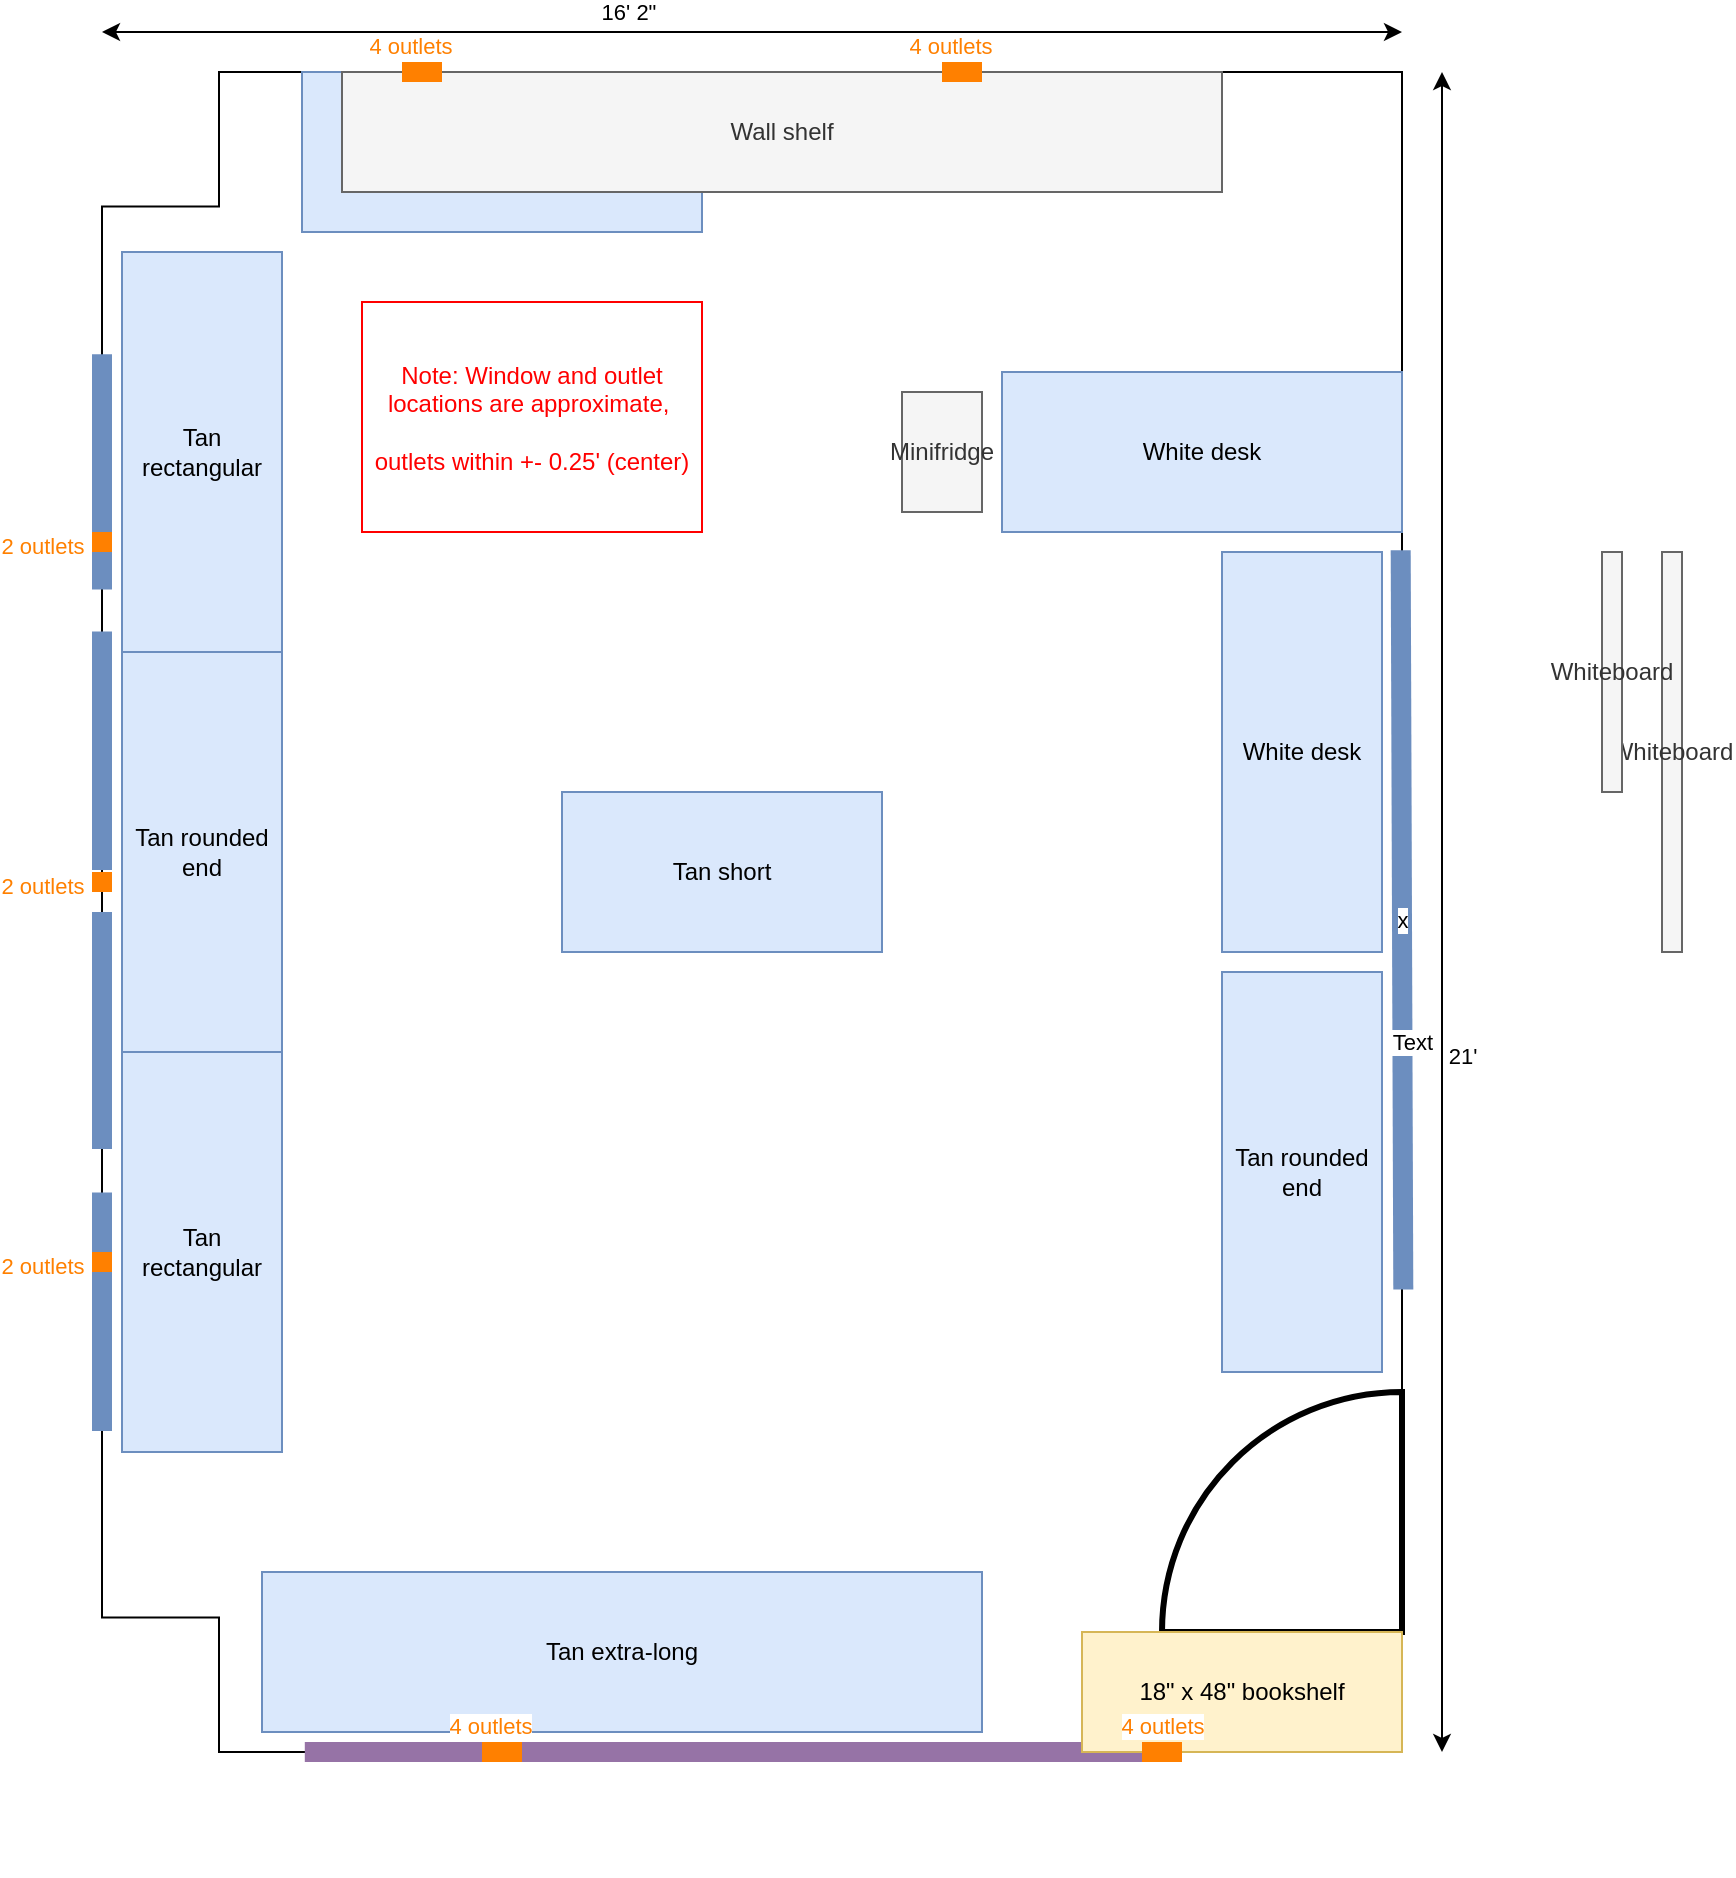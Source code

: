 <mxfile version="20.0.3" type="github" pages="12">
  <diagram name="FULL" id="cfkIHiAimT-sdduHXxQH">
    <mxGraphModel dx="2149" dy="1407" grid="1" gridSize="10" guides="1" tooltips="1" connect="1" arrows="1" fold="1" page="1" pageScale="1" pageWidth="1500" pageHeight="1500" math="0" shadow="0">
      <root>
        <mxCell id="ey8v2JyhgUSTHSup6wXb-0" />
        <mxCell id="ey8v2JyhgUSTHSup6wXb-1" parent="ey8v2JyhgUSTHSup6wXb-0" />
        <mxCell id="ey8v2JyhgUSTHSup6wXb-2" value="" style="verticalLabelPosition=bottom;verticalAlign=top;html=1;shape=mxgraph.basic.polygon;polyCoords=[[0.91,0],[0.91,0.08],[1,0.08],[1,0.92],[0.91,0.92],[0.91,1],[0,1],[0,0]];polyline=0;rotation=-180;" vertex="1" parent="ey8v2JyhgUSTHSup6wXb-1">
          <mxGeometry x="320" y="120" width="650" height="840" as="geometry" />
        </mxCell>
        <mxCell id="ey8v2JyhgUSTHSup6wXb-3" value="x" style="endArrow=none;html=1;rounded=0;fillColor=#dae8fc;strokeColor=#6c8ebf;strokeWidth=10;exitX=0.001;exitY=0.676;exitDx=0;exitDy=0;exitPerimeter=0;entryX=-0.001;entryY=0.236;entryDx=0;entryDy=0;entryPerimeter=0;" edge="1" parent="ey8v2JyhgUSTHSup6wXb-1">
          <mxGeometry width="50" height="50" relative="1" as="geometry">
            <mxPoint x="969.35" y="359.16" as="sourcePoint" />
            <mxPoint x="970.65" y="728.76" as="targetPoint" />
          </mxGeometry>
        </mxCell>
        <mxCell id="ey8v2JyhgUSTHSup6wXb-4" value="Text" style="edgeLabel;html=1;align=center;verticalAlign=middle;resizable=0;points=[];" vertex="1" connectable="0" parent="ey8v2JyhgUSTHSup6wXb-3">
          <mxGeometry x="0.33" y="5" relative="1" as="geometry">
            <mxPoint as="offset" />
          </mxGeometry>
        </mxCell>
        <mxCell id="ey8v2JyhgUSTHSup6wXb-5" value="" style="endArrow=none;html=1;rounded=0;fillColor=#dae8fc;strokeColor=#6c8ebf;strokeWidth=10;entryX=1;entryY=0.191;entryDx=0;entryDy=0;entryPerimeter=0;exitX=1;exitY=0.333;exitDx=0;exitDy=0;exitPerimeter=0;" edge="1" parent="ey8v2JyhgUSTHSup6wXb-1" source="ey8v2JyhgUSTHSup6wXb-2" target="ey8v2JyhgUSTHSup6wXb-2">
          <mxGeometry width="50" height="50" relative="1" as="geometry">
            <mxPoint x="1010" y="400" as="sourcePoint" />
            <mxPoint x="1010" y="280" as="targetPoint" />
          </mxGeometry>
        </mxCell>
        <mxCell id="ey8v2JyhgUSTHSup6wXb-6" value="" style="endArrow=none;html=1;rounded=0;fillColor=#dae8fc;strokeColor=#6c8ebf;strokeWidth=10;entryX=1;entryY=0.692;entryDx=0;entryDy=0;entryPerimeter=0;exitX=1;exitY=0.832;exitDx=0;exitDy=0;exitPerimeter=0;" edge="1" parent="ey8v2JyhgUSTHSup6wXb-1" source="ey8v2JyhgUSTHSup6wXb-2" target="ey8v2JyhgUSTHSup6wXb-2">
          <mxGeometry width="50" height="50" relative="1" as="geometry">
            <mxPoint x="980" y="820" as="sourcePoint" />
            <mxPoint x="980" y="700" as="targetPoint" />
          </mxGeometry>
        </mxCell>
        <mxCell id="ey8v2JyhgUSTHSup6wXb-7" value="" style="endArrow=none;html=1;rounded=0;fillColor=#dae8fc;strokeColor=#6c8ebf;strokeWidth=10;exitX=1;exitY=0.667;exitDx=0;exitDy=0;exitPerimeter=0;entryX=1;entryY=0.525;entryDx=0;entryDy=0;entryPerimeter=0;" edge="1" parent="ey8v2JyhgUSTHSup6wXb-1" source="ey8v2JyhgUSTHSup6wXb-2" target="ey8v2JyhgUSTHSup6wXb-2">
          <mxGeometry width="50" height="50" relative="1" as="geometry">
            <mxPoint x="980" y="680" as="sourcePoint" />
            <mxPoint x="960" y="560" as="targetPoint" />
          </mxGeometry>
        </mxCell>
        <mxCell id="ey8v2JyhgUSTHSup6wXb-8" value="" style="endArrow=none;html=1;rounded=0;fillColor=#dae8fc;strokeColor=#6c8ebf;strokeWidth=10;exitX=1;exitY=0.5;exitDx=0;exitDy=0;exitPerimeter=0;entryX=1;entryY=0.359;entryDx=0;entryDy=0;entryPerimeter=0;" edge="1" parent="ey8v2JyhgUSTHSup6wXb-1" source="ey8v2JyhgUSTHSup6wXb-2" target="ey8v2JyhgUSTHSup6wXb-2">
          <mxGeometry width="50" height="50" relative="1" as="geometry">
            <mxPoint x="980" y="540" as="sourcePoint" />
            <mxPoint x="980" y="420" as="targetPoint" />
          </mxGeometry>
        </mxCell>
        <mxCell id="ey8v2JyhgUSTHSup6wXb-9" value="" style="endArrow=none;html=1;rounded=0;fillColor=#e1d5e7;strokeColor=#9673a6;strokeWidth=10;exitX=0.844;exitY=0;exitDx=0;exitDy=0;exitPerimeter=0;entryX=0.198;entryY=0;entryDx=0;entryDy=0;entryPerimeter=0;" edge="1" parent="ey8v2JyhgUSTHSup6wXb-1" source="ey8v2JyhgUSTHSup6wXb-2" target="ey8v2JyhgUSTHSup6wXb-2">
          <mxGeometry width="50" height="50" relative="1" as="geometry">
            <mxPoint x="610" y="60" as="sourcePoint" />
            <mxPoint x="360" y="120" as="targetPoint" />
          </mxGeometry>
        </mxCell>
        <mxCell id="ey8v2JyhgUSTHSup6wXb-14" value="" style="endArrow=classic;startArrow=classic;html=1;rounded=0;" edge="1" parent="ey8v2JyhgUSTHSup6wXb-1">
          <mxGeometry width="50" height="50" relative="1" as="geometry">
            <mxPoint x="320" y="100" as="sourcePoint" />
            <mxPoint x="970" y="100" as="targetPoint" />
          </mxGeometry>
        </mxCell>
        <mxCell id="ey8v2JyhgUSTHSup6wXb-15" value="16&#39; 2&quot;" style="edgeLabel;html=1;align=center;verticalAlign=middle;resizable=0;points=[];" vertex="1" connectable="0" parent="ey8v2JyhgUSTHSup6wXb-14">
          <mxGeometry x="-0.193" y="3" relative="1" as="geometry">
            <mxPoint y="-7" as="offset" />
          </mxGeometry>
        </mxCell>
        <mxCell id="ey8v2JyhgUSTHSup6wXb-16" value="" style="endArrow=classic;startArrow=classic;html=1;rounded=0;" edge="1" parent="ey8v2JyhgUSTHSup6wXb-1">
          <mxGeometry width="50" height="50" relative="1" as="geometry">
            <mxPoint x="990" y="960" as="sourcePoint" />
            <mxPoint x="990" y="120" as="targetPoint" />
          </mxGeometry>
        </mxCell>
        <mxCell id="ey8v2JyhgUSTHSup6wXb-17" value="21&#39;" style="edgeLabel;html=1;align=center;verticalAlign=middle;resizable=0;points=[];" vertex="1" connectable="0" parent="ey8v2JyhgUSTHSup6wXb-16">
          <mxGeometry x="-0.193" y="3" relative="1" as="geometry">
            <mxPoint x="13" y="-9" as="offset" />
          </mxGeometry>
        </mxCell>
        <mxCell id="6NHNc_8Rr3skhuq6CxOa-43" value="" style="verticalLabelPosition=bottom;verticalAlign=top;html=1;shape=mxgraph.basic.pie;startAngle=0;endAngle=0.25;strokeColor=#000000;shadow=0;strokeWidth=3;rotation=-90;" vertex="1" parent="ey8v2JyhgUSTHSup6wXb-1">
          <mxGeometry x="850" y="780" width="240" height="240" as="geometry" />
        </mxCell>
        <mxCell id="ey8v2JyhgUSTHSup6wXb-40" value="Windows" parent="ey8v2JyhgUSTHSup6wXb-0" />
        <mxCell id="ey8v2JyhgUSTHSup6wXb-42" value="Cluster Furniture" visible="0" parent="ey8v2JyhgUSTHSup6wXb-0" />
        <mxCell id="6NHNc_8Rr3skhuq6CxOa-0" value="24&quot; x 60&quot; desk" style="rounded=0;whiteSpace=wrap;html=1;rotation=0;fillColor=#dae8fc;strokeColor=#6c8ebf;" vertex="1" parent="ey8v2JyhgUSTHSup6wXb-42">
          <mxGeometry x="330" y="730" width="200" height="80" as="geometry" />
        </mxCell>
        <mxCell id="6NHNc_8Rr3skhuq6CxOa-1" value="18&quot; x 36&quot; bookshelf" style="rounded=0;whiteSpace=wrap;html=1;fillColor=#fff2cc;strokeColor=#d6b656;" vertex="1" parent="ey8v2JyhgUSTHSup6wXb-42">
          <mxGeometry x="850" y="900" width="120" height="60" as="geometry" />
        </mxCell>
        <mxCell id="6NHNc_8Rr3skhuq6CxOa-2" value="Small couch" style="rounded=0;whiteSpace=wrap;html=1;strokeColor=#b85450;fillColor=#f8cecc;direction=west;" vertex="1" parent="ey8v2JyhgUSTHSup6wXb-42">
          <mxGeometry x="880" y="560" width="80" height="200" as="geometry" />
        </mxCell>
        <mxCell id="6NHNc_8Rr3skhuq6CxOa-3" value="24&quot; x 60&quot; desk" style="rounded=0;whiteSpace=wrap;html=1;rotation=0;fillColor=#dae8fc;strokeColor=#6c8ebf;direction=west;" vertex="1" parent="ey8v2JyhgUSTHSup6wXb-42">
          <mxGeometry x="330" y="650" width="200" height="80" as="geometry" />
        </mxCell>
        <mxCell id="6NHNc_8Rr3skhuq6CxOa-4" value="24&quot; x 60&quot; desk" style="rounded=0;whiteSpace=wrap;html=1;rotation=0;fillColor=#dae8fc;strokeColor=#6c8ebf;" vertex="1" parent="ey8v2JyhgUSTHSup6wXb-42">
          <mxGeometry x="330" y="280" width="200" height="80" as="geometry" />
        </mxCell>
        <mxCell id="6NHNc_8Rr3skhuq6CxOa-5" value="24&quot; x 60&quot; desk" style="rounded=0;whiteSpace=wrap;html=1;rotation=0;fillColor=#dae8fc;strokeColor=#6c8ebf;direction=south;" vertex="1" parent="ey8v2JyhgUSTHSup6wXb-42">
          <mxGeometry x="890" y="120" width="80" height="200" as="geometry" />
        </mxCell>
        <mxCell id="6NHNc_8Rr3skhuq6CxOa-6" value="24&quot; x 60&quot; desk" style="rounded=0;whiteSpace=wrap;html=1;rotation=0;fillColor=#dae8fc;strokeColor=#6c8ebf;direction=west;" vertex="1" parent="ey8v2JyhgUSTHSup6wXb-42">
          <mxGeometry x="330" y="360" width="200" height="80" as="geometry" />
        </mxCell>
        <mxCell id="6NHNc_8Rr3skhuq6CxOa-7" value="Generic &lt;br&gt;Chair" style="ellipse;whiteSpace=wrap;html=1;fillColor=#dae8fc;strokeColor=#6c8ebf;" vertex="1" parent="ey8v2JyhgUSTHSup6wXb-42">
          <mxGeometry x="390" y="820" width="80" height="80" as="geometry" />
        </mxCell>
        <mxCell id="6NHNc_8Rr3skhuq6CxOa-8" value="Generic &lt;br&gt;Chair" style="ellipse;whiteSpace=wrap;html=1;fillColor=#dae8fc;strokeColor=#6c8ebf;" vertex="1" parent="ey8v2JyhgUSTHSup6wXb-42">
          <mxGeometry x="400" y="560" width="80" height="80" as="geometry" />
        </mxCell>
        <mxCell id="6NHNc_8Rr3skhuq6CxOa-9" value="Generic &lt;br&gt;Chair" style="ellipse;whiteSpace=wrap;html=1;fillColor=#dae8fc;strokeColor=#6c8ebf;" vertex="1" parent="ey8v2JyhgUSTHSup6wXb-42">
          <mxGeometry x="410" y="450" width="80" height="80" as="geometry" />
        </mxCell>
        <mxCell id="6NHNc_8Rr3skhuq6CxOa-10" value="Generic &lt;br&gt;Chair" style="ellipse;whiteSpace=wrap;html=1;fillColor=#dae8fc;strokeColor=#6c8ebf;" vertex="1" parent="ey8v2JyhgUSTHSup6wXb-42">
          <mxGeometry x="420" y="190" width="80" height="80" as="geometry" />
        </mxCell>
        <mxCell id="6NHNc_8Rr3skhuq6CxOa-11" value="24&quot; x 60&quot; desk" style="rounded=0;whiteSpace=wrap;html=1;rotation=0;fillColor=#dae8fc;strokeColor=#6c8ebf;direction=south;" vertex="1" parent="ey8v2JyhgUSTHSup6wXb-42">
          <mxGeometry x="530" y="240" width="80" height="200" as="geometry" />
        </mxCell>
        <mxCell id="6NHNc_8Rr3skhuq6CxOa-12" value="Generic &lt;br&gt;Chair" style="ellipse;whiteSpace=wrap;html=1;fillColor=#dae8fc;strokeColor=#6c8ebf;" vertex="1" parent="ey8v2JyhgUSTHSup6wXb-42">
          <mxGeometry x="800" y="200" width="80" height="80" as="geometry" />
        </mxCell>
        <mxCell id="6NHNc_8Rr3skhuq6CxOa-13" value="Generic &lt;br&gt;Chair" style="ellipse;whiteSpace=wrap;html=1;fillColor=#dae8fc;strokeColor=#6c8ebf;" vertex="1" parent="ey8v2JyhgUSTHSup6wXb-42">
          <mxGeometry x="620" y="260" width="80" height="80" as="geometry" />
        </mxCell>
        <mxCell id="6NHNc_8Rr3skhuq6CxOa-14" value="24&quot; x 48&quot; coffee table" style="rounded=0;whiteSpace=wrap;html=1;rotation=0;fillColor=#d5e8d4;strokeColor=#82b366;direction=south;" vertex="1" parent="ey8v2JyhgUSTHSup6wXb-42">
          <mxGeometry x="790" y="560" width="80" height="200" as="geometry" />
        </mxCell>
        <mxCell id="6NHNc_8Rr3skhuq6CxOa-15" value="24&quot; x 60&quot; desk" style="rounded=0;whiteSpace=wrap;html=1;rotation=0;fillColor=#dae8fc;strokeColor=#6c8ebf;direction=south;" vertex="1" parent="ey8v2JyhgUSTHSup6wXb-42">
          <mxGeometry x="530" y="610" width="80" height="200" as="geometry" />
        </mxCell>
        <mxCell id="6NHNc_8Rr3skhuq6CxOa-16" value="Generic &lt;br&gt;Chair" style="ellipse;whiteSpace=wrap;html=1;fillColor=#dae8fc;strokeColor=#6c8ebf;" vertex="1" parent="ey8v2JyhgUSTHSup6wXb-42">
          <mxGeometry x="620" y="670" width="80" height="80" as="geometry" />
        </mxCell>
        <mxCell id="6NHNc_8Rr3skhuq6CxOa-17" value="24&quot; x 60&quot; desk" style="rounded=0;whiteSpace=wrap;html=1;rotation=0;fillColor=#dae8fc;strokeColor=#6c8ebf;direction=south;" vertex="1" parent="ey8v2JyhgUSTHSup6wXb-42">
          <mxGeometry x="890" y="320" width="80" height="200" as="geometry" />
        </mxCell>
        <mxCell id="6NHNc_8Rr3skhuq6CxOa-18" value="Generic &lt;br&gt;Chair" style="ellipse;whiteSpace=wrap;html=1;fillColor=#dae8fc;strokeColor=#6c8ebf;" vertex="1" parent="ey8v2JyhgUSTHSup6wXb-42">
          <mxGeometry x="800" y="380" width="80" height="80" as="geometry" />
        </mxCell>
        <mxCell id="6NHNc_8Rr3skhuq6CxOa-19" value="18&quot; x 36&quot; bookshelf" style="rounded=0;whiteSpace=wrap;html=1;fillColor=#fff2cc;strokeColor=#d6b656;direction=west;" vertex="1" parent="ey8v2JyhgUSTHSup6wXb-42">
          <mxGeometry x="730" y="900" width="120" height="60" as="geometry" />
        </mxCell>
        <mxCell id="6NHNc_8Rr3skhuq6CxOa-20" value="24&quot; x 48&quot; desk" style="rounded=0;whiteSpace=wrap;html=1;rotation=90;fillColor=#d5e8d4;strokeColor=#82b366;" vertex="1" parent="ey8v2JyhgUSTHSup6wXb-42">
          <mxGeometry x="1080" y="400" width="160" height="80" as="geometry" />
        </mxCell>
        <mxCell id="6NHNc_8Rr3skhuq6CxOa-21" value="30&quot; x 60&quot; desk" style="rounded=0;whiteSpace=wrap;html=1;rotation=90;fillColor=#dae8fc;strokeColor=#6c8ebf;" vertex="1" parent="ey8v2JyhgUSTHSup6wXb-42">
          <mxGeometry x="1170" y="410" width="200" height="100" as="geometry" />
        </mxCell>
        <mxCell id="6NHNc_8Rr3skhuq6CxOa-22" value="18&quot; x 36&quot; bookshelf" style="rounded=0;whiteSpace=wrap;html=1;fillColor=#fff2cc;strokeColor=#d6b656;direction=south;" vertex="1" parent="ey8v2JyhgUSTHSup6wXb-42">
          <mxGeometry x="1150" y="530" width="60" height="120" as="geometry" />
        </mxCell>
        <mxCell id="6NHNc_8Rr3skhuq6CxOa-23" value="Wall shelf" style="rounded=0;whiteSpace=wrap;html=1;fillColor=#f5f5f5;strokeColor=#666666;fontColor=#333333;" vertex="1" parent="ey8v2JyhgUSTHSup6wXb-42">
          <mxGeometry x="440" y="120" width="440" height="60" as="geometry" />
        </mxCell>
        <mxCell id="6NHNc_8Rr3skhuq6CxOa-24" value="Annotations" parent="ey8v2JyhgUSTHSup6wXb-0" />
        <mxCell id="6NHNc_8Rr3skhuq6CxOa-25" value="Note: Window and outlet locations are approximate,&amp;nbsp;&lt;br&gt;&lt;br&gt;outlets within +- 0.25&#39; (center)" style="text;html=1;strokeColor=#FF0000;fillColor=none;align=center;verticalAlign=middle;whiteSpace=wrap;rounded=0;fontColor=#FF0000;" vertex="1" parent="6NHNc_8Rr3skhuq6CxOa-24">
          <mxGeometry x="450" y="235" width="170" height="115" as="geometry" />
        </mxCell>
        <mxCell id="6NHNc_8Rr3skhuq6CxOa-42" value="Perimeter furniture" parent="ey8v2JyhgUSTHSup6wXb-0" />
        <mxCell id="SyPgG_GoIG9ut0w4v-rR-0" value="Tan rectangular" style="rounded=0;whiteSpace=wrap;html=1;rotation=0;fillColor=#dae8fc;strokeColor=#6c8ebf;direction=south;" vertex="1" parent="6NHNc_8Rr3skhuq6CxOa-42">
          <mxGeometry x="330" y="610" width="80" height="200" as="geometry" />
        </mxCell>
        <mxCell id="SyPgG_GoIG9ut0w4v-rR-1" value="Tan rounded end" style="rounded=0;whiteSpace=wrap;html=1;rotation=0;fillColor=#dae8fc;strokeColor=#6c8ebf;direction=north;" vertex="1" parent="6NHNc_8Rr3skhuq6CxOa-42">
          <mxGeometry x="330" y="410" width="80" height="200" as="geometry" />
        </mxCell>
        <mxCell id="SyPgG_GoIG9ut0w4v-rR-2" value="White desk" style="rounded=0;whiteSpace=wrap;html=1;rotation=0;fillColor=#dae8fc;strokeColor=#6c8ebf;" vertex="1" parent="6NHNc_8Rr3skhuq6CxOa-42">
          <mxGeometry x="420" y="120" width="200" height="80" as="geometry" />
        </mxCell>
        <mxCell id="SyPgG_GoIG9ut0w4v-rR-3" value="White desk" style="rounded=0;whiteSpace=wrap;html=1;rotation=0;fillColor=#dae8fc;strokeColor=#6c8ebf;direction=south;" vertex="1" parent="6NHNc_8Rr3skhuq6CxOa-42">
          <mxGeometry x="880" y="360" width="80" height="200" as="geometry" />
        </mxCell>
        <mxCell id="SyPgG_GoIG9ut0w4v-rR-4" value="Tan rounded end" style="rounded=0;whiteSpace=wrap;html=1;rotation=0;fillColor=#dae8fc;strokeColor=#6c8ebf;direction=north;" vertex="1" parent="6NHNc_8Rr3skhuq6CxOa-42">
          <mxGeometry x="880" y="570" width="80" height="200" as="geometry" />
        </mxCell>
        <mxCell id="SyPgG_GoIG9ut0w4v-rR-5" value="Tan rectangular" style="rounded=0;whiteSpace=wrap;html=1;rotation=0;fillColor=#dae8fc;strokeColor=#6c8ebf;direction=north;" vertex="1" parent="6NHNc_8Rr3skhuq6CxOa-42">
          <mxGeometry x="330" y="210" width="80" height="200" as="geometry" />
        </mxCell>
        <mxCell id="SyPgG_GoIG9ut0w4v-rR-6" value="White desk" style="rounded=0;whiteSpace=wrap;html=1;rotation=0;fillColor=#dae8fc;strokeColor=#6c8ebf;" vertex="1" parent="6NHNc_8Rr3skhuq6CxOa-42">
          <mxGeometry x="770" y="270" width="200" height="80" as="geometry" />
        </mxCell>
        <mxCell id="SyPgG_GoIG9ut0w4v-rR-8" value="Tan extra-long" style="rounded=0;whiteSpace=wrap;html=1;rotation=0;fillColor=#dae8fc;strokeColor=#6c8ebf;" vertex="1" parent="6NHNc_8Rr3skhuq6CxOa-42">
          <mxGeometry x="400" y="870" width="360" height="80" as="geometry" />
        </mxCell>
        <mxCell id="8DxBXr2Dj_teXoaysnRo-0" value="18&quot; x 48&quot; bookshelf" style="rounded=0;whiteSpace=wrap;html=1;fillColor=#fff2cc;strokeColor=#d6b656;direction=west;" vertex="1" parent="6NHNc_8Rr3skhuq6CxOa-42">
          <mxGeometry x="810" y="900" width="160" height="60" as="geometry" />
        </mxCell>
        <mxCell id="8DxBXr2Dj_teXoaysnRo-1" value="Tan short" style="rounded=0;whiteSpace=wrap;html=1;rotation=0;fillColor=#dae8fc;strokeColor=#6c8ebf;" vertex="1" parent="6NHNc_8Rr3skhuq6CxOa-42">
          <mxGeometry x="550" y="480" width="160" height="80" as="geometry" />
        </mxCell>
        <mxCell id="md4eb73bnx5T6eNj7xSm-1" value="Remove" parent="ey8v2JyhgUSTHSup6wXb-0" />
        <mxCell id="md4eb73bnx5T6eNj7xSm-2" value="Wall shelf" style="rounded=0;whiteSpace=wrap;html=1;fillColor=#f5f5f5;strokeColor=#666666;fontColor=#333333;" vertex="1" parent="md4eb73bnx5T6eNj7xSm-1">
          <mxGeometry x="440" y="120" width="440" height="60" as="geometry" />
        </mxCell>
        <mxCell id="md4eb73bnx5T6eNj7xSm-3" value="Minifridge" style="rounded=0;whiteSpace=wrap;html=1;fillColor=#f5f5f5;strokeColor=#666666;fontColor=#333333;" vertex="1" parent="md4eb73bnx5T6eNj7xSm-1">
          <mxGeometry x="720" y="280" width="40" height="60" as="geometry" />
        </mxCell>
        <mxCell id="md4eb73bnx5T6eNj7xSm-4" value="Whiteboard" style="rounded=0;whiteSpace=wrap;html=1;fillColor=#f5f5f5;strokeColor=#666666;fontColor=#333333;" vertex="1" parent="md4eb73bnx5T6eNj7xSm-1">
          <mxGeometry x="1100" y="360" width="10" height="200" as="geometry" />
        </mxCell>
        <mxCell id="md4eb73bnx5T6eNj7xSm-7" value="Whiteboard" style="rounded=0;whiteSpace=wrap;html=1;fillColor=#f5f5f5;strokeColor=#666666;fontColor=#333333;" vertex="1" parent="md4eb73bnx5T6eNj7xSm-1">
          <mxGeometry x="1070" y="360" width="10" height="120" as="geometry" />
        </mxCell>
        <mxCell id="ey8v2JyhgUSTHSup6wXb-41" value="Outlets" parent="ey8v2JyhgUSTHSup6wXb-0" />
        <mxCell id="6NHNc_8Rr3skhuq6CxOa-26" value="" style="endArrow=none;html=1;rounded=0;fillColor=#dae8fc;strokeColor=#FF8000;strokeWidth=10;fontColor=#FF0000;" edge="1" parent="ey8v2JyhgUSTHSup6wXb-41">
          <mxGeometry width="50" height="50" relative="1" as="geometry">
            <mxPoint x="320" y="720" as="sourcePoint" />
            <mxPoint x="320" y="710" as="targetPoint" />
          </mxGeometry>
        </mxCell>
        <mxCell id="6NHNc_8Rr3skhuq6CxOa-27" value="&lt;font color=&quot;#ff8000&quot;&gt;2 outlets&lt;/font&gt;" style="edgeLabel;html=1;align=center;verticalAlign=middle;resizable=0;points=[];fontColor=#FF0000;" vertex="1" connectable="0" parent="6NHNc_8Rr3skhuq6CxOa-26">
          <mxGeometry x="-0.282" y="-3" relative="1" as="geometry">
            <mxPoint x="-33" as="offset" />
          </mxGeometry>
        </mxCell>
        <mxCell id="6NHNc_8Rr3skhuq6CxOa-29" value="" style="endArrow=none;html=1;rounded=0;fillColor=#dae8fc;strokeColor=#FF8000;strokeWidth=10;fontColor=#FF0000;" edge="1" parent="ey8v2JyhgUSTHSup6wXb-41">
          <mxGeometry width="50" height="50" relative="1" as="geometry">
            <mxPoint x="320" y="530" as="sourcePoint" />
            <mxPoint x="320" y="520" as="targetPoint" />
          </mxGeometry>
        </mxCell>
        <mxCell id="6NHNc_8Rr3skhuq6CxOa-30" value="&lt;font color=&quot;#ff8000&quot;&gt;2 outlets&lt;/font&gt;" style="edgeLabel;html=1;align=center;verticalAlign=middle;resizable=0;points=[];fontColor=#FF0000;" vertex="1" connectable="0" parent="6NHNc_8Rr3skhuq6CxOa-29">
          <mxGeometry x="-0.282" y="-3" relative="1" as="geometry">
            <mxPoint x="-33" as="offset" />
          </mxGeometry>
        </mxCell>
        <mxCell id="6NHNc_8Rr3skhuq6CxOa-31" value="" style="endArrow=none;html=1;rounded=0;fillColor=#dae8fc;strokeColor=#FF8000;strokeWidth=10;fontColor=#FF0000;" edge="1" parent="ey8v2JyhgUSTHSup6wXb-41">
          <mxGeometry width="50" height="50" relative="1" as="geometry">
            <mxPoint x="320" y="360" as="sourcePoint" />
            <mxPoint x="320" y="350" as="targetPoint" />
          </mxGeometry>
        </mxCell>
        <mxCell id="6NHNc_8Rr3skhuq6CxOa-32" value="&lt;font color=&quot;#ff8000&quot;&gt;2 outlets&lt;/font&gt;" style="edgeLabel;html=1;align=center;verticalAlign=middle;resizable=0;points=[];fontColor=#FF0000;" vertex="1" connectable="0" parent="6NHNc_8Rr3skhuq6CxOa-31">
          <mxGeometry x="-0.282" y="-3" relative="1" as="geometry">
            <mxPoint x="-33" as="offset" />
          </mxGeometry>
        </mxCell>
        <mxCell id="6NHNc_8Rr3skhuq6CxOa-33" value="" style="endArrow=none;html=1;rounded=0;fillColor=#dae8fc;strokeColor=#FF8000;strokeWidth=10;fontColor=#FF0000;" edge="1" parent="ey8v2JyhgUSTHSup6wXb-41">
          <mxGeometry width="50" height="50" relative="1" as="geometry">
            <mxPoint x="490" y="120" as="sourcePoint" />
            <mxPoint x="470" y="120" as="targetPoint" />
          </mxGeometry>
        </mxCell>
        <mxCell id="6NHNc_8Rr3skhuq6CxOa-34" value="&lt;font color=&quot;#ff8000&quot;&gt;4 outlets&lt;/font&gt;" style="edgeLabel;html=1;align=center;verticalAlign=middle;resizable=0;points=[];fontColor=#FF0000;" vertex="1" connectable="0" parent="6NHNc_8Rr3skhuq6CxOa-33">
          <mxGeometry x="-0.282" y="-3" relative="1" as="geometry">
            <mxPoint x="-9" y="-10" as="offset" />
          </mxGeometry>
        </mxCell>
        <mxCell id="6NHNc_8Rr3skhuq6CxOa-35" value="" style="endArrow=none;html=1;rounded=0;fillColor=#dae8fc;strokeColor=#FF8000;strokeWidth=10;fontColor=#FF0000;" edge="1" parent="ey8v2JyhgUSTHSup6wXb-41">
          <mxGeometry width="50" height="50" relative="1" as="geometry">
            <mxPoint x="760" y="120" as="sourcePoint" />
            <mxPoint x="740" y="120" as="targetPoint" />
          </mxGeometry>
        </mxCell>
        <mxCell id="6NHNc_8Rr3skhuq6CxOa-36" value="&lt;font color=&quot;#ff8000&quot;&gt;4 outlets&lt;/font&gt;" style="edgeLabel;html=1;align=center;verticalAlign=middle;resizable=0;points=[];fontColor=#FF0000;" vertex="1" connectable="0" parent="6NHNc_8Rr3skhuq6CxOa-35">
          <mxGeometry x="-0.282" y="-3" relative="1" as="geometry">
            <mxPoint x="-9" y="-10" as="offset" />
          </mxGeometry>
        </mxCell>
        <mxCell id="6NHNc_8Rr3skhuq6CxOa-37" value="" style="endArrow=none;html=1;rounded=0;fillColor=#dae8fc;strokeColor=#FF8000;strokeWidth=10;fontColor=#FF0000;" edge="1" parent="ey8v2JyhgUSTHSup6wXb-41">
          <mxGeometry width="50" height="50" relative="1" as="geometry">
            <mxPoint x="530" y="960" as="sourcePoint" />
            <mxPoint x="510" y="960" as="targetPoint" />
          </mxGeometry>
        </mxCell>
        <mxCell id="6NHNc_8Rr3skhuq6CxOa-38" value="&lt;font color=&quot;#ff8000&quot;&gt;4 outlets&lt;/font&gt;" style="edgeLabel;html=1;align=center;verticalAlign=middle;resizable=0;points=[];fontColor=#FF0000;" vertex="1" connectable="0" parent="6NHNc_8Rr3skhuq6CxOa-37">
          <mxGeometry x="-0.282" y="-3" relative="1" as="geometry">
            <mxPoint x="-9" y="-10" as="offset" />
          </mxGeometry>
        </mxCell>
        <mxCell id="6NHNc_8Rr3skhuq6CxOa-39" value="" style="endArrow=none;html=1;rounded=0;fillColor=#dae8fc;strokeColor=#FF8000;strokeWidth=10;fontColor=#FF0000;" edge="1" parent="ey8v2JyhgUSTHSup6wXb-41">
          <mxGeometry width="50" height="50" relative="1" as="geometry">
            <mxPoint x="860" y="960" as="sourcePoint" />
            <mxPoint x="840" y="960" as="targetPoint" />
          </mxGeometry>
        </mxCell>
        <mxCell id="6NHNc_8Rr3skhuq6CxOa-40" value="&lt;font color=&quot;#ff8000&quot;&gt;4 outlets&lt;/font&gt;" style="edgeLabel;html=1;align=center;verticalAlign=middle;resizable=0;points=[];fontColor=#FF0000;" vertex="1" connectable="0" parent="6NHNc_8Rr3skhuq6CxOa-39">
          <mxGeometry x="-0.282" y="-3" relative="1" as="geometry">
            <mxPoint x="-3" y="-10" as="offset" />
          </mxGeometry>
        </mxCell>
      </root>
    </mxGraphModel>
  </diagram>
  <diagram name="3 + 3 + 2 + couch" id="h1l7pm7RDv3GFrR0XXOv">
    <mxGraphModel dx="1182" dy="774" grid="1" gridSize="10" guides="1" tooltips="1" connect="1" arrows="1" fold="1" page="1" pageScale="1" pageWidth="1500" pageHeight="1500" math="0" shadow="0">
      <root>
        <mxCell id="nmXL3sbJz803XizUemwa-0" />
        <mxCell id="nmXL3sbJz803XizUemwa-1" parent="nmXL3sbJz803XizUemwa-0" />
        <mxCell id="nmXL3sbJz803XizUemwa-2" value="" style="verticalLabelPosition=bottom;verticalAlign=top;html=1;shape=mxgraph.basic.polygon;polyCoords=[[0.91,0],[0.91,0.08],[1,0.08],[1,0.92],[0.91,0.92],[0.91,1],[0,1],[0,0]];polyline=0;rotation=-180;" parent="nmXL3sbJz803XizUemwa-1" vertex="1">
          <mxGeometry x="320" y="120" width="650" height="840" as="geometry" />
        </mxCell>
        <mxCell id="nmXL3sbJz803XizUemwa-5" value="" style="endArrow=none;html=1;rounded=0;fillColor=#dae8fc;strokeColor=#6c8ebf;strokeWidth=10;exitX=0.001;exitY=0.676;exitDx=0;exitDy=0;exitPerimeter=0;entryX=-0.001;entryY=0.236;entryDx=0;entryDy=0;entryPerimeter=0;" parent="nmXL3sbJz803XizUemwa-1" source="nmXL3sbJz803XizUemwa-2" target="nmXL3sbJz803XizUemwa-2" edge="1">
          <mxGeometry width="50" height="50" relative="1" as="geometry">
            <mxPoint x="200" y="400" as="sourcePoint" />
            <mxPoint x="380" y="350" as="targetPoint" />
          </mxGeometry>
        </mxCell>
        <mxCell id="nmXL3sbJz803XizUemwa-51" value="Text" style="edgeLabel;html=1;align=center;verticalAlign=middle;resizable=0;points=[];" parent="nmXL3sbJz803XizUemwa-5" vertex="1" connectable="0">
          <mxGeometry x="0.33" y="5" relative="1" as="geometry">
            <mxPoint as="offset" />
          </mxGeometry>
        </mxCell>
        <mxCell id="nmXL3sbJz803XizUemwa-6" value="" style="endArrow=none;html=1;rounded=0;fillColor=#dae8fc;strokeColor=#6c8ebf;strokeWidth=10;entryX=1;entryY=0.191;entryDx=0;entryDy=0;entryPerimeter=0;exitX=1;exitY=0.333;exitDx=0;exitDy=0;exitPerimeter=0;" parent="nmXL3sbJz803XizUemwa-1" source="nmXL3sbJz803XizUemwa-2" target="nmXL3sbJz803XizUemwa-2" edge="1">
          <mxGeometry width="50" height="50" relative="1" as="geometry">
            <mxPoint x="1010" y="400" as="sourcePoint" />
            <mxPoint x="1010" y="280" as="targetPoint" />
          </mxGeometry>
        </mxCell>
        <mxCell id="nmXL3sbJz803XizUemwa-7" value="" style="endArrow=none;html=1;rounded=0;fillColor=#dae8fc;strokeColor=#6c8ebf;strokeWidth=10;entryX=1;entryY=0.692;entryDx=0;entryDy=0;entryPerimeter=0;exitX=1;exitY=0.832;exitDx=0;exitDy=0;exitPerimeter=0;" parent="nmXL3sbJz803XizUemwa-1" source="nmXL3sbJz803XizUemwa-2" target="nmXL3sbJz803XizUemwa-2" edge="1">
          <mxGeometry width="50" height="50" relative="1" as="geometry">
            <mxPoint x="980" y="820" as="sourcePoint" />
            <mxPoint x="980" y="700" as="targetPoint" />
          </mxGeometry>
        </mxCell>
        <mxCell id="nmXL3sbJz803XizUemwa-8" value="" style="endArrow=none;html=1;rounded=0;fillColor=#dae8fc;strokeColor=#6c8ebf;strokeWidth=10;exitX=1;exitY=0.667;exitDx=0;exitDy=0;exitPerimeter=0;entryX=1;entryY=0.546;entryDx=0;entryDy=0;entryPerimeter=0;" parent="nmXL3sbJz803XizUemwa-1" source="nmXL3sbJz803XizUemwa-2" target="nmXL3sbJz803XizUemwa-2" edge="1">
          <mxGeometry width="50" height="50" relative="1" as="geometry">
            <mxPoint x="980" y="680" as="sourcePoint" />
            <mxPoint x="960" y="560" as="targetPoint" />
          </mxGeometry>
        </mxCell>
        <mxCell id="nmXL3sbJz803XizUemwa-9" value="" style="endArrow=none;html=1;rounded=0;fillColor=#dae8fc;strokeColor=#6c8ebf;strokeWidth=10;exitX=1;exitY=0.5;exitDx=0;exitDy=0;exitPerimeter=0;entryX=1;entryY=0.359;entryDx=0;entryDy=0;entryPerimeter=0;" parent="nmXL3sbJz803XizUemwa-1" source="nmXL3sbJz803XizUemwa-2" target="nmXL3sbJz803XizUemwa-2" edge="1">
          <mxGeometry width="50" height="50" relative="1" as="geometry">
            <mxPoint x="980" y="540" as="sourcePoint" />
            <mxPoint x="980" y="420" as="targetPoint" />
          </mxGeometry>
        </mxCell>
        <mxCell id="nmXL3sbJz803XizUemwa-10" value="" style="endArrow=none;html=1;rounded=0;fillColor=#e1d5e7;strokeColor=#9673a6;strokeWidth=10;exitX=0.844;exitY=0;exitDx=0;exitDy=0;exitPerimeter=0;entryX=0.198;entryY=0;entryDx=0;entryDy=0;entryPerimeter=0;" parent="nmXL3sbJz803XizUemwa-1" source="nmXL3sbJz803XizUemwa-2" target="nmXL3sbJz803XizUemwa-2" edge="1">
          <mxGeometry width="50" height="50" relative="1" as="geometry">
            <mxPoint x="610" y="60" as="sourcePoint" />
            <mxPoint x="360" y="120" as="targetPoint" />
          </mxGeometry>
        </mxCell>
        <mxCell id="nmXL3sbJz803XizUemwa-16" value="24&quot; x 60&quot; desk" style="rounded=0;whiteSpace=wrap;html=1;rotation=0;fillColor=#dae8fc;strokeColor=#6c8ebf;" parent="nmXL3sbJz803XizUemwa-1" vertex="1">
          <mxGeometry x="330" y="730" width="200" height="80" as="geometry" />
        </mxCell>
        <mxCell id="nmXL3sbJz803XizUemwa-20" value="18&quot; x 36&quot; bookshelf" style="rounded=0;whiteSpace=wrap;html=1;fillColor=#fff2cc;strokeColor=#d6b656;" parent="nmXL3sbJz803XizUemwa-1" vertex="1">
          <mxGeometry x="850" y="900" width="120" height="60" as="geometry" />
        </mxCell>
        <mxCell id="nmXL3sbJz803XizUemwa-21" value="" style="verticalLabelPosition=bottom;verticalAlign=top;html=1;shape=mxgraph.basic.pie;startAngle=0;endAngle=0.25;strokeColor=#000000;shadow=0;strokeWidth=3;rotation=-90;" parent="nmXL3sbJz803XizUemwa-1" vertex="1">
          <mxGeometry x="870" y="780" width="200" height="190" as="geometry" />
        </mxCell>
        <mxCell id="nmXL3sbJz803XizUemwa-22" value="Small couch" style="rounded=0;whiteSpace=wrap;html=1;strokeColor=#b85450;fillColor=#f8cecc;direction=west;" parent="nmXL3sbJz803XizUemwa-1" vertex="1">
          <mxGeometry x="880" y="560" width="80" height="200" as="geometry" />
        </mxCell>
        <mxCell id="nmXL3sbJz803XizUemwa-23" value="" style="endArrow=classic;startArrow=classic;html=1;rounded=0;" parent="nmXL3sbJz803XizUemwa-1" edge="1">
          <mxGeometry width="50" height="50" relative="1" as="geometry">
            <mxPoint x="320" y="100" as="sourcePoint" />
            <mxPoint x="970" y="100" as="targetPoint" />
          </mxGeometry>
        </mxCell>
        <mxCell id="nmXL3sbJz803XizUemwa-24" value="16&#39; 2&quot;" style="edgeLabel;html=1;align=center;verticalAlign=middle;resizable=0;points=[];" parent="nmXL3sbJz803XizUemwa-23" vertex="1" connectable="0">
          <mxGeometry x="-0.193" y="3" relative="1" as="geometry">
            <mxPoint y="-7" as="offset" />
          </mxGeometry>
        </mxCell>
        <mxCell id="nmXL3sbJz803XizUemwa-25" value="" style="endArrow=classic;startArrow=classic;html=1;rounded=0;" parent="nmXL3sbJz803XizUemwa-1" edge="1">
          <mxGeometry width="50" height="50" relative="1" as="geometry">
            <mxPoint x="990" y="960" as="sourcePoint" />
            <mxPoint x="990" y="120" as="targetPoint" />
          </mxGeometry>
        </mxCell>
        <mxCell id="nmXL3sbJz803XizUemwa-26" value="21&#39;" style="edgeLabel;html=1;align=center;verticalAlign=middle;resizable=0;points=[];" parent="nmXL3sbJz803XizUemwa-25" vertex="1" connectable="0">
          <mxGeometry x="-0.193" y="3" relative="1" as="geometry">
            <mxPoint x="13" y="-9" as="offset" />
          </mxGeometry>
        </mxCell>
        <mxCell id="nmXL3sbJz803XizUemwa-27" value="24&quot; x 60&quot; desk" style="rounded=0;whiteSpace=wrap;html=1;rotation=0;fillColor=#dae8fc;strokeColor=#6c8ebf;direction=west;" parent="nmXL3sbJz803XizUemwa-1" vertex="1">
          <mxGeometry x="330" y="650" width="200" height="80" as="geometry" />
        </mxCell>
        <mxCell id="nmXL3sbJz803XizUemwa-28" value="24&quot; x 60&quot; desk" style="rounded=0;whiteSpace=wrap;html=1;rotation=0;fillColor=#dae8fc;strokeColor=#6c8ebf;" parent="nmXL3sbJz803XizUemwa-1" vertex="1">
          <mxGeometry x="330" y="280" width="200" height="80" as="geometry" />
        </mxCell>
        <mxCell id="nmXL3sbJz803XizUemwa-31" value="24&quot; x 60&quot; desk" style="rounded=0;whiteSpace=wrap;html=1;rotation=0;fillColor=#dae8fc;strokeColor=#6c8ebf;direction=south;" parent="nmXL3sbJz803XizUemwa-1" vertex="1">
          <mxGeometry x="890" y="120" width="80" height="200" as="geometry" />
        </mxCell>
        <mxCell id="nmXL3sbJz803XizUemwa-32" value="24&quot; x 60&quot; desk" style="rounded=0;whiteSpace=wrap;html=1;rotation=0;fillColor=#dae8fc;strokeColor=#6c8ebf;direction=west;" parent="nmXL3sbJz803XizUemwa-1" vertex="1">
          <mxGeometry x="330" y="360" width="200" height="80" as="geometry" />
        </mxCell>
        <mxCell id="nmXL3sbJz803XizUemwa-33" value="Generic &lt;br&gt;Chair" style="ellipse;whiteSpace=wrap;html=1;fillColor=#dae8fc;strokeColor=#6c8ebf;" parent="nmXL3sbJz803XizUemwa-1" vertex="1">
          <mxGeometry x="390" y="820" width="80" height="80" as="geometry" />
        </mxCell>
        <mxCell id="nmXL3sbJz803XizUemwa-34" value="Generic &lt;br&gt;Chair" style="ellipse;whiteSpace=wrap;html=1;fillColor=#dae8fc;strokeColor=#6c8ebf;" parent="nmXL3sbJz803XizUemwa-1" vertex="1">
          <mxGeometry x="400" y="560" width="80" height="80" as="geometry" />
        </mxCell>
        <mxCell id="nmXL3sbJz803XizUemwa-35" value="Generic &lt;br&gt;Chair" style="ellipse;whiteSpace=wrap;html=1;fillColor=#dae8fc;strokeColor=#6c8ebf;" parent="nmXL3sbJz803XizUemwa-1" vertex="1">
          <mxGeometry x="410" y="450" width="80" height="80" as="geometry" />
        </mxCell>
        <mxCell id="nmXL3sbJz803XizUemwa-36" value="Generic &lt;br&gt;Chair" style="ellipse;whiteSpace=wrap;html=1;fillColor=#dae8fc;strokeColor=#6c8ebf;" parent="nmXL3sbJz803XizUemwa-1" vertex="1">
          <mxGeometry x="420" y="190" width="80" height="80" as="geometry" />
        </mxCell>
        <mxCell id="nmXL3sbJz803XizUemwa-37" value="24&quot; x 60&quot; desk" style="rounded=0;whiteSpace=wrap;html=1;rotation=0;fillColor=#dae8fc;strokeColor=#6c8ebf;direction=south;" parent="nmXL3sbJz803XizUemwa-1" vertex="1">
          <mxGeometry x="530" y="240" width="80" height="200" as="geometry" />
        </mxCell>
        <mxCell id="nmXL3sbJz803XizUemwa-38" value="Generic &lt;br&gt;Chair" style="ellipse;whiteSpace=wrap;html=1;fillColor=#dae8fc;strokeColor=#6c8ebf;" parent="nmXL3sbJz803XizUemwa-1" vertex="1">
          <mxGeometry x="800" y="200" width="80" height="80" as="geometry" />
        </mxCell>
        <mxCell id="nmXL3sbJz803XizUemwa-39" value="Generic &lt;br&gt;Chair" style="ellipse;whiteSpace=wrap;html=1;fillColor=#dae8fc;strokeColor=#6c8ebf;" parent="nmXL3sbJz803XizUemwa-1" vertex="1">
          <mxGeometry x="620" y="260" width="80" height="80" as="geometry" />
        </mxCell>
        <mxCell id="nmXL3sbJz803XizUemwa-41" value="24&quot; x 48&quot; coffee table" style="rounded=0;whiteSpace=wrap;html=1;rotation=0;fillColor=#d5e8d4;strokeColor=#82b366;direction=south;" parent="nmXL3sbJz803XizUemwa-1" vertex="1">
          <mxGeometry x="790" y="560" width="80" height="200" as="geometry" />
        </mxCell>
        <mxCell id="nmXL3sbJz803XizUemwa-44" value="24&quot; x 60&quot; desk" style="rounded=0;whiteSpace=wrap;html=1;rotation=0;fillColor=#dae8fc;strokeColor=#6c8ebf;direction=south;" parent="nmXL3sbJz803XizUemwa-1" vertex="1">
          <mxGeometry x="530" y="610" width="80" height="200" as="geometry" />
        </mxCell>
        <mxCell id="nmXL3sbJz803XizUemwa-45" value="Generic &lt;br&gt;Chair" style="ellipse;whiteSpace=wrap;html=1;fillColor=#dae8fc;strokeColor=#6c8ebf;" parent="nmXL3sbJz803XizUemwa-1" vertex="1">
          <mxGeometry x="620" y="670" width="80" height="80" as="geometry" />
        </mxCell>
        <mxCell id="nmXL3sbJz803XizUemwa-46" value="24&quot; x 60&quot; desk" style="rounded=0;whiteSpace=wrap;html=1;rotation=0;fillColor=#dae8fc;strokeColor=#6c8ebf;direction=south;" parent="nmXL3sbJz803XizUemwa-1" vertex="1">
          <mxGeometry x="890" y="320" width="80" height="200" as="geometry" />
        </mxCell>
        <mxCell id="nmXL3sbJz803XizUemwa-49" value="Generic &lt;br&gt;Chair" style="ellipse;whiteSpace=wrap;html=1;fillColor=#dae8fc;strokeColor=#6c8ebf;" parent="nmXL3sbJz803XizUemwa-1" vertex="1">
          <mxGeometry x="800" y="380" width="80" height="80" as="geometry" />
        </mxCell>
        <mxCell id="6GsOUtrZi7tJMxO4nsyv-0" value="18&quot; x 36&quot; bookshelf" style="rounded=0;whiteSpace=wrap;html=1;fillColor=#fff2cc;strokeColor=#d6b656;direction=west;" parent="nmXL3sbJz803XizUemwa-1" vertex="1">
          <mxGeometry x="730" y="900" width="120" height="60" as="geometry" />
        </mxCell>
        <mxCell id="oAr99FvSOrq7FhM40PXd-0" value="24&quot; x 48&quot; desk" style="rounded=0;whiteSpace=wrap;html=1;rotation=90;fillColor=#d5e8d4;strokeColor=#82b366;" parent="nmXL3sbJz803XizUemwa-1" vertex="1">
          <mxGeometry x="1080" y="400" width="160" height="80" as="geometry" />
        </mxCell>
        <mxCell id="oAr99FvSOrq7FhM40PXd-1" value="30&quot; x 60&quot; desk" style="rounded=0;whiteSpace=wrap;html=1;rotation=90;fillColor=#dae8fc;strokeColor=#6c8ebf;" parent="nmXL3sbJz803XizUemwa-1" vertex="1">
          <mxGeometry x="1170" y="410" width="200" height="100" as="geometry" />
        </mxCell>
        <mxCell id="oAr99FvSOrq7FhM40PXd-2" value="18&quot; x 36&quot; bookshelf" style="rounded=0;whiteSpace=wrap;html=1;fillColor=#fff2cc;strokeColor=#d6b656;direction=south;" parent="nmXL3sbJz803XizUemwa-1" vertex="1">
          <mxGeometry x="1150" y="530" width="60" height="120" as="geometry" />
        </mxCell>
        <mxCell id="B7vY7a64-g0VtHQtMy4z-0" value="Wall shelf" style="rounded=0;whiteSpace=wrap;html=1;fillColor=#f5f5f5;strokeColor=#666666;fontColor=#333333;" parent="nmXL3sbJz803XizUemwa-1" vertex="1">
          <mxGeometry x="440" y="120" width="440" height="60" as="geometry" />
        </mxCell>
        <mxCell id="hC_qBHaKglVB9eK_X36c-0" value="Note: Window locations/lengths are approxmiate, but power outlet locations are&amp;nbsp;" style="text;html=1;strokeColor=#FF0000;fillColor=none;align=center;verticalAlign=middle;whiteSpace=wrap;rounded=0;fontColor=#FF0000;" vertex="1" parent="nmXL3sbJz803XizUemwa-1">
          <mxGeometry x="60" y="205" width="170" height="115" as="geometry" />
        </mxCell>
        <mxCell id="hC_qBHaKglVB9eK_X36c-1" value="Windows" parent="nmXL3sbJz803XizUemwa-0" />
        <mxCell id="hC_qBHaKglVB9eK_X36c-2" value="Outlets" parent="nmXL3sbJz803XizUemwa-0" />
        <mxCell id="hC_qBHaKglVB9eK_X36c-3" value="Proposed Furniture" parent="nmXL3sbJz803XizUemwa-0" />
      </root>
    </mxGraphModel>
  </diagram>
  <diagram name="2 + 3 + 3 + couch" id="5K4c6zBmHZmNfl3seY_Y">
    <mxGraphModel dx="1550" dy="866" grid="1" gridSize="10" guides="1" tooltips="1" connect="1" arrows="1" fold="1" page="1" pageScale="1" pageWidth="1500" pageHeight="1500" math="0" shadow="0">
      <root>
        <mxCell id="M5lB6zPMQ-7_ePql1Rqr-0" />
        <mxCell id="M5lB6zPMQ-7_ePql1Rqr-1" parent="M5lB6zPMQ-7_ePql1Rqr-0" />
        <mxCell id="M5lB6zPMQ-7_ePql1Rqr-2" value="" style="verticalLabelPosition=bottom;verticalAlign=top;html=1;shape=mxgraph.basic.polygon;polyCoords=[[0.91,0],[0.91,0.08],[1,0.08],[1,0.92],[0.91,0.92],[0.91,1],[0,1],[0,0]];polyline=0;rotation=-180;" parent="M5lB6zPMQ-7_ePql1Rqr-1" vertex="1">
          <mxGeometry x="320" y="120" width="650" height="840" as="geometry" />
        </mxCell>
        <mxCell id="M5lB6zPMQ-7_ePql1Rqr-5" value="" style="endArrow=none;html=1;rounded=0;fillColor=#dae8fc;strokeColor=#6c8ebf;strokeWidth=10;exitX=0.001;exitY=0.676;exitDx=0;exitDy=0;exitPerimeter=0;entryX=-0.001;entryY=0.236;entryDx=0;entryDy=0;entryPerimeter=0;" parent="M5lB6zPMQ-7_ePql1Rqr-1" source="M5lB6zPMQ-7_ePql1Rqr-2" target="M5lB6zPMQ-7_ePql1Rqr-2" edge="1">
          <mxGeometry width="50" height="50" relative="1" as="geometry">
            <mxPoint x="200" y="400" as="sourcePoint" />
            <mxPoint x="380" y="350" as="targetPoint" />
          </mxGeometry>
        </mxCell>
        <mxCell id="M5lB6zPMQ-7_ePql1Rqr-6" value="Text" style="edgeLabel;html=1;align=center;verticalAlign=middle;resizable=0;points=[];" parent="M5lB6zPMQ-7_ePql1Rqr-5" vertex="1" connectable="0">
          <mxGeometry x="0.33" y="5" relative="1" as="geometry">
            <mxPoint as="offset" />
          </mxGeometry>
        </mxCell>
        <mxCell id="M5lB6zPMQ-7_ePql1Rqr-7" value="" style="endArrow=none;html=1;rounded=0;fillColor=#dae8fc;strokeColor=#6c8ebf;strokeWidth=10;entryX=1;entryY=0.191;entryDx=0;entryDy=0;entryPerimeter=0;exitX=1;exitY=0.333;exitDx=0;exitDy=0;exitPerimeter=0;" parent="M5lB6zPMQ-7_ePql1Rqr-1" source="M5lB6zPMQ-7_ePql1Rqr-2" target="M5lB6zPMQ-7_ePql1Rqr-2" edge="1">
          <mxGeometry width="50" height="50" relative="1" as="geometry">
            <mxPoint x="1010" y="400" as="sourcePoint" />
            <mxPoint x="1010" y="280" as="targetPoint" />
          </mxGeometry>
        </mxCell>
        <mxCell id="M5lB6zPMQ-7_ePql1Rqr-8" value="" style="endArrow=none;html=1;rounded=0;fillColor=#dae8fc;strokeColor=#6c8ebf;strokeWidth=10;entryX=1;entryY=0.692;entryDx=0;entryDy=0;entryPerimeter=0;exitX=1;exitY=0.832;exitDx=0;exitDy=0;exitPerimeter=0;" parent="M5lB6zPMQ-7_ePql1Rqr-1" source="M5lB6zPMQ-7_ePql1Rqr-2" target="M5lB6zPMQ-7_ePql1Rqr-2" edge="1">
          <mxGeometry width="50" height="50" relative="1" as="geometry">
            <mxPoint x="980" y="820" as="sourcePoint" />
            <mxPoint x="980" y="700" as="targetPoint" />
          </mxGeometry>
        </mxCell>
        <mxCell id="M5lB6zPMQ-7_ePql1Rqr-9" value="" style="endArrow=none;html=1;rounded=0;fillColor=#dae8fc;strokeColor=#6c8ebf;strokeWidth=10;exitX=1;exitY=0.667;exitDx=0;exitDy=0;exitPerimeter=0;entryX=1;entryY=0.546;entryDx=0;entryDy=0;entryPerimeter=0;" parent="M5lB6zPMQ-7_ePql1Rqr-1" source="M5lB6zPMQ-7_ePql1Rqr-2" target="M5lB6zPMQ-7_ePql1Rqr-2" edge="1">
          <mxGeometry width="50" height="50" relative="1" as="geometry">
            <mxPoint x="980" y="680" as="sourcePoint" />
            <mxPoint x="960" y="560" as="targetPoint" />
          </mxGeometry>
        </mxCell>
        <mxCell id="M5lB6zPMQ-7_ePql1Rqr-10" value="" style="endArrow=none;html=1;rounded=0;fillColor=#dae8fc;strokeColor=#6c8ebf;strokeWidth=10;exitX=1;exitY=0.5;exitDx=0;exitDy=0;exitPerimeter=0;entryX=1;entryY=0.359;entryDx=0;entryDy=0;entryPerimeter=0;" parent="M5lB6zPMQ-7_ePql1Rqr-1" source="M5lB6zPMQ-7_ePql1Rqr-2" target="M5lB6zPMQ-7_ePql1Rqr-2" edge="1">
          <mxGeometry width="50" height="50" relative="1" as="geometry">
            <mxPoint x="980" y="540" as="sourcePoint" />
            <mxPoint x="980" y="420" as="targetPoint" />
          </mxGeometry>
        </mxCell>
        <mxCell id="M5lB6zPMQ-7_ePql1Rqr-11" value="" style="endArrow=none;html=1;rounded=0;fillColor=#e1d5e7;strokeColor=#9673a6;strokeWidth=10;exitX=0.844;exitY=0;exitDx=0;exitDy=0;exitPerimeter=0;entryX=0.198;entryY=0;entryDx=0;entryDy=0;entryPerimeter=0;" parent="M5lB6zPMQ-7_ePql1Rqr-1" source="M5lB6zPMQ-7_ePql1Rqr-2" target="M5lB6zPMQ-7_ePql1Rqr-2" edge="1">
          <mxGeometry width="50" height="50" relative="1" as="geometry">
            <mxPoint x="610" y="60" as="sourcePoint" />
            <mxPoint x="360" y="120" as="targetPoint" />
          </mxGeometry>
        </mxCell>
        <mxCell id="M5lB6zPMQ-7_ePql1Rqr-13" value="24&quot; x 48&quot; desk" style="rounded=0;whiteSpace=wrap;html=1;rotation=90;fillColor=#d5e8d4;strokeColor=#82b366;" parent="M5lB6zPMQ-7_ePql1Rqr-1" vertex="1">
          <mxGeometry x="1080" y="400" width="160" height="80" as="geometry" />
        </mxCell>
        <mxCell id="M5lB6zPMQ-7_ePql1Rqr-14" value="30&quot; x 60&quot; desk" style="rounded=0;whiteSpace=wrap;html=1;rotation=90;fillColor=#dae8fc;strokeColor=#6c8ebf;" parent="M5lB6zPMQ-7_ePql1Rqr-1" vertex="1">
          <mxGeometry x="1170" y="410" width="200" height="100" as="geometry" />
        </mxCell>
        <mxCell id="M5lB6zPMQ-7_ePql1Rqr-17" value="24&quot; x 60&quot; desk" style="rounded=0;whiteSpace=wrap;html=1;rotation=0;fillColor=#dae8fc;strokeColor=#6c8ebf;direction=south;" parent="M5lB6zPMQ-7_ePql1Rqr-1" vertex="1">
          <mxGeometry x="330" y="690" width="80" height="200" as="geometry" />
        </mxCell>
        <mxCell id="M5lB6zPMQ-7_ePql1Rqr-20" value="18&quot; x 36&quot; bookshelf" style="rounded=0;whiteSpace=wrap;html=1;fillColor=#fff2cc;strokeColor=#d6b656;direction=south;" parent="M5lB6zPMQ-7_ePql1Rqr-1" vertex="1">
          <mxGeometry x="1150" y="530" width="60" height="120" as="geometry" />
        </mxCell>
        <mxCell id="M5lB6zPMQ-7_ePql1Rqr-21" value="18&quot; x 36&quot; bookshelf" style="rounded=0;whiteSpace=wrap;html=1;fillColor=#fff2cc;strokeColor=#d6b656;" parent="M5lB6zPMQ-7_ePql1Rqr-1" vertex="1">
          <mxGeometry x="850" y="900" width="120" height="60" as="geometry" />
        </mxCell>
        <mxCell id="M5lB6zPMQ-7_ePql1Rqr-22" value="" style="verticalLabelPosition=bottom;verticalAlign=top;html=1;shape=mxgraph.basic.pie;startAngle=0;endAngle=0.25;strokeColor=#000000;shadow=0;strokeWidth=3;rotation=-90;" parent="M5lB6zPMQ-7_ePql1Rqr-1" vertex="1">
          <mxGeometry x="870" y="780" width="200" height="190" as="geometry" />
        </mxCell>
        <mxCell id="M5lB6zPMQ-7_ePql1Rqr-23" value="Small couch" style="rounded=0;whiteSpace=wrap;html=1;strokeColor=#b85450;fillColor=#f8cecc;direction=east;" parent="M5lB6zPMQ-7_ePql1Rqr-1" vertex="1">
          <mxGeometry x="880" y="560" width="80" height="200" as="geometry" />
        </mxCell>
        <mxCell id="M5lB6zPMQ-7_ePql1Rqr-24" value="" style="endArrow=classic;startArrow=classic;html=1;rounded=0;" parent="M5lB6zPMQ-7_ePql1Rqr-1" edge="1">
          <mxGeometry width="50" height="50" relative="1" as="geometry">
            <mxPoint x="320" y="100" as="sourcePoint" />
            <mxPoint x="970" y="100" as="targetPoint" />
          </mxGeometry>
        </mxCell>
        <mxCell id="M5lB6zPMQ-7_ePql1Rqr-25" value="16&#39; 2&quot;" style="edgeLabel;html=1;align=center;verticalAlign=middle;resizable=0;points=[];" parent="M5lB6zPMQ-7_ePql1Rqr-24" vertex="1" connectable="0">
          <mxGeometry x="-0.193" y="3" relative="1" as="geometry">
            <mxPoint y="-7" as="offset" />
          </mxGeometry>
        </mxCell>
        <mxCell id="M5lB6zPMQ-7_ePql1Rqr-26" value="" style="endArrow=classic;startArrow=classic;html=1;rounded=0;" parent="M5lB6zPMQ-7_ePql1Rqr-1" edge="1">
          <mxGeometry width="50" height="50" relative="1" as="geometry">
            <mxPoint x="990" y="960" as="sourcePoint" />
            <mxPoint x="990" y="120" as="targetPoint" />
          </mxGeometry>
        </mxCell>
        <mxCell id="M5lB6zPMQ-7_ePql1Rqr-27" value="21&#39;" style="edgeLabel;html=1;align=center;verticalAlign=middle;resizable=0;points=[];" parent="M5lB6zPMQ-7_ePql1Rqr-26" vertex="1" connectable="0">
          <mxGeometry x="-0.193" y="3" relative="1" as="geometry">
            <mxPoint x="13" y="-9" as="offset" />
          </mxGeometry>
        </mxCell>
        <mxCell id="M5lB6zPMQ-7_ePql1Rqr-28" value="24&quot; x 60&quot; desk" style="rounded=0;whiteSpace=wrap;html=1;rotation=0;fillColor=#dae8fc;strokeColor=#6c8ebf;direction=north;" parent="M5lB6zPMQ-7_ePql1Rqr-1" vertex="1">
          <mxGeometry x="330" y="490" width="80" height="200" as="geometry" />
        </mxCell>
        <mxCell id="M5lB6zPMQ-7_ePql1Rqr-29" value="24&quot; x 60&quot; desk" style="rounded=0;whiteSpace=wrap;html=1;rotation=0;fillColor=#dae8fc;strokeColor=#6c8ebf;" parent="M5lB6zPMQ-7_ePql1Rqr-1" vertex="1">
          <mxGeometry x="330" y="280" width="200" height="80" as="geometry" />
        </mxCell>
        <mxCell id="M5lB6zPMQ-7_ePql1Rqr-31" value="24&quot; x 60&quot; desk" style="rounded=0;whiteSpace=wrap;html=1;rotation=0;fillColor=#e1d5e7;strokeColor=#9673a6;direction=west;" parent="M5lB6zPMQ-7_ePql1Rqr-1" vertex="1">
          <mxGeometry x="770" y="120" width="200" height="80" as="geometry" />
        </mxCell>
        <mxCell id="M5lB6zPMQ-7_ePql1Rqr-32" value="24&quot; x 60&quot; desk" style="rounded=0;whiteSpace=wrap;html=1;rotation=0;fillColor=#dae8fc;strokeColor=#6c8ebf;direction=west;" parent="M5lB6zPMQ-7_ePql1Rqr-1" vertex="1">
          <mxGeometry x="330" y="360" width="200" height="80" as="geometry" />
        </mxCell>
        <mxCell id="M5lB6zPMQ-7_ePql1Rqr-33" value="Generic &lt;br&gt;Chair" style="ellipse;whiteSpace=wrap;html=1;fillColor=#dae8fc;strokeColor=#6c8ebf;" parent="M5lB6zPMQ-7_ePql1Rqr-1" vertex="1">
          <mxGeometry x="420" y="750" width="80" height="80" as="geometry" />
        </mxCell>
        <mxCell id="M5lB6zPMQ-7_ePql1Rqr-34" value="Generic &lt;br&gt;Chair" style="ellipse;whiteSpace=wrap;html=1;fillColor=#dae8fc;strokeColor=#6c8ebf;" parent="M5lB6zPMQ-7_ePql1Rqr-1" vertex="1">
          <mxGeometry x="420" y="560" width="80" height="80" as="geometry" />
        </mxCell>
        <mxCell id="M5lB6zPMQ-7_ePql1Rqr-35" value="Generic &lt;br&gt;Chair" style="ellipse;whiteSpace=wrap;html=1;fillColor=#dae8fc;strokeColor=#6c8ebf;" parent="M5lB6zPMQ-7_ePql1Rqr-1" vertex="1">
          <mxGeometry x="420" y="440" width="80" height="80" as="geometry" />
        </mxCell>
        <mxCell id="M5lB6zPMQ-7_ePql1Rqr-36" value="Generic &lt;br&gt;Chair" style="ellipse;whiteSpace=wrap;html=1;fillColor=#dae8fc;strokeColor=#6c8ebf;" parent="M5lB6zPMQ-7_ePql1Rqr-1" vertex="1">
          <mxGeometry x="420" y="190" width="80" height="80" as="geometry" />
        </mxCell>
        <mxCell id="M5lB6zPMQ-7_ePql1Rqr-38" value="Generic &lt;br&gt;Chair" style="ellipse;whiteSpace=wrap;html=1;fillColor=#e1d5e7;strokeColor=#9673a6;" parent="M5lB6zPMQ-7_ePql1Rqr-1" vertex="1">
          <mxGeometry x="870" y="200" width="80" height="80" as="geometry" />
        </mxCell>
        <mxCell id="M5lB6zPMQ-7_ePql1Rqr-41" value="24&quot; x 48&quot; coffee table" style="rounded=0;whiteSpace=wrap;html=1;rotation=0;fillColor=#d5e8d4;strokeColor=#82b366;direction=west;" parent="M5lB6zPMQ-7_ePql1Rqr-1" vertex="1">
          <mxGeometry x="520" y="880" width="200" height="80" as="geometry" />
        </mxCell>
        <mxCell id="M5lB6zPMQ-7_ePql1Rqr-46" value="24&quot; x 60&quot; desk" style="rounded=0;whiteSpace=wrap;html=1;rotation=0;fillColor=#dae8fc;strokeColor=#6c8ebf;direction=south;" parent="M5lB6zPMQ-7_ePql1Rqr-1" vertex="1">
          <mxGeometry x="530" y="280" width="80" height="200" as="geometry" />
        </mxCell>
        <mxCell id="M5lB6zPMQ-7_ePql1Rqr-48" value="24&quot; x 60&quot; desk" style="rounded=0;whiteSpace=wrap;html=1;rotation=0;fillColor=#dae8fc;strokeColor=#6c8ebf;" parent="M5lB6zPMQ-7_ePql1Rqr-1" vertex="1">
          <mxGeometry x="760" y="450" width="200" height="80" as="geometry" />
        </mxCell>
        <mxCell id="M5lB6zPMQ-7_ePql1Rqr-49" value="24&quot; x 60&quot; desk" style="rounded=0;whiteSpace=wrap;html=1;rotation=0;fillColor=#dae8fc;strokeColor=#6c8ebf;direction=west;" parent="M5lB6zPMQ-7_ePql1Rqr-1" vertex="1">
          <mxGeometry x="760" y="370" width="200" height="80" as="geometry" />
        </mxCell>
        <mxCell id="M5lB6zPMQ-7_ePql1Rqr-50" value="Generic &lt;br&gt;Chair" style="ellipse;whiteSpace=wrap;html=1;fillColor=#dae8fc;strokeColor=#6c8ebf;" parent="M5lB6zPMQ-7_ePql1Rqr-1" vertex="1">
          <mxGeometry x="770" y="540" width="80" height="80" as="geometry" />
        </mxCell>
        <mxCell id="M5lB6zPMQ-7_ePql1Rqr-51" value="Generic &lt;br&gt;Chair" style="ellipse;whiteSpace=wrap;html=1;fillColor=#dae8fc;strokeColor=#6c8ebf;" parent="M5lB6zPMQ-7_ePql1Rqr-1" vertex="1">
          <mxGeometry x="770" y="280" width="80" height="80" as="geometry" />
        </mxCell>
        <mxCell id="eh4MtnhUEpuZ92PLqu1F-0" value="18&quot; x 36&quot; bookshelf" style="rounded=0;whiteSpace=wrap;html=1;fillColor=#fff2cc;strokeColor=#d6b656;direction=west;" parent="M5lB6zPMQ-7_ePql1Rqr-1" vertex="1">
          <mxGeometry x="730" y="900" width="120" height="60" as="geometry" />
        </mxCell>
        <mxCell id="oI_y9VIQD9lYzUkZN89Q-0" value="Wall shelf" style="rounded=0;whiteSpace=wrap;html=1;fillColor=#f5f5f5;strokeColor=#666666;fontColor=#333333;" parent="M5lB6zPMQ-7_ePql1Rqr-1" vertex="1">
          <mxGeometry x="440" y="120" width="440" height="60" as="geometry" />
        </mxCell>
        <mxCell id="0N7HWYHhwqCKlVCBIzxi-0" value="Generic &lt;br&gt;Chair" style="ellipse;whiteSpace=wrap;html=1;fillColor=#dae8fc;strokeColor=#6c8ebf;" parent="M5lB6zPMQ-7_ePql1Rqr-1" vertex="1">
          <mxGeometry x="620" y="330" width="80" height="80" as="geometry" />
        </mxCell>
      </root>
    </mxGraphModel>
  </diagram>
  <diagram name="3 + 4 + 2 + couch" id="pTMlkIo7iDy2D92nVT6I">
    <mxGraphModel dx="1550" dy="866" grid="1" gridSize="10" guides="1" tooltips="1" connect="1" arrows="1" fold="1" page="1" pageScale="1" pageWidth="1500" pageHeight="1500" math="0" shadow="0">
      <root>
        <mxCell id="cO_kb0Wh5s6oVpzGjkG8-0" />
        <mxCell id="cO_kb0Wh5s6oVpzGjkG8-1" parent="cO_kb0Wh5s6oVpzGjkG8-0" />
        <mxCell id="cO_kb0Wh5s6oVpzGjkG8-2" value="" style="verticalLabelPosition=bottom;verticalAlign=top;html=1;shape=mxgraph.basic.polygon;polyCoords=[[0.91,0],[0.91,0.08],[1,0.08],[1,0.92],[0.91,0.92],[0.91,1],[0,1],[0,0]];polyline=0;rotation=-180;" parent="cO_kb0Wh5s6oVpzGjkG8-1" vertex="1">
          <mxGeometry x="320" y="120" width="650" height="840" as="geometry" />
        </mxCell>
        <mxCell id="cO_kb0Wh5s6oVpzGjkG8-3" value="" style="endArrow=none;html=1;rounded=0;fillColor=#dae8fc;strokeColor=#6c8ebf;strokeWidth=10;exitX=0.001;exitY=0.676;exitDx=0;exitDy=0;exitPerimeter=0;entryX=-0.001;entryY=0.236;entryDx=0;entryDy=0;entryPerimeter=0;" parent="cO_kb0Wh5s6oVpzGjkG8-1" source="cO_kb0Wh5s6oVpzGjkG8-2" target="cO_kb0Wh5s6oVpzGjkG8-2" edge="1">
          <mxGeometry width="50" height="50" relative="1" as="geometry">
            <mxPoint x="200" y="400" as="sourcePoint" />
            <mxPoint x="380" y="350" as="targetPoint" />
          </mxGeometry>
        </mxCell>
        <mxCell id="cO_kb0Wh5s6oVpzGjkG8-4" value="Text" style="edgeLabel;html=1;align=center;verticalAlign=middle;resizable=0;points=[];" parent="cO_kb0Wh5s6oVpzGjkG8-3" vertex="1" connectable="0">
          <mxGeometry x="0.33" y="5" relative="1" as="geometry">
            <mxPoint as="offset" />
          </mxGeometry>
        </mxCell>
        <mxCell id="cO_kb0Wh5s6oVpzGjkG8-5" value="" style="endArrow=none;html=1;rounded=0;fillColor=#dae8fc;strokeColor=#6c8ebf;strokeWidth=10;entryX=1;entryY=0.191;entryDx=0;entryDy=0;entryPerimeter=0;exitX=1;exitY=0.333;exitDx=0;exitDy=0;exitPerimeter=0;" parent="cO_kb0Wh5s6oVpzGjkG8-1" source="cO_kb0Wh5s6oVpzGjkG8-2" target="cO_kb0Wh5s6oVpzGjkG8-2" edge="1">
          <mxGeometry width="50" height="50" relative="1" as="geometry">
            <mxPoint x="1010" y="400" as="sourcePoint" />
            <mxPoint x="1010" y="280" as="targetPoint" />
          </mxGeometry>
        </mxCell>
        <mxCell id="cO_kb0Wh5s6oVpzGjkG8-6" value="" style="endArrow=none;html=1;rounded=0;fillColor=#dae8fc;strokeColor=#6c8ebf;strokeWidth=10;entryX=1;entryY=0.692;entryDx=0;entryDy=0;entryPerimeter=0;exitX=1;exitY=0.832;exitDx=0;exitDy=0;exitPerimeter=0;" parent="cO_kb0Wh5s6oVpzGjkG8-1" source="cO_kb0Wh5s6oVpzGjkG8-2" target="cO_kb0Wh5s6oVpzGjkG8-2" edge="1">
          <mxGeometry width="50" height="50" relative="1" as="geometry">
            <mxPoint x="980" y="820" as="sourcePoint" />
            <mxPoint x="980" y="700" as="targetPoint" />
          </mxGeometry>
        </mxCell>
        <mxCell id="cO_kb0Wh5s6oVpzGjkG8-7" value="" style="endArrow=none;html=1;rounded=0;fillColor=#dae8fc;strokeColor=#6c8ebf;strokeWidth=10;exitX=1;exitY=0.667;exitDx=0;exitDy=0;exitPerimeter=0;entryX=1;entryY=0.546;entryDx=0;entryDy=0;entryPerimeter=0;" parent="cO_kb0Wh5s6oVpzGjkG8-1" source="cO_kb0Wh5s6oVpzGjkG8-2" target="cO_kb0Wh5s6oVpzGjkG8-2" edge="1">
          <mxGeometry width="50" height="50" relative="1" as="geometry">
            <mxPoint x="980" y="680" as="sourcePoint" />
            <mxPoint x="960" y="560" as="targetPoint" />
          </mxGeometry>
        </mxCell>
        <mxCell id="cO_kb0Wh5s6oVpzGjkG8-8" value="" style="endArrow=none;html=1;rounded=0;fillColor=#dae8fc;strokeColor=#6c8ebf;strokeWidth=10;exitX=1;exitY=0.5;exitDx=0;exitDy=0;exitPerimeter=0;entryX=1;entryY=0.359;entryDx=0;entryDy=0;entryPerimeter=0;" parent="cO_kb0Wh5s6oVpzGjkG8-1" source="cO_kb0Wh5s6oVpzGjkG8-2" target="cO_kb0Wh5s6oVpzGjkG8-2" edge="1">
          <mxGeometry width="50" height="50" relative="1" as="geometry">
            <mxPoint x="980" y="540" as="sourcePoint" />
            <mxPoint x="980" y="420" as="targetPoint" />
          </mxGeometry>
        </mxCell>
        <mxCell id="cO_kb0Wh5s6oVpzGjkG8-9" value="" style="endArrow=none;html=1;rounded=0;fillColor=#e1d5e7;strokeColor=#9673a6;strokeWidth=10;exitX=0.844;exitY=0;exitDx=0;exitDy=0;exitPerimeter=0;entryX=0.198;entryY=0;entryDx=0;entryDy=0;entryPerimeter=0;" parent="cO_kb0Wh5s6oVpzGjkG8-1" source="cO_kb0Wh5s6oVpzGjkG8-2" target="cO_kb0Wh5s6oVpzGjkG8-2" edge="1">
          <mxGeometry width="50" height="50" relative="1" as="geometry">
            <mxPoint x="610" y="60" as="sourcePoint" />
            <mxPoint x="360" y="120" as="targetPoint" />
          </mxGeometry>
        </mxCell>
        <mxCell id="cO_kb0Wh5s6oVpzGjkG8-10" value="24&quot; x 60&quot; desk" style="rounded=0;whiteSpace=wrap;html=1;rotation=0;fillColor=#dae8fc;strokeColor=#6c8ebf;direction=west;" parent="cO_kb0Wh5s6oVpzGjkG8-1" vertex="1">
          <mxGeometry x="330" y="780" width="200" height="80" as="geometry" />
        </mxCell>
        <mxCell id="cO_kb0Wh5s6oVpzGjkG8-11" value="18&quot; x 36&quot; bookshelf" style="rounded=0;whiteSpace=wrap;html=1;fillColor=#fff2cc;strokeColor=#d6b656;" parent="cO_kb0Wh5s6oVpzGjkG8-1" vertex="1">
          <mxGeometry x="850" y="900" width="120" height="60" as="geometry" />
        </mxCell>
        <mxCell id="cO_kb0Wh5s6oVpzGjkG8-12" value="" style="verticalLabelPosition=bottom;verticalAlign=top;html=1;shape=mxgraph.basic.pie;startAngle=0;endAngle=0.25;strokeColor=#000000;shadow=0;strokeWidth=3;rotation=-90;" parent="cO_kb0Wh5s6oVpzGjkG8-1" vertex="1">
          <mxGeometry x="870" y="780" width="200" height="190" as="geometry" />
        </mxCell>
        <mxCell id="cO_kb0Wh5s6oVpzGjkG8-13" value="Small couch" style="rounded=0;whiteSpace=wrap;html=1;strokeColor=#b85450;fillColor=#f8cecc;direction=west;" parent="cO_kb0Wh5s6oVpzGjkG8-1" vertex="1">
          <mxGeometry x="880" y="560" width="80" height="200" as="geometry" />
        </mxCell>
        <mxCell id="cO_kb0Wh5s6oVpzGjkG8-14" value="" style="endArrow=classic;startArrow=classic;html=1;rounded=0;" parent="cO_kb0Wh5s6oVpzGjkG8-1" edge="1">
          <mxGeometry width="50" height="50" relative="1" as="geometry">
            <mxPoint x="320" y="100" as="sourcePoint" />
            <mxPoint x="970" y="100" as="targetPoint" />
          </mxGeometry>
        </mxCell>
        <mxCell id="cO_kb0Wh5s6oVpzGjkG8-15" value="16&#39; 2&quot;" style="edgeLabel;html=1;align=center;verticalAlign=middle;resizable=0;points=[];" parent="cO_kb0Wh5s6oVpzGjkG8-14" vertex="1" connectable="0">
          <mxGeometry x="-0.193" y="3" relative="1" as="geometry">
            <mxPoint y="-7" as="offset" />
          </mxGeometry>
        </mxCell>
        <mxCell id="cO_kb0Wh5s6oVpzGjkG8-16" value="" style="endArrow=classic;startArrow=classic;html=1;rounded=0;" parent="cO_kb0Wh5s6oVpzGjkG8-1" edge="1">
          <mxGeometry width="50" height="50" relative="1" as="geometry">
            <mxPoint x="990" y="960" as="sourcePoint" />
            <mxPoint x="990" y="120" as="targetPoint" />
          </mxGeometry>
        </mxCell>
        <mxCell id="cO_kb0Wh5s6oVpzGjkG8-17" value="21&#39;" style="edgeLabel;html=1;align=center;verticalAlign=middle;resizable=0;points=[];" parent="cO_kb0Wh5s6oVpzGjkG8-16" vertex="1" connectable="0">
          <mxGeometry x="-0.193" y="3" relative="1" as="geometry">
            <mxPoint x="13" y="-9" as="offset" />
          </mxGeometry>
        </mxCell>
        <mxCell id="cO_kb0Wh5s6oVpzGjkG8-18" value="24&quot; x 60&quot; desk" style="rounded=0;whiteSpace=wrap;html=1;rotation=0;fillColor=#dae8fc;strokeColor=#6c8ebf;direction=east;" parent="cO_kb0Wh5s6oVpzGjkG8-1" vertex="1">
          <mxGeometry x="330" y="700" width="200" height="80" as="geometry" />
        </mxCell>
        <mxCell id="cO_kb0Wh5s6oVpzGjkG8-19" value="24&quot; x 60&quot; desk" style="rounded=0;whiteSpace=wrap;html=1;rotation=0;fillColor=#dae8fc;strokeColor=#6c8ebf;" parent="cO_kb0Wh5s6oVpzGjkG8-1" vertex="1">
          <mxGeometry x="330" y="310" width="200" height="80" as="geometry" />
        </mxCell>
        <mxCell id="cO_kb0Wh5s6oVpzGjkG8-20" value="24&quot; x 60&quot; desk" style="rounded=0;whiteSpace=wrap;html=1;rotation=0;fillColor=#dae8fc;strokeColor=#6c8ebf;direction=north;" parent="cO_kb0Wh5s6oVpzGjkG8-1" vertex="1">
          <mxGeometry x="890" y="130" width="80" height="200" as="geometry" />
        </mxCell>
        <mxCell id="cO_kb0Wh5s6oVpzGjkG8-21" value="24&quot; x 60&quot; desk" style="rounded=0;whiteSpace=wrap;html=1;rotation=0;fillColor=#dae8fc;strokeColor=#6c8ebf;direction=west;" parent="cO_kb0Wh5s6oVpzGjkG8-1" vertex="1">
          <mxGeometry x="330" y="390" width="200" height="80" as="geometry" />
        </mxCell>
        <mxCell id="cO_kb0Wh5s6oVpzGjkG8-22" value="Generic &lt;br&gt;Chair" style="ellipse;whiteSpace=wrap;html=1;fillColor=#dae8fc;strokeColor=#6c8ebf;" parent="cO_kb0Wh5s6oVpzGjkG8-1" vertex="1">
          <mxGeometry x="420" y="870" width="80" height="80" as="geometry" />
        </mxCell>
        <mxCell id="cO_kb0Wh5s6oVpzGjkG8-23" value="Generic &lt;br&gt;Chair" style="ellipse;whiteSpace=wrap;html=1;fillColor=#dae8fc;strokeColor=#6c8ebf;" parent="cO_kb0Wh5s6oVpzGjkG8-1" vertex="1">
          <mxGeometry x="330" y="610" width="80" height="80" as="geometry" />
        </mxCell>
        <mxCell id="cO_kb0Wh5s6oVpzGjkG8-24" value="Generic &lt;br&gt;Chair" style="ellipse;whiteSpace=wrap;html=1;fillColor=#dae8fc;strokeColor=#6c8ebf;" parent="cO_kb0Wh5s6oVpzGjkG8-1" vertex="1">
          <mxGeometry x="420" y="480" width="80" height="80" as="geometry" />
        </mxCell>
        <mxCell id="cO_kb0Wh5s6oVpzGjkG8-25" value="Generic &lt;br&gt;Chair" style="ellipse;whiteSpace=wrap;html=1;fillColor=#dae8fc;strokeColor=#6c8ebf;" parent="cO_kb0Wh5s6oVpzGjkG8-1" vertex="1">
          <mxGeometry x="420" y="220" width="80" height="80" as="geometry" />
        </mxCell>
        <mxCell id="cO_kb0Wh5s6oVpzGjkG8-26" value="Generic &lt;br&gt;Chair" style="ellipse;whiteSpace=wrap;html=1;fillColor=#dae8fc;strokeColor=#6c8ebf;" parent="cO_kb0Wh5s6oVpzGjkG8-1" vertex="1">
          <mxGeometry x="800" y="240" width="80" height="80" as="geometry" />
        </mxCell>
        <mxCell id="cO_kb0Wh5s6oVpzGjkG8-27" value="24&quot; x 48&quot; coffee table" style="rounded=0;whiteSpace=wrap;html=1;rotation=0;fillColor=#d5e8d4;strokeColor=#82b366;direction=north;" parent="cO_kb0Wh5s6oVpzGjkG8-1" vertex="1">
          <mxGeometry x="780" y="560" width="80" height="200" as="geometry" />
        </mxCell>
        <mxCell id="cO_kb0Wh5s6oVpzGjkG8-28" value="24&quot; x 60&quot; desk" style="rounded=0;whiteSpace=wrap;html=1;rotation=0;fillColor=#dae8fc;strokeColor=#6c8ebf;direction=south;" parent="cO_kb0Wh5s6oVpzGjkG8-1" vertex="1">
          <mxGeometry x="890" y="340" width="80" height="200" as="geometry" />
        </mxCell>
        <mxCell id="cO_kb0Wh5s6oVpzGjkG8-29" value="Generic &lt;br&gt;Chair" style="ellipse;whiteSpace=wrap;html=1;fillColor=#dae8fc;strokeColor=#6c8ebf;" parent="cO_kb0Wh5s6oVpzGjkG8-1" vertex="1">
          <mxGeometry x="800" y="410" width="80" height="80" as="geometry" />
        </mxCell>
        <mxCell id="cO_kb0Wh5s6oVpzGjkG8-30" value="24&quot; x 60&quot; desk" style="rounded=0;whiteSpace=wrap;html=1;rotation=0;fillColor=#dae8fc;strokeColor=#6c8ebf;" parent="cO_kb0Wh5s6oVpzGjkG8-1" vertex="1">
          <mxGeometry x="530" y="390" width="200" height="80" as="geometry" />
        </mxCell>
        <mxCell id="cO_kb0Wh5s6oVpzGjkG8-31" value="24&quot; x 60&quot; desk" style="rounded=0;whiteSpace=wrap;html=1;rotation=0;fillColor=#dae8fc;strokeColor=#6c8ebf;direction=west;" parent="cO_kb0Wh5s6oVpzGjkG8-1" vertex="1">
          <mxGeometry x="530" y="310" width="200" height="80" as="geometry" />
        </mxCell>
        <mxCell id="cO_kb0Wh5s6oVpzGjkG8-32" value="Generic &lt;br&gt;Chair" style="ellipse;whiteSpace=wrap;html=1;fillColor=#dae8fc;strokeColor=#6c8ebf;" parent="cO_kb0Wh5s6oVpzGjkG8-1" vertex="1">
          <mxGeometry x="580" y="480" width="80" height="80" as="geometry" />
        </mxCell>
        <mxCell id="cO_kb0Wh5s6oVpzGjkG8-33" value="Generic &lt;br&gt;Chair" style="ellipse;whiteSpace=wrap;html=1;fillColor=#dae8fc;strokeColor=#6c8ebf;" parent="cO_kb0Wh5s6oVpzGjkG8-1" vertex="1">
          <mxGeometry x="600" y="220" width="80" height="80" as="geometry" />
        </mxCell>
        <mxCell id="cO_kb0Wh5s6oVpzGjkG8-34" value="24&quot; x 48&quot; desk" style="rounded=0;whiteSpace=wrap;html=1;rotation=90;fillColor=#d5e8d4;strokeColor=#82b366;" parent="cO_kb0Wh5s6oVpzGjkG8-1" vertex="1">
          <mxGeometry x="1080" y="400" width="160" height="80" as="geometry" />
        </mxCell>
        <mxCell id="cO_kb0Wh5s6oVpzGjkG8-35" value="30&quot; x 60&quot; desk" style="rounded=0;whiteSpace=wrap;html=1;rotation=90;fillColor=#dae8fc;strokeColor=#6c8ebf;" parent="cO_kb0Wh5s6oVpzGjkG8-1" vertex="1">
          <mxGeometry x="1170" y="410" width="200" height="100" as="geometry" />
        </mxCell>
        <mxCell id="cO_kb0Wh5s6oVpzGjkG8-36" value="18&quot; x 36&quot; bookshelf" style="rounded=0;whiteSpace=wrap;html=1;fillColor=#fff2cc;strokeColor=#d6b656;direction=south;" parent="cO_kb0Wh5s6oVpzGjkG8-1" vertex="1">
          <mxGeometry x="1150" y="530" width="60" height="120" as="geometry" />
        </mxCell>
        <mxCell id="cO_kb0Wh5s6oVpzGjkG8-37" value="Wall shelf" style="rounded=0;whiteSpace=wrap;html=1;fillColor=#f5f5f5;strokeColor=#666666;fontColor=#333333;" parent="cO_kb0Wh5s6oVpzGjkG8-1" vertex="1">
          <mxGeometry x="440" y="120" width="440" height="60" as="geometry" />
        </mxCell>
        <mxCell id="cO_kb0Wh5s6oVpzGjkG8-38" value="24&quot; x 60&quot; desk" style="rounded=0;whiteSpace=wrap;html=1;rotation=0;fillColor=#dae8fc;strokeColor=#6c8ebf;direction=south;" parent="cO_kb0Wh5s6oVpzGjkG8-1" vertex="1">
          <mxGeometry x="530" y="660" width="80" height="200" as="geometry" />
        </mxCell>
        <mxCell id="cO_kb0Wh5s6oVpzGjkG8-39" value="Generic &lt;br&gt;Chair" style="ellipse;whiteSpace=wrap;html=1;fillColor=#dae8fc;strokeColor=#6c8ebf;" parent="cO_kb0Wh5s6oVpzGjkG8-1" vertex="1">
          <mxGeometry x="610" y="720" width="80" height="80" as="geometry" />
        </mxCell>
      </root>
    </mxGraphModel>
  </diagram>
  <diagram name="3 + 5 + 1 + couch" id="njuVewQpW736e4H3WCzM">
    <mxGraphModel dx="1550" dy="866" grid="1" gridSize="10" guides="1" tooltips="1" connect="1" arrows="1" fold="1" page="1" pageScale="1" pageWidth="1500" pageHeight="1500" math="0" shadow="0">
      <root>
        <mxCell id="Jbabt4YH9vOipy80rKss-0" />
        <mxCell id="Jbabt4YH9vOipy80rKss-1" parent="Jbabt4YH9vOipy80rKss-0" />
        <mxCell id="Jbabt4YH9vOipy80rKss-2" value="" style="verticalLabelPosition=bottom;verticalAlign=top;html=1;shape=mxgraph.basic.polygon;polyCoords=[[0.91,0],[0.91,0.08],[1,0.08],[1,0.92],[0.91,0.92],[0.91,1],[0,1],[0,0]];polyline=0;rotation=-180;" parent="Jbabt4YH9vOipy80rKss-1" vertex="1">
          <mxGeometry x="320" y="120" width="650" height="840" as="geometry" />
        </mxCell>
        <mxCell id="Jbabt4YH9vOipy80rKss-5" value="" style="endArrow=none;html=1;rounded=0;fillColor=#dae8fc;strokeColor=#6c8ebf;strokeWidth=10;exitX=0.001;exitY=0.676;exitDx=0;exitDy=0;exitPerimeter=0;entryX=-0.001;entryY=0.236;entryDx=0;entryDy=0;entryPerimeter=0;" parent="Jbabt4YH9vOipy80rKss-1" source="Jbabt4YH9vOipy80rKss-2" target="Jbabt4YH9vOipy80rKss-2" edge="1">
          <mxGeometry width="50" height="50" relative="1" as="geometry">
            <mxPoint x="200" y="400" as="sourcePoint" />
            <mxPoint x="380" y="350" as="targetPoint" />
          </mxGeometry>
        </mxCell>
        <mxCell id="Jbabt4YH9vOipy80rKss-6" value="Text" style="edgeLabel;html=1;align=center;verticalAlign=middle;resizable=0;points=[];" parent="Jbabt4YH9vOipy80rKss-5" vertex="1" connectable="0">
          <mxGeometry x="0.33" y="5" relative="1" as="geometry">
            <mxPoint as="offset" />
          </mxGeometry>
        </mxCell>
        <mxCell id="Jbabt4YH9vOipy80rKss-7" value="" style="endArrow=none;html=1;rounded=0;fillColor=#dae8fc;strokeColor=#6c8ebf;strokeWidth=10;entryX=1;entryY=0.191;entryDx=0;entryDy=0;entryPerimeter=0;exitX=1;exitY=0.333;exitDx=0;exitDy=0;exitPerimeter=0;" parent="Jbabt4YH9vOipy80rKss-1" source="Jbabt4YH9vOipy80rKss-2" target="Jbabt4YH9vOipy80rKss-2" edge="1">
          <mxGeometry width="50" height="50" relative="1" as="geometry">
            <mxPoint x="1010" y="400" as="sourcePoint" />
            <mxPoint x="1010" y="280" as="targetPoint" />
          </mxGeometry>
        </mxCell>
        <mxCell id="Jbabt4YH9vOipy80rKss-8" value="" style="endArrow=none;html=1;rounded=0;fillColor=#dae8fc;strokeColor=#6c8ebf;strokeWidth=10;entryX=1;entryY=0.692;entryDx=0;entryDy=0;entryPerimeter=0;exitX=1;exitY=0.832;exitDx=0;exitDy=0;exitPerimeter=0;" parent="Jbabt4YH9vOipy80rKss-1" source="Jbabt4YH9vOipy80rKss-2" target="Jbabt4YH9vOipy80rKss-2" edge="1">
          <mxGeometry width="50" height="50" relative="1" as="geometry">
            <mxPoint x="980" y="820" as="sourcePoint" />
            <mxPoint x="980" y="700" as="targetPoint" />
          </mxGeometry>
        </mxCell>
        <mxCell id="Jbabt4YH9vOipy80rKss-9" value="" style="endArrow=none;html=1;rounded=0;fillColor=#dae8fc;strokeColor=#6c8ebf;strokeWidth=10;exitX=1;exitY=0.667;exitDx=0;exitDy=0;exitPerimeter=0;entryX=1;entryY=0.546;entryDx=0;entryDy=0;entryPerimeter=0;" parent="Jbabt4YH9vOipy80rKss-1" source="Jbabt4YH9vOipy80rKss-2" target="Jbabt4YH9vOipy80rKss-2" edge="1">
          <mxGeometry width="50" height="50" relative="1" as="geometry">
            <mxPoint x="980" y="680" as="sourcePoint" />
            <mxPoint x="960" y="560" as="targetPoint" />
          </mxGeometry>
        </mxCell>
        <mxCell id="Jbabt4YH9vOipy80rKss-10" value="" style="endArrow=none;html=1;rounded=0;fillColor=#dae8fc;strokeColor=#6c8ebf;strokeWidth=10;exitX=1;exitY=0.5;exitDx=0;exitDy=0;exitPerimeter=0;entryX=1;entryY=0.359;entryDx=0;entryDy=0;entryPerimeter=0;" parent="Jbabt4YH9vOipy80rKss-1" source="Jbabt4YH9vOipy80rKss-2" target="Jbabt4YH9vOipy80rKss-2" edge="1">
          <mxGeometry width="50" height="50" relative="1" as="geometry">
            <mxPoint x="980" y="540" as="sourcePoint" />
            <mxPoint x="980" y="420" as="targetPoint" />
          </mxGeometry>
        </mxCell>
        <mxCell id="Jbabt4YH9vOipy80rKss-11" value="" style="endArrow=none;html=1;rounded=0;fillColor=#e1d5e7;strokeColor=#9673a6;strokeWidth=10;exitX=0.844;exitY=0;exitDx=0;exitDy=0;exitPerimeter=0;entryX=0.198;entryY=0;entryDx=0;entryDy=0;entryPerimeter=0;" parent="Jbabt4YH9vOipy80rKss-1" source="Jbabt4YH9vOipy80rKss-2" target="Jbabt4YH9vOipy80rKss-2" edge="1">
          <mxGeometry width="50" height="50" relative="1" as="geometry">
            <mxPoint x="610" y="60" as="sourcePoint" />
            <mxPoint x="360" y="120" as="targetPoint" />
          </mxGeometry>
        </mxCell>
        <mxCell id="Jbabt4YH9vOipy80rKss-17" value="24&quot; x 60&quot; desk" style="rounded=0;whiteSpace=wrap;html=1;rotation=0;fillColor=#dae8fc;strokeColor=#6c8ebf;direction=west;" parent="Jbabt4YH9vOipy80rKss-1" vertex="1">
          <mxGeometry x="330" y="780" width="200" height="80" as="geometry" />
        </mxCell>
        <mxCell id="Jbabt4YH9vOipy80rKss-21" value="18&quot; x 36&quot; bookshelf" style="rounded=0;whiteSpace=wrap;html=1;fillColor=#fff2cc;strokeColor=#d6b656;" parent="Jbabt4YH9vOipy80rKss-1" vertex="1">
          <mxGeometry x="850" y="900" width="120" height="60" as="geometry" />
        </mxCell>
        <mxCell id="Jbabt4YH9vOipy80rKss-22" value="" style="verticalLabelPosition=bottom;verticalAlign=top;html=1;shape=mxgraph.basic.pie;startAngle=0;endAngle=0.25;strokeColor=#000000;shadow=0;strokeWidth=3;rotation=-90;" parent="Jbabt4YH9vOipy80rKss-1" vertex="1">
          <mxGeometry x="870" y="780" width="200" height="190" as="geometry" />
        </mxCell>
        <mxCell id="Jbabt4YH9vOipy80rKss-23" value="Small couch" style="rounded=0;whiteSpace=wrap;html=1;strokeColor=#b85450;fillColor=#f8cecc;direction=west;" parent="Jbabt4YH9vOipy80rKss-1" vertex="1">
          <mxGeometry x="880" y="560" width="80" height="200" as="geometry" />
        </mxCell>
        <mxCell id="Jbabt4YH9vOipy80rKss-24" value="" style="endArrow=classic;startArrow=classic;html=1;rounded=0;" parent="Jbabt4YH9vOipy80rKss-1" edge="1">
          <mxGeometry width="50" height="50" relative="1" as="geometry">
            <mxPoint x="320" y="100" as="sourcePoint" />
            <mxPoint x="970" y="100" as="targetPoint" />
          </mxGeometry>
        </mxCell>
        <mxCell id="Jbabt4YH9vOipy80rKss-25" value="16&#39; 2&quot;" style="edgeLabel;html=1;align=center;verticalAlign=middle;resizable=0;points=[];" parent="Jbabt4YH9vOipy80rKss-24" vertex="1" connectable="0">
          <mxGeometry x="-0.193" y="3" relative="1" as="geometry">
            <mxPoint y="-7" as="offset" />
          </mxGeometry>
        </mxCell>
        <mxCell id="Jbabt4YH9vOipy80rKss-26" value="" style="endArrow=classic;startArrow=classic;html=1;rounded=0;" parent="Jbabt4YH9vOipy80rKss-1" edge="1">
          <mxGeometry width="50" height="50" relative="1" as="geometry">
            <mxPoint x="990" y="960" as="sourcePoint" />
            <mxPoint x="990" y="120" as="targetPoint" />
          </mxGeometry>
        </mxCell>
        <mxCell id="Jbabt4YH9vOipy80rKss-27" value="21&#39;" style="edgeLabel;html=1;align=center;verticalAlign=middle;resizable=0;points=[];" parent="Jbabt4YH9vOipy80rKss-26" vertex="1" connectable="0">
          <mxGeometry x="-0.193" y="3" relative="1" as="geometry">
            <mxPoint x="13" y="-9" as="offset" />
          </mxGeometry>
        </mxCell>
        <mxCell id="Jbabt4YH9vOipy80rKss-28" value="24&quot; x 60&quot; desk" style="rounded=0;whiteSpace=wrap;html=1;rotation=0;fillColor=#dae8fc;strokeColor=#6c8ebf;direction=east;" parent="Jbabt4YH9vOipy80rKss-1" vertex="1">
          <mxGeometry x="330" y="700" width="200" height="80" as="geometry" />
        </mxCell>
        <mxCell id="Jbabt4YH9vOipy80rKss-29" value="24&quot; x 60&quot; desk" style="rounded=0;whiteSpace=wrap;html=1;rotation=0;fillColor=#dae8fc;strokeColor=#6c8ebf;" parent="Jbabt4YH9vOipy80rKss-1" vertex="1">
          <mxGeometry x="330" y="310" width="200" height="80" as="geometry" />
        </mxCell>
        <mxCell id="Jbabt4YH9vOipy80rKss-31" value="24&quot; x 60&quot; desk" style="rounded=0;whiteSpace=wrap;html=1;rotation=0;fillColor=#e1d5e7;strokeColor=#9673a6;direction=west;" parent="Jbabt4YH9vOipy80rKss-1" vertex="1">
          <mxGeometry x="770" y="120" width="200" height="80" as="geometry" />
        </mxCell>
        <mxCell id="Jbabt4YH9vOipy80rKss-32" value="24&quot; x 60&quot; desk" style="rounded=0;whiteSpace=wrap;html=1;rotation=0;fillColor=#dae8fc;strokeColor=#6c8ebf;direction=west;" parent="Jbabt4YH9vOipy80rKss-1" vertex="1">
          <mxGeometry x="330" y="390" width="200" height="80" as="geometry" />
        </mxCell>
        <mxCell id="Jbabt4YH9vOipy80rKss-33" value="Generic &lt;br&gt;Chair" style="ellipse;whiteSpace=wrap;html=1;fillColor=#dae8fc;strokeColor=#6c8ebf;" parent="Jbabt4YH9vOipy80rKss-1" vertex="1">
          <mxGeometry x="420" y="870" width="80" height="80" as="geometry" />
        </mxCell>
        <mxCell id="Jbabt4YH9vOipy80rKss-34" value="Generic &lt;br&gt;Chair" style="ellipse;whiteSpace=wrap;html=1;fillColor=#dae8fc;strokeColor=#6c8ebf;" parent="Jbabt4YH9vOipy80rKss-1" vertex="1">
          <mxGeometry x="330" y="610" width="80" height="80" as="geometry" />
        </mxCell>
        <mxCell id="Jbabt4YH9vOipy80rKss-35" value="Generic &lt;br&gt;Chair" style="ellipse;whiteSpace=wrap;html=1;fillColor=#dae8fc;strokeColor=#6c8ebf;" parent="Jbabt4YH9vOipy80rKss-1" vertex="1">
          <mxGeometry x="420" y="480" width="80" height="80" as="geometry" />
        </mxCell>
        <mxCell id="Jbabt4YH9vOipy80rKss-36" value="Generic &lt;br&gt;Chair" style="ellipse;whiteSpace=wrap;html=1;fillColor=#dae8fc;strokeColor=#6c8ebf;" parent="Jbabt4YH9vOipy80rKss-1" vertex="1">
          <mxGeometry x="420" y="220" width="80" height="80" as="geometry" />
        </mxCell>
        <mxCell id="Jbabt4YH9vOipy80rKss-38" value="Generic &lt;br&gt;Chair" style="ellipse;whiteSpace=wrap;html=1;fillColor=#e1d5e7;strokeColor=#9673a6;" parent="Jbabt4YH9vOipy80rKss-1" vertex="1">
          <mxGeometry x="870" y="200" width="80" height="80" as="geometry" />
        </mxCell>
        <mxCell id="Jbabt4YH9vOipy80rKss-41" value="24&quot; x 48&quot; coffee table" style="rounded=0;whiteSpace=wrap;html=1;rotation=0;fillColor=#d5e8d4;strokeColor=#82b366;direction=north;" parent="Jbabt4YH9vOipy80rKss-1" vertex="1">
          <mxGeometry x="780" y="560" width="80" height="200" as="geometry" />
        </mxCell>
        <mxCell id="Jbabt4YH9vOipy80rKss-46" value="24&quot; x 60&quot; desk" style="rounded=0;whiteSpace=wrap;html=1;rotation=0;fillColor=#dae8fc;strokeColor=#6c8ebf;direction=south;" parent="Jbabt4YH9vOipy80rKss-1" vertex="1">
          <mxGeometry x="730" y="270" width="80" height="200" as="geometry" />
        </mxCell>
        <mxCell id="Jbabt4YH9vOipy80rKss-47" value="Generic &lt;br&gt;Chair" style="ellipse;whiteSpace=wrap;html=1;fillColor=#dae8fc;strokeColor=#6c8ebf;" parent="Jbabt4YH9vOipy80rKss-1" vertex="1">
          <mxGeometry x="810" y="370" width="80" height="80" as="geometry" />
        </mxCell>
        <mxCell id="Jbabt4YH9vOipy80rKss-48" value="24&quot; x 60&quot; desk" style="rounded=0;whiteSpace=wrap;html=1;rotation=0;fillColor=#dae8fc;strokeColor=#6c8ebf;" parent="Jbabt4YH9vOipy80rKss-1" vertex="1">
          <mxGeometry x="530" y="390" width="200" height="80" as="geometry" />
        </mxCell>
        <mxCell id="Jbabt4YH9vOipy80rKss-49" value="24&quot; x 60&quot; desk" style="rounded=0;whiteSpace=wrap;html=1;rotation=0;fillColor=#dae8fc;strokeColor=#6c8ebf;direction=west;" parent="Jbabt4YH9vOipy80rKss-1" vertex="1">
          <mxGeometry x="530" y="310" width="200" height="80" as="geometry" />
        </mxCell>
        <mxCell id="Jbabt4YH9vOipy80rKss-50" value="Generic &lt;br&gt;Chair" style="ellipse;whiteSpace=wrap;html=1;fillColor=#dae8fc;strokeColor=#6c8ebf;" parent="Jbabt4YH9vOipy80rKss-1" vertex="1">
          <mxGeometry x="580" y="480" width="80" height="80" as="geometry" />
        </mxCell>
        <mxCell id="Jbabt4YH9vOipy80rKss-51" value="Generic &lt;br&gt;Chair" style="ellipse;whiteSpace=wrap;html=1;fillColor=#dae8fc;strokeColor=#6c8ebf;" parent="Jbabt4YH9vOipy80rKss-1" vertex="1">
          <mxGeometry x="600" y="220" width="80" height="80" as="geometry" />
        </mxCell>
        <mxCell id="Fr68XKlrle1XEh05EQUa-0" value="24&quot; x 48&quot; desk" style="rounded=0;whiteSpace=wrap;html=1;rotation=90;fillColor=#d5e8d4;strokeColor=#82b366;" parent="Jbabt4YH9vOipy80rKss-1" vertex="1">
          <mxGeometry x="1080" y="400" width="160" height="80" as="geometry" />
        </mxCell>
        <mxCell id="Fr68XKlrle1XEh05EQUa-1" value="30&quot; x 60&quot; desk" style="rounded=0;whiteSpace=wrap;html=1;rotation=90;fillColor=#dae8fc;strokeColor=#6c8ebf;" parent="Jbabt4YH9vOipy80rKss-1" vertex="1">
          <mxGeometry x="1170" y="410" width="200" height="100" as="geometry" />
        </mxCell>
        <mxCell id="Fr68XKlrle1XEh05EQUa-2" value="18&quot; x 36&quot; bookshelf" style="rounded=0;whiteSpace=wrap;html=1;fillColor=#fff2cc;strokeColor=#d6b656;direction=south;" parent="Jbabt4YH9vOipy80rKss-1" vertex="1">
          <mxGeometry x="1150" y="530" width="60" height="120" as="geometry" />
        </mxCell>
        <mxCell id="0wDZc3VHlAF7HwjmTdSJ-0" value="Wall shelf" style="rounded=0;whiteSpace=wrap;html=1;fillColor=#f5f5f5;strokeColor=#666666;fontColor=#333333;" parent="Jbabt4YH9vOipy80rKss-1" vertex="1">
          <mxGeometry x="440" y="120" width="440" height="60" as="geometry" />
        </mxCell>
        <mxCell id="UjrEsSXzxGL8rJ28Opis-0" value="24&quot; x 60&quot; desk" style="rounded=0;whiteSpace=wrap;html=1;rotation=0;fillColor=#dae8fc;strokeColor=#6c8ebf;direction=south;" parent="Jbabt4YH9vOipy80rKss-1" vertex="1">
          <mxGeometry x="530" y="660" width="80" height="200" as="geometry" />
        </mxCell>
        <mxCell id="UjrEsSXzxGL8rJ28Opis-1" value="Generic &lt;br&gt;Chair" style="ellipse;whiteSpace=wrap;html=1;fillColor=#dae8fc;strokeColor=#6c8ebf;" parent="Jbabt4YH9vOipy80rKss-1" vertex="1">
          <mxGeometry x="610" y="720" width="80" height="80" as="geometry" />
        </mxCell>
      </root>
    </mxGraphModel>
  </diagram>
  <diagram name="3 + 2 + 3 + couch" id="SAggZOQlhbMVnPwYc-mu">
    <mxGraphModel dx="1550" dy="866" grid="1" gridSize="10" guides="1" tooltips="1" connect="1" arrows="1" fold="1" page="1" pageScale="1" pageWidth="1500" pageHeight="1500" math="0" shadow="0">
      <root>
        <mxCell id="yBCrAdHLSft2WeJc7jpC-0" />
        <mxCell id="yBCrAdHLSft2WeJc7jpC-1" parent="yBCrAdHLSft2WeJc7jpC-0" />
        <mxCell id="yBCrAdHLSft2WeJc7jpC-2" value="" style="verticalLabelPosition=bottom;verticalAlign=top;html=1;shape=mxgraph.basic.polygon;polyCoords=[[0.91,0],[0.91,0.08],[1,0.08],[1,0.92],[0.91,0.92],[0.91,1],[0,1],[0,0]];polyline=0;rotation=-180;" parent="yBCrAdHLSft2WeJc7jpC-1" vertex="1">
          <mxGeometry x="320" y="120" width="650" height="840" as="geometry" />
        </mxCell>
        <mxCell id="yBCrAdHLSft2WeJc7jpC-5" value="" style="endArrow=none;html=1;rounded=0;fillColor=#dae8fc;strokeColor=#6c8ebf;strokeWidth=10;exitX=0.001;exitY=0.676;exitDx=0;exitDy=0;exitPerimeter=0;entryX=-0.001;entryY=0.236;entryDx=0;entryDy=0;entryPerimeter=0;" parent="yBCrAdHLSft2WeJc7jpC-1" source="yBCrAdHLSft2WeJc7jpC-2" target="yBCrAdHLSft2WeJc7jpC-2" edge="1">
          <mxGeometry width="50" height="50" relative="1" as="geometry">
            <mxPoint x="200" y="400" as="sourcePoint" />
            <mxPoint x="380" y="350" as="targetPoint" />
          </mxGeometry>
        </mxCell>
        <mxCell id="yBCrAdHLSft2WeJc7jpC-6" value="Text" style="edgeLabel;html=1;align=center;verticalAlign=middle;resizable=0;points=[];" parent="yBCrAdHLSft2WeJc7jpC-5" vertex="1" connectable="0">
          <mxGeometry x="0.33" y="5" relative="1" as="geometry">
            <mxPoint as="offset" />
          </mxGeometry>
        </mxCell>
        <mxCell id="yBCrAdHLSft2WeJc7jpC-7" value="" style="endArrow=none;html=1;rounded=0;fillColor=#dae8fc;strokeColor=#6c8ebf;strokeWidth=10;entryX=1;entryY=0.191;entryDx=0;entryDy=0;entryPerimeter=0;exitX=1;exitY=0.333;exitDx=0;exitDy=0;exitPerimeter=0;" parent="yBCrAdHLSft2WeJc7jpC-1" source="yBCrAdHLSft2WeJc7jpC-2" target="yBCrAdHLSft2WeJc7jpC-2" edge="1">
          <mxGeometry width="50" height="50" relative="1" as="geometry">
            <mxPoint x="1010" y="400" as="sourcePoint" />
            <mxPoint x="1010" y="280" as="targetPoint" />
          </mxGeometry>
        </mxCell>
        <mxCell id="yBCrAdHLSft2WeJc7jpC-8" value="" style="endArrow=none;html=1;rounded=0;fillColor=#dae8fc;strokeColor=#6c8ebf;strokeWidth=10;entryX=1;entryY=0.692;entryDx=0;entryDy=0;entryPerimeter=0;exitX=1;exitY=0.832;exitDx=0;exitDy=0;exitPerimeter=0;" parent="yBCrAdHLSft2WeJc7jpC-1" source="yBCrAdHLSft2WeJc7jpC-2" target="yBCrAdHLSft2WeJc7jpC-2" edge="1">
          <mxGeometry width="50" height="50" relative="1" as="geometry">
            <mxPoint x="980" y="820" as="sourcePoint" />
            <mxPoint x="980" y="700" as="targetPoint" />
          </mxGeometry>
        </mxCell>
        <mxCell id="yBCrAdHLSft2WeJc7jpC-9" value="" style="endArrow=none;html=1;rounded=0;fillColor=#dae8fc;strokeColor=#6c8ebf;strokeWidth=10;exitX=1;exitY=0.667;exitDx=0;exitDy=0;exitPerimeter=0;entryX=1;entryY=0.546;entryDx=0;entryDy=0;entryPerimeter=0;" parent="yBCrAdHLSft2WeJc7jpC-1" source="yBCrAdHLSft2WeJc7jpC-2" target="yBCrAdHLSft2WeJc7jpC-2" edge="1">
          <mxGeometry width="50" height="50" relative="1" as="geometry">
            <mxPoint x="980" y="680" as="sourcePoint" />
            <mxPoint x="960" y="560" as="targetPoint" />
          </mxGeometry>
        </mxCell>
        <mxCell id="yBCrAdHLSft2WeJc7jpC-10" value="" style="endArrow=none;html=1;rounded=0;fillColor=#dae8fc;strokeColor=#6c8ebf;strokeWidth=10;exitX=1;exitY=0.5;exitDx=0;exitDy=0;exitPerimeter=0;entryX=1;entryY=0.359;entryDx=0;entryDy=0;entryPerimeter=0;" parent="yBCrAdHLSft2WeJc7jpC-1" source="yBCrAdHLSft2WeJc7jpC-2" target="yBCrAdHLSft2WeJc7jpC-2" edge="1">
          <mxGeometry width="50" height="50" relative="1" as="geometry">
            <mxPoint x="980" y="540" as="sourcePoint" />
            <mxPoint x="980" y="420" as="targetPoint" />
          </mxGeometry>
        </mxCell>
        <mxCell id="yBCrAdHLSft2WeJc7jpC-11" value="" style="endArrow=none;html=1;rounded=0;fillColor=#e1d5e7;strokeColor=#9673a6;strokeWidth=10;exitX=0.844;exitY=0;exitDx=0;exitDy=0;exitPerimeter=0;entryX=0.198;entryY=0;entryDx=0;entryDy=0;entryPerimeter=0;" parent="yBCrAdHLSft2WeJc7jpC-1" source="yBCrAdHLSft2WeJc7jpC-2" target="yBCrAdHLSft2WeJc7jpC-2" edge="1">
          <mxGeometry width="50" height="50" relative="1" as="geometry">
            <mxPoint x="610" y="60" as="sourcePoint" />
            <mxPoint x="360" y="120" as="targetPoint" />
          </mxGeometry>
        </mxCell>
        <mxCell id="yBCrAdHLSft2WeJc7jpC-20" value="18&quot; x 36&quot; bookshelf" style="rounded=0;whiteSpace=wrap;html=1;fillColor=#fff2cc;strokeColor=#d6b656;direction=west;" parent="yBCrAdHLSft2WeJc7jpC-1" vertex="1">
          <mxGeometry x="730" y="900" width="120" height="60" as="geometry" />
        </mxCell>
        <mxCell id="yBCrAdHLSft2WeJc7jpC-21" value="18&quot; x 36&quot; bookshelf" style="rounded=0;whiteSpace=wrap;html=1;fillColor=#fff2cc;strokeColor=#d6b656;" parent="yBCrAdHLSft2WeJc7jpC-1" vertex="1">
          <mxGeometry x="850" y="900" width="120" height="60" as="geometry" />
        </mxCell>
        <mxCell id="yBCrAdHLSft2WeJc7jpC-22" value="" style="verticalLabelPosition=bottom;verticalAlign=top;html=1;shape=mxgraph.basic.pie;startAngle=0;endAngle=0.25;strokeColor=#000000;shadow=0;strokeWidth=3;rotation=-90;" parent="yBCrAdHLSft2WeJc7jpC-1" vertex="1">
          <mxGeometry x="870" y="780" width="200" height="190" as="geometry" />
        </mxCell>
        <mxCell id="yBCrAdHLSft2WeJc7jpC-23" value="Small couch" style="rounded=0;whiteSpace=wrap;html=1;strokeColor=#b85450;fillColor=#f8cecc;direction=west;" parent="yBCrAdHLSft2WeJc7jpC-1" vertex="1">
          <mxGeometry x="880" y="560" width="80" height="200" as="geometry" />
        </mxCell>
        <mxCell id="yBCrAdHLSft2WeJc7jpC-24" value="" style="endArrow=classic;startArrow=classic;html=1;rounded=0;" parent="yBCrAdHLSft2WeJc7jpC-1" edge="1">
          <mxGeometry width="50" height="50" relative="1" as="geometry">
            <mxPoint x="320" y="100" as="sourcePoint" />
            <mxPoint x="970" y="100" as="targetPoint" />
          </mxGeometry>
        </mxCell>
        <mxCell id="yBCrAdHLSft2WeJc7jpC-25" value="16&#39; 2&quot;" style="edgeLabel;html=1;align=center;verticalAlign=middle;resizable=0;points=[];" parent="yBCrAdHLSft2WeJc7jpC-24" vertex="1" connectable="0">
          <mxGeometry x="-0.193" y="3" relative="1" as="geometry">
            <mxPoint y="-7" as="offset" />
          </mxGeometry>
        </mxCell>
        <mxCell id="yBCrAdHLSft2WeJc7jpC-26" value="" style="endArrow=classic;startArrow=classic;html=1;rounded=0;" parent="yBCrAdHLSft2WeJc7jpC-1" edge="1">
          <mxGeometry width="50" height="50" relative="1" as="geometry">
            <mxPoint x="990" y="960" as="sourcePoint" />
            <mxPoint x="990" y="120" as="targetPoint" />
          </mxGeometry>
        </mxCell>
        <mxCell id="yBCrAdHLSft2WeJc7jpC-27" value="21&#39;" style="edgeLabel;html=1;align=center;verticalAlign=middle;resizable=0;points=[];" parent="yBCrAdHLSft2WeJc7jpC-26" vertex="1" connectable="0">
          <mxGeometry x="-0.193" y="3" relative="1" as="geometry">
            <mxPoint x="13" y="-9" as="offset" />
          </mxGeometry>
        </mxCell>
        <mxCell id="yBCrAdHLSft2WeJc7jpC-28" value="24&quot; x 60&quot; desk" style="rounded=0;whiteSpace=wrap;html=1;rotation=0;fillColor=#dae8fc;strokeColor=#6c8ebf;direction=east;" parent="yBCrAdHLSft2WeJc7jpC-1" vertex="1">
          <mxGeometry x="330" y="620" width="200" height="80" as="geometry" />
        </mxCell>
        <mxCell id="yBCrAdHLSft2WeJc7jpC-29" value="24&quot; x 60&quot; desk" style="rounded=0;whiteSpace=wrap;html=1;rotation=0;fillColor=#e1d5e7;strokeColor=#9673a6;direction=south;" parent="yBCrAdHLSft2WeJc7jpC-1" vertex="1">
          <mxGeometry x="710" y="150" width="80" height="200" as="geometry" />
        </mxCell>
        <mxCell id="yBCrAdHLSft2WeJc7jpC-31" value="24&quot; x 60&quot; desk" style="rounded=0;whiteSpace=wrap;html=1;rotation=0;fillColor=#e1d5e7;strokeColor=#9673a6;direction=north;" parent="yBCrAdHLSft2WeJc7jpC-1" vertex="1">
          <mxGeometry x="790" y="150" width="80" height="200" as="geometry" />
        </mxCell>
        <mxCell id="yBCrAdHLSft2WeJc7jpC-32" value="Generic &lt;br&gt;Chair" style="ellipse;whiteSpace=wrap;html=1;fillColor=#dae8fc;strokeColor=#6c8ebf;" parent="yBCrAdHLSft2WeJc7jpC-1" vertex="1">
          <mxGeometry x="410" y="780" width="80" height="80" as="geometry" />
        </mxCell>
        <mxCell id="yBCrAdHLSft2WeJc7jpC-33" value="Generic &lt;br&gt;Chair" style="ellipse;whiteSpace=wrap;html=1;fillColor=#dae8fc;strokeColor=#6c8ebf;" parent="yBCrAdHLSft2WeJc7jpC-1" vertex="1">
          <mxGeometry x="410" y="530" width="80" height="80" as="geometry" />
        </mxCell>
        <mxCell id="yBCrAdHLSft2WeJc7jpC-37" value="Generic &lt;br&gt;Chair" style="ellipse;whiteSpace=wrap;html=1;fillColor=#dae8fc;strokeColor=#6c8ebf;" parent="yBCrAdHLSft2WeJc7jpC-1" vertex="1">
          <mxGeometry x="620" y="610" width="80" height="80" as="geometry" />
        </mxCell>
        <mxCell id="yBCrAdHLSft2WeJc7jpC-38" value="Generic &lt;br&gt;Chair" style="ellipse;whiteSpace=wrap;html=1;fillColor=#e1d5e7;strokeColor=#9673a6;" parent="yBCrAdHLSft2WeJc7jpC-1" vertex="1">
          <mxGeometry x="620" y="260" width="80" height="80" as="geometry" />
        </mxCell>
        <mxCell id="yBCrAdHLSft2WeJc7jpC-39" value="24&quot; x 48&quot; coffee table" style="rounded=0;whiteSpace=wrap;html=1;rotation=0;fillColor=#d5e8d4;strokeColor=#82b366;direction=south;" parent="yBCrAdHLSft2WeJc7jpC-1" vertex="1">
          <mxGeometry x="790" y="560" width="80" height="200" as="geometry" />
        </mxCell>
        <mxCell id="yBCrAdHLSft2WeJc7jpC-42" value="24&quot; x 60&quot; desk" style="rounded=0;whiteSpace=wrap;html=1;rotation=0;fillColor=#dae8fc;strokeColor=#6c8ebf;direction=south;" parent="yBCrAdHLSft2WeJc7jpC-1" vertex="1">
          <mxGeometry x="530" y="580" width="80" height="200" as="geometry" />
        </mxCell>
        <mxCell id="yBCrAdHLSft2WeJc7jpC-44" value="24&quot; x 60&quot; desk" style="rounded=0;whiteSpace=wrap;html=1;rotation=0;fillColor=#dae8fc;strokeColor=#6c8ebf;direction=west;" parent="yBCrAdHLSft2WeJc7jpC-1" vertex="1">
          <mxGeometry x="330" y="700" width="200" height="80" as="geometry" />
        </mxCell>
        <mxCell id="yBCrAdHLSft2WeJc7jpC-45" value="24&quot; x 60&quot; desk" style="rounded=0;whiteSpace=wrap;html=1;rotation=0;fillColor=#dae8fc;strokeColor=#6c8ebf;direction=east;" parent="yBCrAdHLSft2WeJc7jpC-1" vertex="1">
          <mxGeometry x="670" y="350" width="200" height="80" as="geometry" />
        </mxCell>
        <mxCell id="yBCrAdHLSft2WeJc7jpC-46" value="Generic &lt;br&gt;Chair" style="ellipse;whiteSpace=wrap;html=1;fillColor=#dae8fc;strokeColor=#6c8ebf;" parent="yBCrAdHLSft2WeJc7jpC-1" vertex="1">
          <mxGeometry x="770" y="430" width="80" height="80" as="geometry" />
        </mxCell>
        <mxCell id="yBCrAdHLSft2WeJc7jpC-47" value="Generic &lt;br&gt;Chair" style="ellipse;whiteSpace=wrap;html=1;fillColor=#e1d5e7;strokeColor=#9673a6;" parent="yBCrAdHLSft2WeJc7jpC-1" vertex="1">
          <mxGeometry x="880" y="260" width="80" height="80" as="geometry" />
        </mxCell>
        <mxCell id="yBCrAdHLSft2WeJc7jpC-52" value="24&quot; x 60&quot; desk" style="rounded=0;whiteSpace=wrap;html=1;rotation=0;fillColor=#dae8fc;strokeColor=#6c8ebf;" parent="yBCrAdHLSft2WeJc7jpC-1" vertex="1">
          <mxGeometry x="330" y="300" width="200" height="80" as="geometry" />
        </mxCell>
        <mxCell id="yBCrAdHLSft2WeJc7jpC-53" value="24&quot; x 60&quot; desk" style="rounded=0;whiteSpace=wrap;html=1;rotation=0;fillColor=#e1d5e7;strokeColor=#9673a6;direction=west;" parent="yBCrAdHLSft2WeJc7jpC-1" vertex="1">
          <mxGeometry x="330" y="220" width="200" height="80" as="geometry" />
        </mxCell>
        <mxCell id="yBCrAdHLSft2WeJc7jpC-54" value="Generic &lt;br&gt;Chair" style="ellipse;whiteSpace=wrap;html=1;fillColor=#dae8fc;strokeColor=#6c8ebf;" parent="yBCrAdHLSft2WeJc7jpC-1" vertex="1">
          <mxGeometry x="390" y="390" width="80" height="80" as="geometry" />
        </mxCell>
        <mxCell id="yBCrAdHLSft2WeJc7jpC-55" value="Generic &lt;br&gt;Chair" style="ellipse;whiteSpace=wrap;html=1;fillColor=#e1d5e7;strokeColor=#9673a6;" parent="yBCrAdHLSft2WeJc7jpC-1" vertex="1">
          <mxGeometry x="410" y="140" width="80" height="80" as="geometry" />
        </mxCell>
        <mxCell id="82FDjaeFW482b-fA73UB-0" value="24&quot; x 48&quot; desk" style="rounded=0;whiteSpace=wrap;html=1;rotation=90;fillColor=#d5e8d4;strokeColor=#82b366;" parent="yBCrAdHLSft2WeJc7jpC-1" vertex="1">
          <mxGeometry x="1080" y="400" width="160" height="80" as="geometry" />
        </mxCell>
        <mxCell id="82FDjaeFW482b-fA73UB-1" value="30&quot; x 60&quot; desk" style="rounded=0;whiteSpace=wrap;html=1;rotation=90;fillColor=#dae8fc;strokeColor=#6c8ebf;" parent="yBCrAdHLSft2WeJc7jpC-1" vertex="1">
          <mxGeometry x="1170" y="410" width="200" height="100" as="geometry" />
        </mxCell>
        <mxCell id="82FDjaeFW482b-fA73UB-2" value="18&quot; x 36&quot; bookshelf" style="rounded=0;whiteSpace=wrap;html=1;fillColor=#fff2cc;strokeColor=#d6b656;direction=south;" parent="yBCrAdHLSft2WeJc7jpC-1" vertex="1">
          <mxGeometry x="1150" y="530" width="60" height="120" as="geometry" />
        </mxCell>
        <mxCell id="OkKiHmaBnrbBNTZM4Yfr-0" value="Wall shelf" style="rounded=0;whiteSpace=wrap;html=1;fillColor=#f5f5f5;strokeColor=#666666;fontColor=#333333;" parent="yBCrAdHLSft2WeJc7jpC-1" vertex="1">
          <mxGeometry x="440" y="120" width="440" height="60" as="geometry" />
        </mxCell>
      </root>
    </mxGraphModel>
  </diagram>
  <diagram name="2 + 3 + 2 + couch" id="Pbvm4uE55B1yLI9sq0o4">
    <mxGraphModel dx="1550" dy="866" grid="1" gridSize="10" guides="1" tooltips="1" connect="1" arrows="1" fold="1" page="1" pageScale="1" pageWidth="1500" pageHeight="1500" math="0" shadow="0">
      <root>
        <mxCell id="DJYhl_wBiEIfhYwlS1Mh-0" />
        <mxCell id="DJYhl_wBiEIfhYwlS1Mh-1" parent="DJYhl_wBiEIfhYwlS1Mh-0" />
        <mxCell id="DJYhl_wBiEIfhYwlS1Mh-2" value="" style="verticalLabelPosition=bottom;verticalAlign=top;html=1;shape=mxgraph.basic.polygon;polyCoords=[[0.91,0],[0.91,0.08],[1,0.08],[1,0.92],[0.91,0.92],[0.91,1],[0,1],[0,0]];polyline=0;rotation=-180;" parent="DJYhl_wBiEIfhYwlS1Mh-1" vertex="1">
          <mxGeometry x="320" y="120" width="650" height="840" as="geometry" />
        </mxCell>
        <mxCell id="DJYhl_wBiEIfhYwlS1Mh-5" value="" style="endArrow=none;html=1;rounded=0;fillColor=#dae8fc;strokeColor=#6c8ebf;strokeWidth=10;exitX=0.001;exitY=0.676;exitDx=0;exitDy=0;exitPerimeter=0;entryX=-0.001;entryY=0.236;entryDx=0;entryDy=0;entryPerimeter=0;" parent="DJYhl_wBiEIfhYwlS1Mh-1" source="DJYhl_wBiEIfhYwlS1Mh-2" target="DJYhl_wBiEIfhYwlS1Mh-2" edge="1">
          <mxGeometry width="50" height="50" relative="1" as="geometry">
            <mxPoint x="200" y="400" as="sourcePoint" />
            <mxPoint x="380" y="350" as="targetPoint" />
          </mxGeometry>
        </mxCell>
        <mxCell id="DJYhl_wBiEIfhYwlS1Mh-6" value="Text" style="edgeLabel;html=1;align=center;verticalAlign=middle;resizable=0;points=[];" parent="DJYhl_wBiEIfhYwlS1Mh-5" vertex="1" connectable="0">
          <mxGeometry x="0.33" y="5" relative="1" as="geometry">
            <mxPoint as="offset" />
          </mxGeometry>
        </mxCell>
        <mxCell id="DJYhl_wBiEIfhYwlS1Mh-7" value="" style="endArrow=none;html=1;rounded=0;fillColor=#dae8fc;strokeColor=#6c8ebf;strokeWidth=10;entryX=1;entryY=0.191;entryDx=0;entryDy=0;entryPerimeter=0;exitX=1;exitY=0.333;exitDx=0;exitDy=0;exitPerimeter=0;" parent="DJYhl_wBiEIfhYwlS1Mh-1" source="DJYhl_wBiEIfhYwlS1Mh-2" target="DJYhl_wBiEIfhYwlS1Mh-2" edge="1">
          <mxGeometry width="50" height="50" relative="1" as="geometry">
            <mxPoint x="1010" y="400" as="sourcePoint" />
            <mxPoint x="1010" y="280" as="targetPoint" />
          </mxGeometry>
        </mxCell>
        <mxCell id="DJYhl_wBiEIfhYwlS1Mh-8" value="" style="endArrow=none;html=1;rounded=0;fillColor=#dae8fc;strokeColor=#6c8ebf;strokeWidth=10;entryX=1;entryY=0.692;entryDx=0;entryDy=0;entryPerimeter=0;exitX=1;exitY=0.832;exitDx=0;exitDy=0;exitPerimeter=0;" parent="DJYhl_wBiEIfhYwlS1Mh-1" source="DJYhl_wBiEIfhYwlS1Mh-2" target="DJYhl_wBiEIfhYwlS1Mh-2" edge="1">
          <mxGeometry width="50" height="50" relative="1" as="geometry">
            <mxPoint x="980" y="820" as="sourcePoint" />
            <mxPoint x="980" y="700" as="targetPoint" />
          </mxGeometry>
        </mxCell>
        <mxCell id="DJYhl_wBiEIfhYwlS1Mh-9" value="" style="endArrow=none;html=1;rounded=0;fillColor=#dae8fc;strokeColor=#6c8ebf;strokeWidth=10;exitX=1;exitY=0.667;exitDx=0;exitDy=0;exitPerimeter=0;entryX=1;entryY=0.546;entryDx=0;entryDy=0;entryPerimeter=0;" parent="DJYhl_wBiEIfhYwlS1Mh-1" source="DJYhl_wBiEIfhYwlS1Mh-2" target="DJYhl_wBiEIfhYwlS1Mh-2" edge="1">
          <mxGeometry width="50" height="50" relative="1" as="geometry">
            <mxPoint x="980" y="680" as="sourcePoint" />
            <mxPoint x="960" y="560" as="targetPoint" />
          </mxGeometry>
        </mxCell>
        <mxCell id="DJYhl_wBiEIfhYwlS1Mh-10" value="" style="endArrow=none;html=1;rounded=0;fillColor=#dae8fc;strokeColor=#6c8ebf;strokeWidth=10;exitX=1;exitY=0.5;exitDx=0;exitDy=0;exitPerimeter=0;entryX=1;entryY=0.359;entryDx=0;entryDy=0;entryPerimeter=0;" parent="DJYhl_wBiEIfhYwlS1Mh-1" source="DJYhl_wBiEIfhYwlS1Mh-2" target="DJYhl_wBiEIfhYwlS1Mh-2" edge="1">
          <mxGeometry width="50" height="50" relative="1" as="geometry">
            <mxPoint x="980" y="540" as="sourcePoint" />
            <mxPoint x="980" y="420" as="targetPoint" />
          </mxGeometry>
        </mxCell>
        <mxCell id="DJYhl_wBiEIfhYwlS1Mh-11" value="" style="endArrow=none;html=1;rounded=0;fillColor=#e1d5e7;strokeColor=#9673a6;strokeWidth=10;exitX=0.844;exitY=0;exitDx=0;exitDy=0;exitPerimeter=0;entryX=0.198;entryY=0;entryDx=0;entryDy=0;entryPerimeter=0;" parent="DJYhl_wBiEIfhYwlS1Mh-1" source="DJYhl_wBiEIfhYwlS1Mh-2" target="DJYhl_wBiEIfhYwlS1Mh-2" edge="1">
          <mxGeometry width="50" height="50" relative="1" as="geometry">
            <mxPoint x="610" y="60" as="sourcePoint" />
            <mxPoint x="360" y="120" as="targetPoint" />
          </mxGeometry>
        </mxCell>
        <mxCell id="DJYhl_wBiEIfhYwlS1Mh-17" value="24&quot; x 60&quot; desk" style="rounded=0;whiteSpace=wrap;html=1;rotation=0;fillColor=#dae8fc;strokeColor=#6c8ebf;" parent="DJYhl_wBiEIfhYwlS1Mh-1" vertex="1">
          <mxGeometry x="330" y="780" width="200" height="80" as="geometry" />
        </mxCell>
        <mxCell id="DJYhl_wBiEIfhYwlS1Mh-20" value="18&quot; x 36&quot; bookshelf" style="rounded=0;whiteSpace=wrap;html=1;fillColor=#fff2cc;strokeColor=#d6b656;direction=east;" parent="DJYhl_wBiEIfhYwlS1Mh-1" vertex="1">
          <mxGeometry x="730" y="900" width="120" height="60" as="geometry" />
        </mxCell>
        <mxCell id="DJYhl_wBiEIfhYwlS1Mh-21" value="18&quot; x 36&quot; bookshelf" style="rounded=0;whiteSpace=wrap;html=1;fillColor=#fff2cc;strokeColor=#d6b656;" parent="DJYhl_wBiEIfhYwlS1Mh-1" vertex="1">
          <mxGeometry x="850" y="900" width="120" height="60" as="geometry" />
        </mxCell>
        <mxCell id="DJYhl_wBiEIfhYwlS1Mh-22" value="" style="verticalLabelPosition=bottom;verticalAlign=top;html=1;shape=mxgraph.basic.pie;startAngle=0;endAngle=0.25;strokeColor=#000000;shadow=0;strokeWidth=3;rotation=-90;" parent="DJYhl_wBiEIfhYwlS1Mh-1" vertex="1">
          <mxGeometry x="870" y="780" width="200" height="190" as="geometry" />
        </mxCell>
        <mxCell id="DJYhl_wBiEIfhYwlS1Mh-23" value="Small couch" style="rounded=0;whiteSpace=wrap;html=1;strokeColor=#b85450;fillColor=#f8cecc;direction=west;" parent="DJYhl_wBiEIfhYwlS1Mh-1" vertex="1">
          <mxGeometry x="880" y="560" width="80" height="200" as="geometry" />
        </mxCell>
        <mxCell id="DJYhl_wBiEIfhYwlS1Mh-24" value="" style="endArrow=classic;startArrow=classic;html=1;rounded=0;" parent="DJYhl_wBiEIfhYwlS1Mh-1" edge="1">
          <mxGeometry width="50" height="50" relative="1" as="geometry">
            <mxPoint x="320" y="100" as="sourcePoint" />
            <mxPoint x="970" y="100" as="targetPoint" />
          </mxGeometry>
        </mxCell>
        <mxCell id="DJYhl_wBiEIfhYwlS1Mh-25" value="16&#39; 2&quot;" style="edgeLabel;html=1;align=center;verticalAlign=middle;resizable=0;points=[];" parent="DJYhl_wBiEIfhYwlS1Mh-24" vertex="1" connectable="0">
          <mxGeometry x="-0.193" y="3" relative="1" as="geometry">
            <mxPoint y="-7" as="offset" />
          </mxGeometry>
        </mxCell>
        <mxCell id="DJYhl_wBiEIfhYwlS1Mh-26" value="" style="endArrow=classic;startArrow=classic;html=1;rounded=0;" parent="DJYhl_wBiEIfhYwlS1Mh-1" edge="1">
          <mxGeometry width="50" height="50" relative="1" as="geometry">
            <mxPoint x="990" y="960" as="sourcePoint" />
            <mxPoint x="990" y="120" as="targetPoint" />
          </mxGeometry>
        </mxCell>
        <mxCell id="DJYhl_wBiEIfhYwlS1Mh-27" value="21&#39;" style="edgeLabel;html=1;align=center;verticalAlign=middle;resizable=0;points=[];" parent="DJYhl_wBiEIfhYwlS1Mh-26" vertex="1" connectable="0">
          <mxGeometry x="-0.193" y="3" relative="1" as="geometry">
            <mxPoint x="13" y="-9" as="offset" />
          </mxGeometry>
        </mxCell>
        <mxCell id="DJYhl_wBiEIfhYwlS1Mh-28" value="24&quot; x 60&quot; desk" style="rounded=0;whiteSpace=wrap;html=1;rotation=0;fillColor=#dae8fc;strokeColor=#6c8ebf;direction=west;" parent="DJYhl_wBiEIfhYwlS1Mh-1" vertex="1">
          <mxGeometry x="330" y="700" width="200" height="80" as="geometry" />
        </mxCell>
        <mxCell id="DJYhl_wBiEIfhYwlS1Mh-29" value="24&quot; x 60&quot; desk" style="rounded=0;whiteSpace=wrap;html=1;rotation=0;fillColor=#dae8fc;strokeColor=#6c8ebf;" parent="DJYhl_wBiEIfhYwlS1Mh-1" vertex="1">
          <mxGeometry x="330" y="340" width="200" height="80" as="geometry" />
        </mxCell>
        <mxCell id="DJYhl_wBiEIfhYwlS1Mh-32" value="24&quot; x 60&quot; desk" style="rounded=0;whiteSpace=wrap;html=1;rotation=0;fillColor=#dae8fc;strokeColor=#6c8ebf;direction=west;" parent="DJYhl_wBiEIfhYwlS1Mh-1" vertex="1">
          <mxGeometry x="330" y="420" width="200" height="80" as="geometry" />
        </mxCell>
        <mxCell id="DJYhl_wBiEIfhYwlS1Mh-33" value="Generic &lt;br&gt;Chair" style="ellipse;whiteSpace=wrap;html=1;fillColor=#dae8fc;strokeColor=#6c8ebf;" parent="DJYhl_wBiEIfhYwlS1Mh-1" vertex="1">
          <mxGeometry x="390" y="870" width="80" height="80" as="geometry" />
        </mxCell>
        <mxCell id="DJYhl_wBiEIfhYwlS1Mh-34" value="Generic &lt;br&gt;Chair" style="ellipse;whiteSpace=wrap;html=1;fillColor=#dae8fc;strokeColor=#6c8ebf;" parent="DJYhl_wBiEIfhYwlS1Mh-1" vertex="1">
          <mxGeometry x="410" y="620" width="80" height="80" as="geometry" />
        </mxCell>
        <mxCell id="DJYhl_wBiEIfhYwlS1Mh-35" value="Generic &lt;br&gt;Chair" style="ellipse;whiteSpace=wrap;html=1;fillColor=#dae8fc;strokeColor=#6c8ebf;" parent="DJYhl_wBiEIfhYwlS1Mh-1" vertex="1">
          <mxGeometry x="410" y="510" width="80" height="80" as="geometry" />
        </mxCell>
        <mxCell id="DJYhl_wBiEIfhYwlS1Mh-36" value="Generic &lt;br&gt;Chair" style="ellipse;whiteSpace=wrap;html=1;fillColor=#dae8fc;strokeColor=#6c8ebf;" parent="DJYhl_wBiEIfhYwlS1Mh-1" vertex="1">
          <mxGeometry x="330" y="260" width="80" height="80" as="geometry" />
        </mxCell>
        <mxCell id="DJYhl_wBiEIfhYwlS1Mh-37" value="24&quot; x 60&quot; desk" style="rounded=0;whiteSpace=wrap;html=1;rotation=0;fillColor=#e1d5e7;strokeColor=#9673a6;direction=west;" parent="DJYhl_wBiEIfhYwlS1Mh-1" vertex="1">
          <mxGeometry x="380" y="120" width="200" height="80" as="geometry" />
        </mxCell>
        <mxCell id="DJYhl_wBiEIfhYwlS1Mh-39" value="Generic &lt;br&gt;Chair" style="ellipse;whiteSpace=wrap;html=1;fillColor=#dae8fc;strokeColor=#6c8ebf;" parent="DJYhl_wBiEIfhYwlS1Mh-1" vertex="1">
          <mxGeometry x="620" y="370" width="80" height="80" as="geometry" />
        </mxCell>
        <mxCell id="DJYhl_wBiEIfhYwlS1Mh-41" value="24&quot; x 48&quot; coffee table" style="rounded=0;whiteSpace=wrap;html=1;rotation=0;fillColor=#d5e8d4;strokeColor=#82b366;direction=south;" parent="DJYhl_wBiEIfhYwlS1Mh-1" vertex="1">
          <mxGeometry x="790" y="560" width="80" height="200" as="geometry" />
        </mxCell>
        <mxCell id="DJYhl_wBiEIfhYwlS1Mh-44" value="24&quot; x 60&quot; desk" style="rounded=0;whiteSpace=wrap;html=1;rotation=0;fillColor=#dae8fc;strokeColor=#6c8ebf;direction=south;" parent="DJYhl_wBiEIfhYwlS1Mh-1" vertex="1">
          <mxGeometry x="530" y="300" width="80" height="200" as="geometry" />
        </mxCell>
        <mxCell id="DJYhl_wBiEIfhYwlS1Mh-48" value="24&quot; x 60&quot; desk" style="rounded=0;whiteSpace=wrap;html=1;rotation=0;fillColor=#e1d5e7;strokeColor=#9673a6;" parent="DJYhl_wBiEIfhYwlS1Mh-1" vertex="1">
          <mxGeometry x="770" y="220" width="200" height="80" as="geometry" />
        </mxCell>
        <mxCell id="DJYhl_wBiEIfhYwlS1Mh-49" value="24&quot; x 60&quot; desk" style="rounded=0;whiteSpace=wrap;html=1;rotation=0;fillColor=#dae8fc;strokeColor=#6c8ebf;direction=west;" parent="DJYhl_wBiEIfhYwlS1Mh-1" vertex="1">
          <mxGeometry x="770" y="300" width="200" height="80" as="geometry" />
        </mxCell>
        <mxCell id="DJYhl_wBiEIfhYwlS1Mh-50" value="Generic &lt;br&gt;Chair" style="ellipse;whiteSpace=wrap;html=1;fillColor=#dae8fc;strokeColor=#6c8ebf;" parent="DJYhl_wBiEIfhYwlS1Mh-1" vertex="1">
          <mxGeometry x="850" y="390" width="80" height="80" as="geometry" />
        </mxCell>
        <mxCell id="DJYhl_wBiEIfhYwlS1Mh-51" value="Generic &lt;br&gt;Chair" style="ellipse;whiteSpace=wrap;html=1;fillColor=#e1d5e7;strokeColor=#9673a6;" parent="DJYhl_wBiEIfhYwlS1Mh-1" vertex="1">
          <mxGeometry x="860" y="130" width="80" height="80" as="geometry" />
        </mxCell>
        <mxCell id="EzkofNY9Ae65WDA6kIz9-0" value="24&quot; x 48&quot; desk" style="rounded=0;whiteSpace=wrap;html=1;rotation=90;fillColor=#d5e8d4;strokeColor=#82b366;" parent="DJYhl_wBiEIfhYwlS1Mh-1" vertex="1">
          <mxGeometry x="1080" y="400" width="160" height="80" as="geometry" />
        </mxCell>
        <mxCell id="EzkofNY9Ae65WDA6kIz9-1" value="30&quot; x 60&quot; desk" style="rounded=0;whiteSpace=wrap;html=1;rotation=90;fillColor=#dae8fc;strokeColor=#6c8ebf;" parent="DJYhl_wBiEIfhYwlS1Mh-1" vertex="1">
          <mxGeometry x="1170" y="410" width="200" height="100" as="geometry" />
        </mxCell>
        <mxCell id="EzkofNY9Ae65WDA6kIz9-2" value="18&quot; x 36&quot; bookshelf" style="rounded=0;whiteSpace=wrap;html=1;fillColor=#fff2cc;strokeColor=#d6b656;direction=south;" parent="DJYhl_wBiEIfhYwlS1Mh-1" vertex="1">
          <mxGeometry x="1150" y="530" width="60" height="120" as="geometry" />
        </mxCell>
        <mxCell id="ZOXExn2yarHO-zw52098-0" value="Wall shelf" style="rounded=0;whiteSpace=wrap;html=1;fillColor=#f5f5f5;strokeColor=#666666;fontColor=#333333;" parent="DJYhl_wBiEIfhYwlS1Mh-1" vertex="1">
          <mxGeometry x="440" y="120" width="440" height="60" as="geometry" />
        </mxCell>
      </root>
    </mxGraphModel>
  </diagram>
  <diagram name="7 perimeter + couch" id="-vFfJFyNlPOg5bT6nWq5">
    <mxGraphModel dx="1391" dy="911" grid="1" gridSize="10" guides="1" tooltips="1" connect="1" arrows="1" fold="1" page="1" pageScale="1" pageWidth="1500" pageHeight="1500" math="0" shadow="0">
      <root>
        <mxCell id="KKiMM4mAACJmaZWKPweD-0" />
        <mxCell id="KKiMM4mAACJmaZWKPweD-1" parent="KKiMM4mAACJmaZWKPweD-0" />
        <mxCell id="KKiMM4mAACJmaZWKPweD-2" value="" style="verticalLabelPosition=bottom;verticalAlign=top;html=1;shape=mxgraph.basic.polygon;polyCoords=[[0.91,0],[0.91,0.08],[1,0.08],[1,0.92],[0.91,0.92],[0.91,1],[0,1],[0,0]];polyline=0;rotation=-180;" parent="KKiMM4mAACJmaZWKPweD-1" vertex="1">
          <mxGeometry x="320" y="120" width="650" height="840" as="geometry" />
        </mxCell>
        <mxCell id="KKiMM4mAACJmaZWKPweD-5" value="" style="endArrow=none;html=1;rounded=0;fillColor=#dae8fc;strokeColor=#6c8ebf;strokeWidth=10;exitX=0.001;exitY=0.676;exitDx=0;exitDy=0;exitPerimeter=0;entryX=-0.001;entryY=0.236;entryDx=0;entryDy=0;entryPerimeter=0;" parent="KKiMM4mAACJmaZWKPweD-1" source="KKiMM4mAACJmaZWKPweD-2" target="KKiMM4mAACJmaZWKPweD-2" edge="1">
          <mxGeometry width="50" height="50" relative="1" as="geometry">
            <mxPoint x="200" y="400" as="sourcePoint" />
            <mxPoint x="380" y="350" as="targetPoint" />
          </mxGeometry>
        </mxCell>
        <mxCell id="KKiMM4mAACJmaZWKPweD-7" value="" style="endArrow=none;html=1;rounded=0;fillColor=#dae8fc;strokeColor=#6c8ebf;strokeWidth=10;entryX=1;entryY=0.191;entryDx=0;entryDy=0;entryPerimeter=0;exitX=1;exitY=0.333;exitDx=0;exitDy=0;exitPerimeter=0;" parent="KKiMM4mAACJmaZWKPweD-1" source="KKiMM4mAACJmaZWKPweD-2" target="KKiMM4mAACJmaZWKPweD-2" edge="1">
          <mxGeometry width="50" height="50" relative="1" as="geometry">
            <mxPoint x="1010" y="400" as="sourcePoint" />
            <mxPoint x="1010" y="280" as="targetPoint" />
          </mxGeometry>
        </mxCell>
        <mxCell id="KKiMM4mAACJmaZWKPweD-8" value="" style="endArrow=none;html=1;rounded=0;fillColor=#dae8fc;strokeColor=#6c8ebf;strokeWidth=10;entryX=1;entryY=0.692;entryDx=0;entryDy=0;entryPerimeter=0;exitX=1;exitY=0.832;exitDx=0;exitDy=0;exitPerimeter=0;" parent="KKiMM4mAACJmaZWKPweD-1" source="KKiMM4mAACJmaZWKPweD-2" target="KKiMM4mAACJmaZWKPweD-2" edge="1">
          <mxGeometry width="50" height="50" relative="1" as="geometry">
            <mxPoint x="980" y="820" as="sourcePoint" />
            <mxPoint x="980" y="700" as="targetPoint" />
          </mxGeometry>
        </mxCell>
        <mxCell id="KKiMM4mAACJmaZWKPweD-9" value="" style="endArrow=none;html=1;rounded=0;fillColor=#dae8fc;strokeColor=#6c8ebf;strokeWidth=10;exitX=1;exitY=0.667;exitDx=0;exitDy=0;exitPerimeter=0;entryX=1;entryY=0.546;entryDx=0;entryDy=0;entryPerimeter=0;" parent="KKiMM4mAACJmaZWKPweD-1" source="KKiMM4mAACJmaZWKPweD-2" target="KKiMM4mAACJmaZWKPweD-2" edge="1">
          <mxGeometry width="50" height="50" relative="1" as="geometry">
            <mxPoint x="980" y="680" as="sourcePoint" />
            <mxPoint x="960" y="560" as="targetPoint" />
          </mxGeometry>
        </mxCell>
        <mxCell id="KKiMM4mAACJmaZWKPweD-10" value="" style="endArrow=none;html=1;rounded=0;fillColor=#dae8fc;strokeColor=#6c8ebf;strokeWidth=10;exitX=1;exitY=0.5;exitDx=0;exitDy=0;exitPerimeter=0;entryX=1;entryY=0.359;entryDx=0;entryDy=0;entryPerimeter=0;" parent="KKiMM4mAACJmaZWKPweD-1" source="KKiMM4mAACJmaZWKPweD-2" target="KKiMM4mAACJmaZWKPweD-2" edge="1">
          <mxGeometry width="50" height="50" relative="1" as="geometry">
            <mxPoint x="980" y="540" as="sourcePoint" />
            <mxPoint x="980" y="420" as="targetPoint" />
          </mxGeometry>
        </mxCell>
        <mxCell id="KKiMM4mAACJmaZWKPweD-11" value="" style="endArrow=none;html=1;rounded=0;fillColor=#e1d5e7;strokeColor=#9673a6;strokeWidth=10;exitX=0.844;exitY=0;exitDx=0;exitDy=0;exitPerimeter=0;entryX=0.198;entryY=0;entryDx=0;entryDy=0;entryPerimeter=0;" parent="KKiMM4mAACJmaZWKPweD-1" source="KKiMM4mAACJmaZWKPweD-2" target="KKiMM4mAACJmaZWKPweD-2" edge="1">
          <mxGeometry width="50" height="50" relative="1" as="geometry">
            <mxPoint x="610" y="60" as="sourcePoint" />
            <mxPoint x="360" y="120" as="targetPoint" />
          </mxGeometry>
        </mxCell>
        <mxCell id="KKiMM4mAACJmaZWKPweD-17" value="24&quot; x 60&quot; desk" style="rounded=0;whiteSpace=wrap;html=1;rotation=0;fillColor=#dae8fc;strokeColor=#6c8ebf;direction=south;" parent="KKiMM4mAACJmaZWKPweD-1" vertex="1">
          <mxGeometry x="330" y="680" width="80" height="200" as="geometry" />
        </mxCell>
        <mxCell id="KKiMM4mAACJmaZWKPweD-21" value="18&quot; x 36&quot; bookshelf" style="rounded=0;whiteSpace=wrap;html=1;fillColor=#fff2cc;strokeColor=#d6b656;" parent="KKiMM4mAACJmaZWKPweD-1" vertex="1">
          <mxGeometry x="850" y="900" width="120" height="60" as="geometry" />
        </mxCell>
        <mxCell id="KKiMM4mAACJmaZWKPweD-22" value="" style="verticalLabelPosition=bottom;verticalAlign=top;html=1;shape=mxgraph.basic.pie;startAngle=0;endAngle=0.25;strokeColor=#000000;shadow=0;strokeWidth=3;rotation=-90;" parent="KKiMM4mAACJmaZWKPweD-1" vertex="1">
          <mxGeometry x="870" y="780" width="200" height="190" as="geometry" />
        </mxCell>
        <mxCell id="KKiMM4mAACJmaZWKPweD-23" value="Small couch" style="rounded=0;whiteSpace=wrap;html=1;strokeColor=#b85450;fillColor=#f8cecc;direction=west;" parent="KKiMM4mAACJmaZWKPweD-1" vertex="1">
          <mxGeometry x="880" y="560" width="80" height="200" as="geometry" />
        </mxCell>
        <mxCell id="KKiMM4mAACJmaZWKPweD-24" value="" style="endArrow=classic;startArrow=classic;html=1;rounded=0;" parent="KKiMM4mAACJmaZWKPweD-1" edge="1">
          <mxGeometry width="50" height="50" relative="1" as="geometry">
            <mxPoint x="320" y="100" as="sourcePoint" />
            <mxPoint x="970" y="100" as="targetPoint" />
          </mxGeometry>
        </mxCell>
        <mxCell id="KKiMM4mAACJmaZWKPweD-25" value="16&#39; 2&quot;" style="edgeLabel;html=1;align=center;verticalAlign=middle;resizable=0;points=[];" parent="KKiMM4mAACJmaZWKPweD-24" vertex="1" connectable="0">
          <mxGeometry x="-0.193" y="3" relative="1" as="geometry">
            <mxPoint y="-7" as="offset" />
          </mxGeometry>
        </mxCell>
        <mxCell id="KKiMM4mAACJmaZWKPweD-26" value="" style="endArrow=classic;startArrow=classic;html=1;rounded=0;" parent="KKiMM4mAACJmaZWKPweD-1" edge="1">
          <mxGeometry width="50" height="50" relative="1" as="geometry">
            <mxPoint x="990" y="960" as="sourcePoint" />
            <mxPoint x="990" y="120" as="targetPoint" />
          </mxGeometry>
        </mxCell>
        <mxCell id="KKiMM4mAACJmaZWKPweD-27" value="21&#39;" style="edgeLabel;html=1;align=center;verticalAlign=middle;resizable=0;points=[];" parent="KKiMM4mAACJmaZWKPweD-26" vertex="1" connectable="0">
          <mxGeometry x="-0.193" y="3" relative="1" as="geometry">
            <mxPoint x="13" y="-9" as="offset" />
          </mxGeometry>
        </mxCell>
        <mxCell id="KKiMM4mAACJmaZWKPweD-28" value="24&quot; x 60&quot; desk" style="rounded=0;whiteSpace=wrap;html=1;rotation=0;fillColor=#dae8fc;strokeColor=#6c8ebf;direction=north;" parent="KKiMM4mAACJmaZWKPweD-1" vertex="1">
          <mxGeometry x="330" y="470" width="80" height="200" as="geometry" />
        </mxCell>
        <mxCell id="KKiMM4mAACJmaZWKPweD-29" value="24&quot; x 60&quot; desk" style="rounded=0;whiteSpace=wrap;html=1;rotation=0;fillColor=#e1d5e7;strokeColor=#9673a6;" parent="KKiMM4mAACJmaZWKPweD-1" vertex="1">
          <mxGeometry x="380" y="120" width="200" height="80" as="geometry" />
        </mxCell>
        <mxCell id="KKiMM4mAACJmaZWKPweD-32" value="24&quot; x 60&quot; desk" style="rounded=0;whiteSpace=wrap;html=1;rotation=0;fillColor=#e1d5e7;strokeColor=#9673a6;direction=west;" parent="KKiMM4mAACJmaZWKPweD-1" vertex="1">
          <mxGeometry x="590" y="120" width="200" height="80" as="geometry" />
        </mxCell>
        <mxCell id="KKiMM4mAACJmaZWKPweD-33" value="Generic &lt;br&gt;Chair" style="ellipse;whiteSpace=wrap;html=1;fillColor=#dae8fc;strokeColor=#6c8ebf;" parent="KKiMM4mAACJmaZWKPweD-1" vertex="1">
          <mxGeometry x="420" y="750" width="80" height="80" as="geometry" />
        </mxCell>
        <mxCell id="KKiMM4mAACJmaZWKPweD-34" value="Generic &lt;br&gt;Chair" style="ellipse;whiteSpace=wrap;html=1;fillColor=#dae8fc;strokeColor=#6c8ebf;" parent="KKiMM4mAACJmaZWKPweD-1" vertex="1">
          <mxGeometry x="420" y="560" width="80" height="80" as="geometry" />
        </mxCell>
        <mxCell id="KKiMM4mAACJmaZWKPweD-35" value="Generic &lt;br&gt;Chair" style="ellipse;whiteSpace=wrap;html=1;fillColor=#dae8fc;strokeColor=#6c8ebf;" parent="KKiMM4mAACJmaZWKPweD-1" vertex="1">
          <mxGeometry x="420" y="350" width="80" height="80" as="geometry" />
        </mxCell>
        <mxCell id="KKiMM4mAACJmaZWKPweD-36" value="Generic &lt;br&gt;Chair" style="ellipse;whiteSpace=wrap;html=1;fillColor=#e1d5e7;strokeColor=#9673a6;" parent="KKiMM4mAACJmaZWKPweD-1" vertex="1">
          <mxGeometry x="440" y="210" width="80" height="80" as="geometry" />
        </mxCell>
        <mxCell id="KKiMM4mAACJmaZWKPweD-41" value="24&quot; x 48&quot; coffee table" style="rounded=0;whiteSpace=wrap;html=1;rotation=0;fillColor=#d5e8d4;strokeColor=#82b366;direction=south;" parent="KKiMM4mAACJmaZWKPweD-1" vertex="1">
          <mxGeometry x="790" y="560" width="80" height="200" as="geometry" />
        </mxCell>
        <mxCell id="KKiMM4mAACJmaZWKPweD-46" value="24&quot; x 60&quot; desk" style="rounded=0;whiteSpace=wrap;html=1;rotation=0;fillColor=#dae8fc;strokeColor=#6c8ebf;direction=south;" parent="KKiMM4mAACJmaZWKPweD-1" vertex="1">
          <mxGeometry x="880" y="140" width="80" height="200" as="geometry" />
        </mxCell>
        <mxCell id="KKiMM4mAACJmaZWKPweD-47" value="Generic &lt;br&gt;Chair" style="ellipse;whiteSpace=wrap;html=1;fillColor=#dae8fc;strokeColor=#6c8ebf;" parent="KKiMM4mAACJmaZWKPweD-1" vertex="1">
          <mxGeometry x="1020" y="350" width="80" height="80" as="geometry" />
        </mxCell>
        <mxCell id="KKiMM4mAACJmaZWKPweD-49" value="24&quot; x 60&quot; desk" style="rounded=0;whiteSpace=wrap;html=1;rotation=0;fillColor=#dae8fc;strokeColor=#6c8ebf;direction=north;" parent="KKiMM4mAACJmaZWKPweD-1" vertex="1">
          <mxGeometry x="880" y="350" width="80" height="200" as="geometry" />
        </mxCell>
        <mxCell id="KKiMM4mAACJmaZWKPweD-51" value="Generic &lt;br&gt;Chair" style="ellipse;whiteSpace=wrap;html=1;fillColor=#dae8fc;strokeColor=#6c8ebf;" parent="KKiMM4mAACJmaZWKPweD-1" vertex="1">
          <mxGeometry x="790" y="250" width="80" height="80" as="geometry" />
        </mxCell>
        <mxCell id="KKiMM4mAACJmaZWKPweD-52" value="24&quot; x 60&quot; desk" style="rounded=0;whiteSpace=wrap;html=1;rotation=0;fillColor=#dae8fc;strokeColor=#6c8ebf;direction=north;" parent="KKiMM4mAACJmaZWKPweD-1" vertex="1">
          <mxGeometry x="330" y="260" width="80" height="200" as="geometry" />
        </mxCell>
        <mxCell id="KKiMM4mAACJmaZWKPweD-53" value="Generic &lt;br&gt;Chair" style="ellipse;whiteSpace=wrap;html=1;fillColor=#e1d5e7;strokeColor=#9673a6;" parent="KKiMM4mAACJmaZWKPweD-1" vertex="1">
          <mxGeometry x="660" y="210" width="80" height="80" as="geometry" />
        </mxCell>
        <mxCell id="KKiMM4mAACJmaZWKPweD-54" value="Generic &lt;br&gt;Chair" style="ellipse;whiteSpace=wrap;html=1;fillColor=#dae8fc;strokeColor=#6c8ebf;" parent="KKiMM4mAACJmaZWKPweD-1" vertex="1">
          <mxGeometry x="790" y="400" width="80" height="80" as="geometry" />
        </mxCell>
        <mxCell id="mdY_4B8dIMCXMqHwSaro-0" value="18&quot; x 36&quot; bookshelf" style="rounded=0;whiteSpace=wrap;html=1;fillColor=#fff2cc;strokeColor=#d6b656;direction=west;" parent="KKiMM4mAACJmaZWKPweD-1" vertex="1">
          <mxGeometry x="730" y="900" width="120" height="60" as="geometry" />
        </mxCell>
        <mxCell id="XoIsKUqp74KYwTAyBGRC-0" value="24&quot; x 48&quot; desk" style="rounded=0;whiteSpace=wrap;html=1;rotation=90;fillColor=#d5e8d4;strokeColor=#82b366;" parent="KKiMM4mAACJmaZWKPweD-1" vertex="1">
          <mxGeometry x="1080" y="400" width="160" height="80" as="geometry" />
        </mxCell>
        <mxCell id="XoIsKUqp74KYwTAyBGRC-1" value="30&quot; x 60&quot; desk" style="rounded=0;whiteSpace=wrap;html=1;rotation=90;fillColor=#dae8fc;strokeColor=#6c8ebf;" parent="KKiMM4mAACJmaZWKPweD-1" vertex="1">
          <mxGeometry x="1170" y="410" width="200" height="100" as="geometry" />
        </mxCell>
        <mxCell id="XoIsKUqp74KYwTAyBGRC-2" value="18&quot; x 36&quot; bookshelf" style="rounded=0;whiteSpace=wrap;html=1;fillColor=#fff2cc;strokeColor=#d6b656;direction=south;" parent="KKiMM4mAACJmaZWKPweD-1" vertex="1">
          <mxGeometry x="1150" y="530" width="60" height="120" as="geometry" />
        </mxCell>
        <mxCell id="BNVLDuHOGOhw8pgoEJv_-0" value="Wall shelf" style="rounded=0;whiteSpace=wrap;html=1;fillColor=#f5f5f5;strokeColor=#666666;fontColor=#333333;" parent="KKiMM4mAACJmaZWKPweD-1" vertex="1">
          <mxGeometry x="440" y="120" width="440" height="60" as="geometry" />
        </mxCell>
      </root>
    </mxGraphModel>
  </diagram>
  <diagram name="4 + 3 + couch" id="NU4D4YCt4T1cUoHI606y">
    <mxGraphModel dx="1824" dy="1019" grid="1" gridSize="10" guides="1" tooltips="1" connect="1" arrows="1" fold="1" page="1" pageScale="1" pageWidth="1500" pageHeight="1500" math="0" shadow="0">
      <root>
        <mxCell id="geULs9VisKLwyF997CFr-0" />
        <mxCell id="geULs9VisKLwyF997CFr-1" parent="geULs9VisKLwyF997CFr-0" />
        <mxCell id="geULs9VisKLwyF997CFr-2" value="" style="verticalLabelPosition=bottom;verticalAlign=top;html=1;shape=mxgraph.basic.polygon;polyCoords=[[0.91,0],[0.91,0.08],[1,0.08],[1,0.92],[0.91,0.92],[0.91,1],[0,1],[0,0]];polyline=0;rotation=-180;" parent="geULs9VisKLwyF997CFr-1" vertex="1">
          <mxGeometry x="320" y="120" width="650" height="840" as="geometry" />
        </mxCell>
        <mxCell id="geULs9VisKLwyF997CFr-6" value="" style="endArrow=none;html=1;rounded=0;fillColor=#dae8fc;strokeColor=#6c8ebf;strokeWidth=10;exitX=0.001;exitY=0.676;exitDx=0;exitDy=0;exitPerimeter=0;entryX=-0.001;entryY=0.236;entryDx=0;entryDy=0;entryPerimeter=0;" parent="geULs9VisKLwyF997CFr-1" source="geULs9VisKLwyF997CFr-2" target="geULs9VisKLwyF997CFr-2" edge="1">
          <mxGeometry width="50" height="50" relative="1" as="geometry">
            <mxPoint x="200" y="400" as="sourcePoint" />
            <mxPoint x="380" y="350" as="targetPoint" />
          </mxGeometry>
        </mxCell>
        <mxCell id="geULs9VisKLwyF997CFr-7" value="" style="endArrow=none;html=1;rounded=0;fillColor=#dae8fc;strokeColor=#6c8ebf;strokeWidth=10;entryX=1;entryY=0.191;entryDx=0;entryDy=0;entryPerimeter=0;exitX=1;exitY=0.333;exitDx=0;exitDy=0;exitPerimeter=0;" parent="geULs9VisKLwyF997CFr-1" source="geULs9VisKLwyF997CFr-2" target="geULs9VisKLwyF997CFr-2" edge="1">
          <mxGeometry width="50" height="50" relative="1" as="geometry">
            <mxPoint x="1010" y="400" as="sourcePoint" />
            <mxPoint x="1010" y="280" as="targetPoint" />
          </mxGeometry>
        </mxCell>
        <mxCell id="geULs9VisKLwyF997CFr-8" value="" style="endArrow=none;html=1;rounded=0;fillColor=#dae8fc;strokeColor=#6c8ebf;strokeWidth=10;entryX=1;entryY=0.692;entryDx=0;entryDy=0;entryPerimeter=0;exitX=1;exitY=0.832;exitDx=0;exitDy=0;exitPerimeter=0;" parent="geULs9VisKLwyF997CFr-1" source="geULs9VisKLwyF997CFr-2" target="geULs9VisKLwyF997CFr-2" edge="1">
          <mxGeometry width="50" height="50" relative="1" as="geometry">
            <mxPoint x="980" y="820" as="sourcePoint" />
            <mxPoint x="980" y="700" as="targetPoint" />
          </mxGeometry>
        </mxCell>
        <mxCell id="geULs9VisKLwyF997CFr-9" value="" style="endArrow=none;html=1;rounded=0;fillColor=#dae8fc;strokeColor=#6c8ebf;strokeWidth=10;exitX=1;exitY=0.667;exitDx=0;exitDy=0;exitPerimeter=0;entryX=1;entryY=0.546;entryDx=0;entryDy=0;entryPerimeter=0;" parent="geULs9VisKLwyF997CFr-1" source="geULs9VisKLwyF997CFr-2" target="geULs9VisKLwyF997CFr-2" edge="1">
          <mxGeometry width="50" height="50" relative="1" as="geometry">
            <mxPoint x="980" y="680" as="sourcePoint" />
            <mxPoint x="960" y="560" as="targetPoint" />
          </mxGeometry>
        </mxCell>
        <mxCell id="geULs9VisKLwyF997CFr-10" value="" style="endArrow=none;html=1;rounded=0;fillColor=#dae8fc;strokeColor=#6c8ebf;strokeWidth=10;exitX=1;exitY=0.5;exitDx=0;exitDy=0;exitPerimeter=0;entryX=1;entryY=0.359;entryDx=0;entryDy=0;entryPerimeter=0;" parent="geULs9VisKLwyF997CFr-1" source="geULs9VisKLwyF997CFr-2" target="geULs9VisKLwyF997CFr-2" edge="1">
          <mxGeometry width="50" height="50" relative="1" as="geometry">
            <mxPoint x="980" y="540" as="sourcePoint" />
            <mxPoint x="980" y="420" as="targetPoint" />
          </mxGeometry>
        </mxCell>
        <mxCell id="geULs9VisKLwyF997CFr-11" value="" style="endArrow=none;html=1;rounded=0;fillColor=#e1d5e7;strokeColor=#9673a6;strokeWidth=10;exitX=0.844;exitY=0;exitDx=0;exitDy=0;exitPerimeter=0;entryX=0.198;entryY=0;entryDx=0;entryDy=0;entryPerimeter=0;" parent="geULs9VisKLwyF997CFr-1" source="geULs9VisKLwyF997CFr-2" target="geULs9VisKLwyF997CFr-2" edge="1">
          <mxGeometry width="50" height="50" relative="1" as="geometry">
            <mxPoint x="610" y="60" as="sourcePoint" />
            <mxPoint x="360" y="120" as="targetPoint" />
          </mxGeometry>
        </mxCell>
        <mxCell id="geULs9VisKLwyF997CFr-23" value="24&quot; x 60&quot; desk" style="rounded=0;whiteSpace=wrap;html=1;rotation=0;fillColor=#dae8fc;strokeColor=#6c8ebf;" parent="geULs9VisKLwyF997CFr-1" vertex="1">
          <mxGeometry x="330" y="710" width="200" height="80" as="geometry" />
        </mxCell>
        <mxCell id="geULs9VisKLwyF997CFr-32" value="18&quot; x 36&quot; bookshelf" style="rounded=0;whiteSpace=wrap;html=1;fillColor=#fff2cc;strokeColor=#d6b656;direction=south;" parent="geULs9VisKLwyF997CFr-1" vertex="1">
          <mxGeometry x="900" y="440" width="60" height="120" as="geometry" />
        </mxCell>
        <mxCell id="geULs9VisKLwyF997CFr-33" value="18&quot; x 36&quot; bookshelf" style="rounded=0;whiteSpace=wrap;html=1;fillColor=#fff2cc;strokeColor=#d6b656;" parent="geULs9VisKLwyF997CFr-1" vertex="1">
          <mxGeometry x="850" y="900" width="120" height="60" as="geometry" />
        </mxCell>
        <mxCell id="geULs9VisKLwyF997CFr-34" value="" style="verticalLabelPosition=bottom;verticalAlign=top;html=1;shape=mxgraph.basic.pie;startAngle=0;endAngle=0.25;strokeColor=#000000;shadow=0;strokeWidth=3;rotation=-90;" parent="geULs9VisKLwyF997CFr-1" vertex="1">
          <mxGeometry x="870" y="780" width="200" height="190" as="geometry" />
        </mxCell>
        <mxCell id="geULs9VisKLwyF997CFr-35" value="Small couch" style="rounded=0;whiteSpace=wrap;html=1;strokeColor=#b85450;fillColor=#f8cecc;" parent="geULs9VisKLwyF997CFr-1" vertex="1">
          <mxGeometry x="880" y="560" width="80" height="200" as="geometry" />
        </mxCell>
        <mxCell id="geULs9VisKLwyF997CFr-37" value="" style="endArrow=classic;startArrow=classic;html=1;rounded=0;" parent="geULs9VisKLwyF997CFr-1" edge="1">
          <mxGeometry width="50" height="50" relative="1" as="geometry">
            <mxPoint x="320" y="100" as="sourcePoint" />
            <mxPoint x="970" y="100" as="targetPoint" />
          </mxGeometry>
        </mxCell>
        <mxCell id="geULs9VisKLwyF997CFr-39" value="16&#39; 2&quot;" style="edgeLabel;html=1;align=center;verticalAlign=middle;resizable=0;points=[];" parent="geULs9VisKLwyF997CFr-37" vertex="1" connectable="0">
          <mxGeometry x="-0.193" y="3" relative="1" as="geometry">
            <mxPoint y="-7" as="offset" />
          </mxGeometry>
        </mxCell>
        <mxCell id="geULs9VisKLwyF997CFr-40" value="" style="endArrow=classic;startArrow=classic;html=1;rounded=0;" parent="geULs9VisKLwyF997CFr-1" edge="1">
          <mxGeometry width="50" height="50" relative="1" as="geometry">
            <mxPoint x="990" y="960" as="sourcePoint" />
            <mxPoint x="990" y="120" as="targetPoint" />
          </mxGeometry>
        </mxCell>
        <mxCell id="geULs9VisKLwyF997CFr-41" value="21&#39;" style="edgeLabel;html=1;align=center;verticalAlign=middle;resizable=0;points=[];" parent="geULs9VisKLwyF997CFr-40" vertex="1" connectable="0">
          <mxGeometry x="-0.193" y="3" relative="1" as="geometry">
            <mxPoint x="13" y="-9" as="offset" />
          </mxGeometry>
        </mxCell>
        <mxCell id="geULs9VisKLwyF997CFr-42" value="24&quot; x 60&quot; desk" style="rounded=0;whiteSpace=wrap;html=1;rotation=0;fillColor=#dae8fc;strokeColor=#6c8ebf;direction=south;" parent="geULs9VisKLwyF997CFr-1" vertex="1">
          <mxGeometry x="330" y="500" width="80" height="200" as="geometry" />
        </mxCell>
        <mxCell id="geULs9VisKLwyF997CFr-46" value="24&quot; x 60&quot; desk" style="rounded=0;whiteSpace=wrap;html=1;rotation=0;fillColor=#e1d5e7;strokeColor=#9673a6;" parent="geULs9VisKLwyF997CFr-1" vertex="1">
          <mxGeometry x="330" y="220" width="200" height="80" as="geometry" />
        </mxCell>
        <mxCell id="geULs9VisKLwyF997CFr-53" value="24&quot; x 60&quot; desk" style="rounded=0;whiteSpace=wrap;html=1;rotation=0;fillColor=#dae8fc;strokeColor=#6c8ebf;" parent="geULs9VisKLwyF997CFr-1" vertex="1">
          <mxGeometry x="760" y="300" width="200" height="80" as="geometry" />
        </mxCell>
        <mxCell id="geULs9VisKLwyF997CFr-55" value="24&quot; x 60&quot; desk" style="rounded=0;whiteSpace=wrap;html=1;rotation=0;fillColor=#e1d5e7;strokeColor=#9673a6;" parent="geULs9VisKLwyF997CFr-1" vertex="1">
          <mxGeometry x="760" y="220" width="200" height="80" as="geometry" />
        </mxCell>
        <mxCell id="geULs9VisKLwyF997CFr-58" value="24&quot; x 60&quot; desk" style="rounded=0;whiteSpace=wrap;html=1;rotation=0;fillColor=#dae8fc;strokeColor=#6c8ebf;direction=south;" parent="geULs9VisKLwyF997CFr-1" vertex="1">
          <mxGeometry x="330" y="300" width="80" height="200" as="geometry" />
        </mxCell>
        <mxCell id="geULs9VisKLwyF997CFr-59" value="Generic &lt;br&gt;Chair" style="ellipse;whiteSpace=wrap;html=1;fillColor=#dae8fc;strokeColor=#6c8ebf;" parent="geULs9VisKLwyF997CFr-1" vertex="1">
          <mxGeometry x="390" y="800" width="80" height="80" as="geometry" />
        </mxCell>
        <mxCell id="geULs9VisKLwyF997CFr-60" value="Generic &lt;br&gt;Chair" style="ellipse;whiteSpace=wrap;html=1;fillColor=#dae8fc;strokeColor=#6c8ebf;" parent="geULs9VisKLwyF997CFr-1" vertex="1">
          <mxGeometry x="410" y="560" width="80" height="80" as="geometry" />
        </mxCell>
        <mxCell id="geULs9VisKLwyF997CFr-61" value="Generic &lt;br&gt;Chair" style="ellipse;whiteSpace=wrap;html=1;fillColor=#dae8fc;strokeColor=#6c8ebf;" parent="geULs9VisKLwyF997CFr-1" vertex="1">
          <mxGeometry x="410" y="370" width="80" height="80" as="geometry" />
        </mxCell>
        <mxCell id="geULs9VisKLwyF997CFr-62" value="Generic &lt;br&gt;Chair" style="ellipse;whiteSpace=wrap;html=1;fillColor=#e1d5e7;strokeColor=#9673a6;" parent="geULs9VisKLwyF997CFr-1" vertex="1">
          <mxGeometry x="420" y="130" width="80" height="80" as="geometry" />
        </mxCell>
        <mxCell id="geULs9VisKLwyF997CFr-63" value="24&quot; x 60&quot; desk" style="rounded=0;whiteSpace=wrap;html=1;rotation=0;fillColor=#dae8fc;strokeColor=#6c8ebf;direction=south;" parent="geULs9VisKLwyF997CFr-1" vertex="1">
          <mxGeometry x="680" y="220" width="80" height="200" as="geometry" />
        </mxCell>
        <mxCell id="geULs9VisKLwyF997CFr-64" value="Generic &lt;br&gt;Chair" style="ellipse;whiteSpace=wrap;html=1;fillColor=#e1d5e7;strokeColor=#9673a6;" parent="geULs9VisKLwyF997CFr-1" vertex="1">
          <mxGeometry x="800" y="130" width="80" height="80" as="geometry" />
        </mxCell>
        <mxCell id="geULs9VisKLwyF997CFr-65" value="Generic &lt;br&gt;Chair" style="ellipse;whiteSpace=wrap;html=1;fillColor=#dae8fc;strokeColor=#6c8ebf;" parent="geULs9VisKLwyF997CFr-1" vertex="1">
          <mxGeometry x="595" y="280" width="80" height="80" as="geometry" />
        </mxCell>
        <mxCell id="geULs9VisKLwyF997CFr-66" value="Generic &lt;br&gt;Chair" style="ellipse;whiteSpace=wrap;html=1;fillColor=#dae8fc;strokeColor=#6c8ebf;" parent="geULs9VisKLwyF997CFr-1" vertex="1">
          <mxGeometry x="800" y="390" width="80" height="80" as="geometry" />
        </mxCell>
        <mxCell id="geULs9VisKLwyF997CFr-67" value="24&quot; x 48&quot; coffee table" style="rounded=0;whiteSpace=wrap;html=1;rotation=0;fillColor=#d5e8d4;strokeColor=#82b366;direction=south;" parent="geULs9VisKLwyF997CFr-1" vertex="1">
          <mxGeometry x="780" y="560" width="80" height="200" as="geometry" />
        </mxCell>
        <mxCell id="geULs9VisKLwyF997CFr-68" value="Generic &lt;br&gt;Chair" style="ellipse;whiteSpace=wrap;html=1;fillColor=#d5e8d4;strokeColor=#82b366;" parent="geULs9VisKLwyF997CFr-1" vertex="1">
          <mxGeometry x="690" y="560" width="80" height="80" as="geometry" />
        </mxCell>
        <mxCell id="geULs9VisKLwyF997CFr-69" value="Generic &lt;br&gt;Chair" style="ellipse;whiteSpace=wrap;html=1;fillColor=#d5e8d4;strokeColor=#82b366;" parent="geULs9VisKLwyF997CFr-1" vertex="1">
          <mxGeometry x="690" y="680" width="80" height="80" as="geometry" />
        </mxCell>
        <mxCell id="mUxR4bG5UG_Dk7X8ZlA9-0" value="18&quot; x 36&quot; bookshelf" style="rounded=0;whiteSpace=wrap;html=1;fillColor=#fff2cc;strokeColor=#d6b656;direction=west;" parent="geULs9VisKLwyF997CFr-1" vertex="1">
          <mxGeometry x="730" y="900" width="120" height="60" as="geometry" />
        </mxCell>
        <mxCell id="t3wh79-c6wfThpbkeoZn-0" value="Wall shelf" style="rounded=0;whiteSpace=wrap;html=1;fillColor=#f5f5f5;strokeColor=#666666;fontColor=#333333;" parent="geULs9VisKLwyF997CFr-1" vertex="1">
          <mxGeometry x="440" y="120" width="440" height="60" as="geometry" />
        </mxCell>
      </root>
    </mxGraphModel>
  </diagram>
  <diagram name="clusters" id="Iv6s2r_zkpBf8q--b5p6">
    <mxGraphModel dx="1550" dy="866" grid="1" gridSize="10" guides="1" tooltips="1" connect="1" arrows="1" fold="1" page="1" pageScale="1" pageWidth="1500" pageHeight="1500" math="0" shadow="0">
      <root>
        <mxCell id="WQbzVS5XPG_qGCEit81r-0" />
        <mxCell id="WQbzVS5XPG_qGCEit81r-1" parent="WQbzVS5XPG_qGCEit81r-0" />
        <mxCell id="WQbzVS5XPG_qGCEit81r-2" value="" style="verticalLabelPosition=bottom;verticalAlign=top;html=1;shape=mxgraph.basic.polygon;polyCoords=[[0.91,0],[0.91,0.08],[1,0.08],[1,0.92],[0.91,0.92],[0.91,1],[0,1],[0,0]];polyline=0;rotation=-180;" parent="WQbzVS5XPG_qGCEit81r-1" vertex="1">
          <mxGeometry x="320" y="120" width="650" height="840" as="geometry" />
        </mxCell>
        <mxCell id="WQbzVS5XPG_qGCEit81r-3" value="" style="endArrow=none;html=1;rounded=0;fillColor=#dae8fc;strokeColor=#6c8ebf;strokeWidth=10;exitX=0.001;exitY=0.676;exitDx=0;exitDy=0;exitPerimeter=0;entryX=-0.001;entryY=0.236;entryDx=0;entryDy=0;entryPerimeter=0;" parent="WQbzVS5XPG_qGCEit81r-1" source="WQbzVS5XPG_qGCEit81r-2" target="WQbzVS5XPG_qGCEit81r-2" edge="1">
          <mxGeometry width="50" height="50" relative="1" as="geometry">
            <mxPoint x="200" y="400" as="sourcePoint" />
            <mxPoint x="380" y="350" as="targetPoint" />
          </mxGeometry>
        </mxCell>
        <mxCell id="WQbzVS5XPG_qGCEit81r-4" value="Text" style="edgeLabel;html=1;align=center;verticalAlign=middle;resizable=0;points=[];" parent="WQbzVS5XPG_qGCEit81r-3" vertex="1" connectable="0">
          <mxGeometry x="0.33" y="5" relative="1" as="geometry">
            <mxPoint as="offset" />
          </mxGeometry>
        </mxCell>
        <mxCell id="WQbzVS5XPG_qGCEit81r-5" value="" style="endArrow=none;html=1;rounded=0;fillColor=#dae8fc;strokeColor=#6c8ebf;strokeWidth=10;entryX=1;entryY=0.191;entryDx=0;entryDy=0;entryPerimeter=0;exitX=1;exitY=0.333;exitDx=0;exitDy=0;exitPerimeter=0;" parent="WQbzVS5XPG_qGCEit81r-1" source="WQbzVS5XPG_qGCEit81r-2" target="WQbzVS5XPG_qGCEit81r-2" edge="1">
          <mxGeometry width="50" height="50" relative="1" as="geometry">
            <mxPoint x="1010" y="400" as="sourcePoint" />
            <mxPoint x="1010" y="280" as="targetPoint" />
          </mxGeometry>
        </mxCell>
        <mxCell id="WQbzVS5XPG_qGCEit81r-6" value="" style="endArrow=none;html=1;rounded=0;fillColor=#dae8fc;strokeColor=#6c8ebf;strokeWidth=10;entryX=1;entryY=0.692;entryDx=0;entryDy=0;entryPerimeter=0;exitX=1;exitY=0.832;exitDx=0;exitDy=0;exitPerimeter=0;" parent="WQbzVS5XPG_qGCEit81r-1" source="WQbzVS5XPG_qGCEit81r-2" target="WQbzVS5XPG_qGCEit81r-2" edge="1">
          <mxGeometry width="50" height="50" relative="1" as="geometry">
            <mxPoint x="980" y="820" as="sourcePoint" />
            <mxPoint x="980" y="700" as="targetPoint" />
          </mxGeometry>
        </mxCell>
        <mxCell id="WQbzVS5XPG_qGCEit81r-7" value="" style="endArrow=none;html=1;rounded=0;fillColor=#dae8fc;strokeColor=#6c8ebf;strokeWidth=10;exitX=1;exitY=0.667;exitDx=0;exitDy=0;exitPerimeter=0;entryX=1;entryY=0.546;entryDx=0;entryDy=0;entryPerimeter=0;" parent="WQbzVS5XPG_qGCEit81r-1" source="WQbzVS5XPG_qGCEit81r-2" target="WQbzVS5XPG_qGCEit81r-2" edge="1">
          <mxGeometry width="50" height="50" relative="1" as="geometry">
            <mxPoint x="980" y="680" as="sourcePoint" />
            <mxPoint x="960" y="560" as="targetPoint" />
          </mxGeometry>
        </mxCell>
        <mxCell id="WQbzVS5XPG_qGCEit81r-8" value="" style="endArrow=none;html=1;rounded=0;fillColor=#dae8fc;strokeColor=#6c8ebf;strokeWidth=10;exitX=1;exitY=0.5;exitDx=0;exitDy=0;exitPerimeter=0;entryX=1;entryY=0.359;entryDx=0;entryDy=0;entryPerimeter=0;" parent="WQbzVS5XPG_qGCEit81r-1" source="WQbzVS5XPG_qGCEit81r-2" target="WQbzVS5XPG_qGCEit81r-2" edge="1">
          <mxGeometry width="50" height="50" relative="1" as="geometry">
            <mxPoint x="980" y="540" as="sourcePoint" />
            <mxPoint x="980" y="420" as="targetPoint" />
          </mxGeometry>
        </mxCell>
        <mxCell id="WQbzVS5XPG_qGCEit81r-9" value="" style="endArrow=none;html=1;rounded=0;fillColor=#e1d5e7;strokeColor=#9673a6;strokeWidth=10;exitX=0.844;exitY=0;exitDx=0;exitDy=0;exitPerimeter=0;entryX=0.198;entryY=0;entryDx=0;entryDy=0;entryPerimeter=0;" parent="WQbzVS5XPG_qGCEit81r-1" source="WQbzVS5XPG_qGCEit81r-2" target="WQbzVS5XPG_qGCEit81r-2" edge="1">
          <mxGeometry width="50" height="50" relative="1" as="geometry">
            <mxPoint x="610" y="60" as="sourcePoint" />
            <mxPoint x="360" y="120" as="targetPoint" />
          </mxGeometry>
        </mxCell>
        <mxCell id="WQbzVS5XPG_qGCEit81r-10" value="18&quot; x 36&quot; bookshelf" style="rounded=0;whiteSpace=wrap;html=1;fillColor=#fff2cc;strokeColor=#d6b656;direction=west;" parent="WQbzVS5XPG_qGCEit81r-1" vertex="1">
          <mxGeometry x="730" y="900" width="120" height="60" as="geometry" />
        </mxCell>
        <mxCell id="WQbzVS5XPG_qGCEit81r-11" value="18&quot; x 36&quot; bookshelf" style="rounded=0;whiteSpace=wrap;html=1;fillColor=#fff2cc;strokeColor=#d6b656;" parent="WQbzVS5XPG_qGCEit81r-1" vertex="1">
          <mxGeometry x="850" y="900" width="120" height="60" as="geometry" />
        </mxCell>
        <mxCell id="WQbzVS5XPG_qGCEit81r-12" value="" style="verticalLabelPosition=bottom;verticalAlign=top;html=1;shape=mxgraph.basic.pie;startAngle=0;endAngle=0.25;strokeColor=#000000;shadow=0;strokeWidth=3;rotation=-90;" parent="WQbzVS5XPG_qGCEit81r-1" vertex="1">
          <mxGeometry x="870" y="780" width="200" height="190" as="geometry" />
        </mxCell>
        <mxCell id="WQbzVS5XPG_qGCEit81r-13" value="Small couch" style="rounded=0;whiteSpace=wrap;html=1;strokeColor=#b85450;fillColor=#f8cecc;direction=west;" parent="WQbzVS5XPG_qGCEit81r-1" vertex="1">
          <mxGeometry x="880" y="560" width="80" height="200" as="geometry" />
        </mxCell>
        <mxCell id="WQbzVS5XPG_qGCEit81r-14" value="" style="endArrow=classic;startArrow=classic;html=1;rounded=0;" parent="WQbzVS5XPG_qGCEit81r-1" edge="1">
          <mxGeometry width="50" height="50" relative="1" as="geometry">
            <mxPoint x="320" y="100" as="sourcePoint" />
            <mxPoint x="970" y="100" as="targetPoint" />
          </mxGeometry>
        </mxCell>
        <mxCell id="WQbzVS5XPG_qGCEit81r-15" value="16&#39; 2&quot;" style="edgeLabel;html=1;align=center;verticalAlign=middle;resizable=0;points=[];" parent="WQbzVS5XPG_qGCEit81r-14" vertex="1" connectable="0">
          <mxGeometry x="-0.193" y="3" relative="1" as="geometry">
            <mxPoint y="-7" as="offset" />
          </mxGeometry>
        </mxCell>
        <mxCell id="WQbzVS5XPG_qGCEit81r-16" value="" style="endArrow=classic;startArrow=classic;html=1;rounded=0;" parent="WQbzVS5XPG_qGCEit81r-1" edge="1">
          <mxGeometry width="50" height="50" relative="1" as="geometry">
            <mxPoint x="990" y="960" as="sourcePoint" />
            <mxPoint x="990" y="120" as="targetPoint" />
          </mxGeometry>
        </mxCell>
        <mxCell id="WQbzVS5XPG_qGCEit81r-17" value="21&#39;" style="edgeLabel;html=1;align=center;verticalAlign=middle;resizable=0;points=[];" parent="WQbzVS5XPG_qGCEit81r-16" vertex="1" connectable="0">
          <mxGeometry x="-0.193" y="3" relative="1" as="geometry">
            <mxPoint x="13" y="-9" as="offset" />
          </mxGeometry>
        </mxCell>
        <mxCell id="WQbzVS5XPG_qGCEit81r-25" value="24&quot; x 48&quot; coffee table" style="rounded=0;whiteSpace=wrap;html=1;rotation=0;fillColor=#d5e8d4;strokeColor=#82b366;direction=south;" parent="WQbzVS5XPG_qGCEit81r-1" vertex="1">
          <mxGeometry x="790" y="560" width="80" height="200" as="geometry" />
        </mxCell>
        <mxCell id="WQbzVS5XPG_qGCEit81r-35" value="24&quot; x 48&quot; desk" style="rounded=0;whiteSpace=wrap;html=1;rotation=90;fillColor=#d5e8d4;strokeColor=#82b366;" parent="WQbzVS5XPG_qGCEit81r-1" vertex="1">
          <mxGeometry x="1080" y="400" width="160" height="80" as="geometry" />
        </mxCell>
        <mxCell id="WQbzVS5XPG_qGCEit81r-36" value="30&quot; x 60&quot; desk" style="rounded=0;whiteSpace=wrap;html=1;rotation=90;fillColor=#dae8fc;strokeColor=#6c8ebf;" parent="WQbzVS5XPG_qGCEit81r-1" vertex="1">
          <mxGeometry x="1170" y="410" width="200" height="100" as="geometry" />
        </mxCell>
        <mxCell id="WQbzVS5XPG_qGCEit81r-37" value="18&quot; x 36&quot; bookshelf" style="rounded=0;whiteSpace=wrap;html=1;fillColor=#fff2cc;strokeColor=#d6b656;direction=south;" parent="WQbzVS5XPG_qGCEit81r-1" vertex="1">
          <mxGeometry x="1150" y="530" width="60" height="120" as="geometry" />
        </mxCell>
        <mxCell id="WQbzVS5XPG_qGCEit81r-38" value="Wall shelf" style="rounded=0;whiteSpace=wrap;html=1;fillColor=#f5f5f5;strokeColor=#666666;fontColor=#333333;" parent="WQbzVS5XPG_qGCEit81r-1" vertex="1">
          <mxGeometry x="440" y="120" width="440" height="60" as="geometry" />
        </mxCell>
        <mxCell id="WQbzVS5XPG_qGCEit81r-39" value="24&quot; x 60&quot; desk" style="rounded=0;whiteSpace=wrap;html=1;rotation=0;fillColor=#dae8fc;strokeColor=#6c8ebf;direction=east;" parent="WQbzVS5XPG_qGCEit81r-1" vertex="1">
          <mxGeometry x="520" y="1120" width="200" height="80" as="geometry" />
        </mxCell>
        <mxCell id="WQbzVS5XPG_qGCEit81r-40" value="24&quot; x 60&quot; desk" style="rounded=0;whiteSpace=wrap;html=1;rotation=0;fillColor=#dae8fc;strokeColor=#6c8ebf;direction=south;" parent="WQbzVS5XPG_qGCEit81r-1" vertex="1">
          <mxGeometry x="640" y="1200" width="80" height="200" as="geometry" />
        </mxCell>
        <mxCell id="WQbzVS5XPG_qGCEit81r-41" value="24&quot; x 60&quot; desk" style="rounded=0;whiteSpace=wrap;html=1;rotation=0;fillColor=#dae8fc;strokeColor=#6c8ebf;direction=south;" parent="WQbzVS5XPG_qGCEit81r-1" vertex="1">
          <mxGeometry x="720" y="1000" width="80" height="200" as="geometry" />
        </mxCell>
        <mxCell id="WQbzVS5XPG_qGCEit81r-42" value="24&quot; x 60&quot; desk" style="rounded=0;whiteSpace=wrap;html=1;rotation=0;fillColor=#dae8fc;strokeColor=#6c8ebf;direction=east;" parent="WQbzVS5XPG_qGCEit81r-1" vertex="1">
          <mxGeometry x="720" y="1200" width="200" height="80" as="geometry" />
        </mxCell>
        <mxCell id="WQbzVS5XPG_qGCEit81r-43" value="Generic &lt;br&gt;Chair" style="ellipse;whiteSpace=wrap;html=1;fillColor=#dae8fc;strokeColor=#6c8ebf;" parent="WQbzVS5XPG_qGCEit81r-1" vertex="1">
          <mxGeometry x="550" y="1250" width="80" height="80" as="geometry" />
        </mxCell>
        <mxCell id="WQbzVS5XPG_qGCEit81r-44" value="Generic &lt;br&gt;Chair" style="ellipse;whiteSpace=wrap;html=1;fillColor=#dae8fc;strokeColor=#6c8ebf;" parent="WQbzVS5XPG_qGCEit81r-1" vertex="1">
          <mxGeometry x="580" y="1030" width="80" height="80" as="geometry" />
        </mxCell>
        <mxCell id="WQbzVS5XPG_qGCEit81r-45" value="Generic &lt;br&gt;Chair" style="ellipse;whiteSpace=wrap;html=1;fillColor=#dae8fc;strokeColor=#6c8ebf;" parent="WQbzVS5XPG_qGCEit81r-1" vertex="1">
          <mxGeometry x="810" y="1060" width="80" height="80" as="geometry" />
        </mxCell>
        <mxCell id="WQbzVS5XPG_qGCEit81r-46" value="Generic &lt;br&gt;Chair" style="ellipse;whiteSpace=wrap;html=1;fillColor=#dae8fc;strokeColor=#6c8ebf;" parent="WQbzVS5XPG_qGCEit81r-1" vertex="1">
          <mxGeometry x="780" y="1290" width="80" height="80" as="geometry" />
        </mxCell>
        <mxCell id="WQbzVS5XPG_qGCEit81r-47" value="24&quot; x 60&quot; desk" style="rounded=0;whiteSpace=wrap;html=1;rotation=0;fillColor=#dae8fc;strokeColor=#6c8ebf;direction=east;" parent="WQbzVS5XPG_qGCEit81r-1" vertex="1">
          <mxGeometry x="1120" y="780" width="200" height="80" as="geometry" />
        </mxCell>
        <mxCell id="WQbzVS5XPG_qGCEit81r-48" value="24&quot; x 60&quot; desk" style="rounded=0;whiteSpace=wrap;html=1;rotation=0;fillColor=#dae8fc;strokeColor=#6c8ebf;direction=south;" parent="WQbzVS5XPG_qGCEit81r-1" vertex="1">
          <mxGeometry x="1120" y="860" width="80" height="200" as="geometry" />
        </mxCell>
        <mxCell id="WQbzVS5XPG_qGCEit81r-49" value="24&quot; x 60&quot; desk" style="rounded=0;whiteSpace=wrap;html=1;rotation=0;fillColor=#dae8fc;strokeColor=#6c8ebf;direction=south;" parent="WQbzVS5XPG_qGCEit81r-1" vertex="1">
          <mxGeometry x="1320" y="660" width="80" height="200" as="geometry" />
        </mxCell>
        <mxCell id="WQbzVS5XPG_qGCEit81r-50" value="24&quot; x 60&quot; desk" style="rounded=0;whiteSpace=wrap;html=1;rotation=0;fillColor=#dae8fc;strokeColor=#6c8ebf;direction=east;" parent="WQbzVS5XPG_qGCEit81r-1" vertex="1">
          <mxGeometry x="1200" y="860" width="200" height="80" as="geometry" />
        </mxCell>
        <mxCell id="WQbzVS5XPG_qGCEit81r-51" value="Generic &lt;br&gt;Chair" style="ellipse;whiteSpace=wrap;html=1;fillColor=#dae8fc;strokeColor=#6c8ebf;" parent="WQbzVS5XPG_qGCEit81r-1" vertex="1">
          <mxGeometry x="1030" y="910" width="80" height="80" as="geometry" />
        </mxCell>
        <mxCell id="WQbzVS5XPG_qGCEit81r-52" value="Generic &lt;br&gt;Chair" style="ellipse;whiteSpace=wrap;html=1;fillColor=#dae8fc;strokeColor=#6c8ebf;" parent="WQbzVS5XPG_qGCEit81r-1" vertex="1">
          <mxGeometry x="1180" y="690" width="80" height="80" as="geometry" />
        </mxCell>
        <mxCell id="WQbzVS5XPG_qGCEit81r-53" value="Generic &lt;br&gt;Chair" style="ellipse;whiteSpace=wrap;html=1;fillColor=#dae8fc;strokeColor=#6c8ebf;" parent="WQbzVS5XPG_qGCEit81r-1" vertex="1">
          <mxGeometry x="1410" y="720" width="80" height="80" as="geometry" />
        </mxCell>
        <mxCell id="WQbzVS5XPG_qGCEit81r-54" value="Generic &lt;br&gt;Chair" style="ellipse;whiteSpace=wrap;html=1;fillColor=#dae8fc;strokeColor=#6c8ebf;" parent="WQbzVS5XPG_qGCEit81r-1" vertex="1">
          <mxGeometry x="1260" y="950" width="80" height="80" as="geometry" />
        </mxCell>
        <mxCell id="WQbzVS5XPG_qGCEit81r-56" value="24&quot; x 60&quot; desk" style="rounded=0;whiteSpace=wrap;html=1;rotation=0;fillColor=#dae8fc;strokeColor=#6c8ebf;direction=east;" parent="WQbzVS5XPG_qGCEit81r-1" vertex="1">
          <mxGeometry x="1200" y="1200" width="200" height="80" as="geometry" />
        </mxCell>
        <mxCell id="WQbzVS5XPG_qGCEit81r-57" value="24&quot; x 60&quot; desk" style="rounded=0;whiteSpace=wrap;html=1;rotation=0;fillColor=#dae8fc;strokeColor=#6c8ebf;direction=south;" parent="WQbzVS5XPG_qGCEit81r-1" vertex="1">
          <mxGeometry x="1200" y="1280" width="80" height="200" as="geometry" />
        </mxCell>
        <mxCell id="WQbzVS5XPG_qGCEit81r-58" value="24&quot; x 60&quot; desk" style="rounded=0;whiteSpace=wrap;html=1;rotation=0;fillColor=#dae8fc;strokeColor=#6c8ebf;direction=east;" parent="WQbzVS5XPG_qGCEit81r-1" vertex="1">
          <mxGeometry x="1000" y="1280" width="200" height="80" as="geometry" />
        </mxCell>
        <mxCell id="WQbzVS5XPG_qGCEit81r-59" value="24&quot; x 60&quot; desk" style="rounded=0;whiteSpace=wrap;html=1;rotation=0;fillColor=#dae8fc;strokeColor=#6c8ebf;direction=south;" parent="WQbzVS5XPG_qGCEit81r-1" vertex="1">
          <mxGeometry x="1120" y="1080" width="80" height="200" as="geometry" />
        </mxCell>
        <mxCell id="WQbzVS5XPG_qGCEit81r-60" value="Generic &lt;br&gt;Chair" style="ellipse;whiteSpace=wrap;html=1;fillColor=#dae8fc;strokeColor=#6c8ebf;" parent="WQbzVS5XPG_qGCEit81r-1" vertex="1">
          <mxGeometry x="1260" y="1110" width="80" height="80" as="geometry" />
        </mxCell>
        <mxCell id="WQbzVS5XPG_qGCEit81r-61" value="Generic &lt;br&gt;Chair" style="ellipse;whiteSpace=wrap;html=1;fillColor=#dae8fc;strokeColor=#6c8ebf;" parent="WQbzVS5XPG_qGCEit81r-1" vertex="1">
          <mxGeometry x="1290" y="1330" width="80" height="80" as="geometry" />
        </mxCell>
        <mxCell id="WQbzVS5XPG_qGCEit81r-62" value="Generic &lt;br&gt;Chair" style="ellipse;whiteSpace=wrap;html=1;fillColor=#dae8fc;strokeColor=#6c8ebf;" parent="WQbzVS5XPG_qGCEit81r-1" vertex="1">
          <mxGeometry x="1060" y="1370" width="80" height="80" as="geometry" />
        </mxCell>
        <mxCell id="WQbzVS5XPG_qGCEit81r-63" value="Generic &lt;br&gt;Chair" style="ellipse;whiteSpace=wrap;html=1;fillColor=#dae8fc;strokeColor=#6c8ebf;" parent="WQbzVS5XPG_qGCEit81r-1" vertex="1">
          <mxGeometry x="1020" y="1160" width="80" height="80" as="geometry" />
        </mxCell>
        <mxCell id="WQbzVS5XPG_qGCEit81r-65" value="24&quot; x 60&quot; desk" style="rounded=0;whiteSpace=wrap;html=1;rotation=0;fillColor=#dae8fc;strokeColor=#6c8ebf;direction=east;" parent="WQbzVS5XPG_qGCEit81r-1" vertex="1">
          <mxGeometry x="240" y="1160" width="200" height="80" as="geometry" />
        </mxCell>
        <mxCell id="WQbzVS5XPG_qGCEit81r-66" value="24&quot; x 60&quot; desk" style="rounded=0;whiteSpace=wrap;html=1;rotation=0;fillColor=#dae8fc;strokeColor=#6c8ebf;direction=west;" parent="WQbzVS5XPG_qGCEit81r-1" vertex="1">
          <mxGeometry x="240" y="1240" width="200" height="80" as="geometry" />
        </mxCell>
        <mxCell id="WQbzVS5XPG_qGCEit81r-67" value="24&quot; x 60&quot; desk" style="rounded=0;whiteSpace=wrap;html=1;rotation=0;fillColor=#dae8fc;strokeColor=#6c8ebf;direction=east;" parent="WQbzVS5XPG_qGCEit81r-1" vertex="1">
          <mxGeometry x="40" y="1240" width="200" height="80" as="geometry" />
        </mxCell>
        <mxCell id="WQbzVS5XPG_qGCEit81r-68" value="24&quot; x 60&quot; desk" style="rounded=0;whiteSpace=wrap;html=1;rotation=0;fillColor=#dae8fc;strokeColor=#6c8ebf;direction=west;" parent="WQbzVS5XPG_qGCEit81r-1" vertex="1">
          <mxGeometry x="40" y="1160" width="200" height="80" as="geometry" />
        </mxCell>
        <mxCell id="WQbzVS5XPG_qGCEit81r-69" value="Generic &lt;br&gt;Chair" style="ellipse;whiteSpace=wrap;html=1;fillColor=#dae8fc;strokeColor=#6c8ebf;" parent="WQbzVS5XPG_qGCEit81r-1" vertex="1">
          <mxGeometry x="300" y="1070" width="80" height="80" as="geometry" />
        </mxCell>
        <mxCell id="WQbzVS5XPG_qGCEit81r-70" value="Generic &lt;br&gt;Chair" style="ellipse;whiteSpace=wrap;html=1;fillColor=#dae8fc;strokeColor=#6c8ebf;" parent="WQbzVS5XPG_qGCEit81r-1" vertex="1">
          <mxGeometry x="290" y="1330" width="80" height="80" as="geometry" />
        </mxCell>
        <mxCell id="WQbzVS5XPG_qGCEit81r-71" value="Generic &lt;br&gt;Chair" style="ellipse;whiteSpace=wrap;html=1;fillColor=#dae8fc;strokeColor=#6c8ebf;" parent="WQbzVS5XPG_qGCEit81r-1" vertex="1">
          <mxGeometry x="100" y="1330" width="80" height="80" as="geometry" />
        </mxCell>
        <mxCell id="WQbzVS5XPG_qGCEit81r-72" value="Generic &lt;br&gt;Chair" style="ellipse;whiteSpace=wrap;html=1;fillColor=#dae8fc;strokeColor=#6c8ebf;" parent="WQbzVS5XPG_qGCEit81r-1" vertex="1">
          <mxGeometry x="100" y="1070" width="80" height="80" as="geometry" />
        </mxCell>
        <mxCell id="WQbzVS5XPG_qGCEit81r-73" value="24&quot; x 60&quot; desk" style="rounded=0;whiteSpace=wrap;html=1;rotation=0;fillColor=#dae8fc;strokeColor=#6c8ebf;direction=south;" parent="WQbzVS5XPG_qGCEit81r-1" vertex="1">
          <mxGeometry x="160" y="590" width="80" height="200" as="geometry" />
        </mxCell>
        <mxCell id="WQbzVS5XPG_qGCEit81r-74" value="24&quot; x 60&quot; desk" style="rounded=0;whiteSpace=wrap;html=1;rotation=0;fillColor=#dae8fc;strokeColor=#6c8ebf;direction=north;" parent="WQbzVS5XPG_qGCEit81r-1" vertex="1">
          <mxGeometry x="160" y="790" width="80" height="200" as="geometry" />
        </mxCell>
        <mxCell id="WQbzVS5XPG_qGCEit81r-75" value="24&quot; x 60&quot; desk" style="rounded=0;whiteSpace=wrap;html=1;rotation=0;fillColor=#dae8fc;strokeColor=#6c8ebf;direction=south;" parent="WQbzVS5XPG_qGCEit81r-1" vertex="1">
          <mxGeometry x="80" y="790" width="80" height="200" as="geometry" />
        </mxCell>
        <mxCell id="WQbzVS5XPG_qGCEit81r-76" value="24&quot; x 60&quot; desk" style="rounded=0;whiteSpace=wrap;html=1;rotation=0;fillColor=#dae8fc;strokeColor=#6c8ebf;direction=north;" parent="WQbzVS5XPG_qGCEit81r-1" vertex="1">
          <mxGeometry x="80" y="590" width="80" height="200" as="geometry" />
        </mxCell>
        <mxCell id="WQbzVS5XPG_qGCEit81r-77" value="Generic &lt;br&gt;Chair" style="ellipse;whiteSpace=wrap;html=1;fillColor=#dae8fc;strokeColor=#6c8ebf;" parent="WQbzVS5XPG_qGCEit81r-1" vertex="1">
          <mxGeometry x="240" y="620" width="80" height="80" as="geometry" />
        </mxCell>
        <mxCell id="WQbzVS5XPG_qGCEit81r-78" value="Generic &lt;br&gt;Chair" style="ellipse;whiteSpace=wrap;html=1;fillColor=#dae8fc;strokeColor=#6c8ebf;" parent="WQbzVS5XPG_qGCEit81r-1" vertex="1">
          <mxGeometry x="250" y="880" width="80" height="80" as="geometry" />
        </mxCell>
        <mxCell id="WQbzVS5XPG_qGCEit81r-79" value="Generic &lt;br&gt;Chair" style="ellipse;whiteSpace=wrap;html=1;fillColor=#dae8fc;strokeColor=#6c8ebf;" parent="WQbzVS5XPG_qGCEit81r-1" vertex="1">
          <mxGeometry y="880" width="80" height="80" as="geometry" />
        </mxCell>
        <mxCell id="WQbzVS5XPG_qGCEit81r-80" value="Generic &lt;br&gt;Chair" style="ellipse;whiteSpace=wrap;html=1;fillColor=#dae8fc;strokeColor=#6c8ebf;" parent="WQbzVS5XPG_qGCEit81r-1" vertex="1">
          <mxGeometry y="620" width="80" height="80" as="geometry" />
        </mxCell>
      </root>
    </mxGraphModel>
  </diagram>
  <diagram name="2 + 4 + 2" id="ElANEgM8b9hvkQA43ZJT">
    <mxGraphModel dx="1550" dy="866" grid="1" gridSize="10" guides="1" tooltips="1" connect="1" arrows="1" fold="1" page="1" pageScale="1" pageWidth="1500" pageHeight="1500" math="0" shadow="0">
      <root>
        <mxCell id="XF3ZJJKiOyZSzygi3r96-0" />
        <mxCell id="XF3ZJJKiOyZSzygi3r96-1" parent="XF3ZJJKiOyZSzygi3r96-0" />
        <mxCell id="XF3ZJJKiOyZSzygi3r96-2" value="" style="verticalLabelPosition=bottom;verticalAlign=top;html=1;shape=mxgraph.basic.polygon;polyCoords=[[0.91,0],[0.91,0.08],[1,0.08],[1,0.92],[0.91,0.92],[0.91,1],[0,1],[0,0]];polyline=0;rotation=-180;" parent="XF3ZJJKiOyZSzygi3r96-1" vertex="1">
          <mxGeometry x="320" y="120" width="650" height="840" as="geometry" />
        </mxCell>
        <mxCell id="XF3ZJJKiOyZSzygi3r96-3" value="" style="endArrow=none;html=1;rounded=0;fillColor=#dae8fc;strokeColor=#6c8ebf;strokeWidth=10;exitX=0.001;exitY=0.676;exitDx=0;exitDy=0;exitPerimeter=0;entryX=-0.001;entryY=0.236;entryDx=0;entryDy=0;entryPerimeter=0;" parent="XF3ZJJKiOyZSzygi3r96-1" source="XF3ZJJKiOyZSzygi3r96-2" target="XF3ZJJKiOyZSzygi3r96-2" edge="1">
          <mxGeometry width="50" height="50" relative="1" as="geometry">
            <mxPoint x="200" y="400" as="sourcePoint" />
            <mxPoint x="380" y="350" as="targetPoint" />
          </mxGeometry>
        </mxCell>
        <mxCell id="XF3ZJJKiOyZSzygi3r96-4" value="Text" style="edgeLabel;html=1;align=center;verticalAlign=middle;resizable=0;points=[];" parent="XF3ZJJKiOyZSzygi3r96-3" vertex="1" connectable="0">
          <mxGeometry x="0.33" y="5" relative="1" as="geometry">
            <mxPoint as="offset" />
          </mxGeometry>
        </mxCell>
        <mxCell id="XF3ZJJKiOyZSzygi3r96-5" value="" style="endArrow=none;html=1;rounded=0;fillColor=#dae8fc;strokeColor=#6c8ebf;strokeWidth=10;entryX=1;entryY=0.191;entryDx=0;entryDy=0;entryPerimeter=0;exitX=1;exitY=0.333;exitDx=0;exitDy=0;exitPerimeter=0;" parent="XF3ZJJKiOyZSzygi3r96-1" source="XF3ZJJKiOyZSzygi3r96-2" target="XF3ZJJKiOyZSzygi3r96-2" edge="1">
          <mxGeometry width="50" height="50" relative="1" as="geometry">
            <mxPoint x="1010" y="400" as="sourcePoint" />
            <mxPoint x="1010" y="280" as="targetPoint" />
          </mxGeometry>
        </mxCell>
        <mxCell id="XF3ZJJKiOyZSzygi3r96-6" value="" style="endArrow=none;html=1;rounded=0;fillColor=#dae8fc;strokeColor=#6c8ebf;strokeWidth=10;entryX=1;entryY=0.692;entryDx=0;entryDy=0;entryPerimeter=0;exitX=1;exitY=0.832;exitDx=0;exitDy=0;exitPerimeter=0;" parent="XF3ZJJKiOyZSzygi3r96-1" source="XF3ZJJKiOyZSzygi3r96-2" target="XF3ZJJKiOyZSzygi3r96-2" edge="1">
          <mxGeometry width="50" height="50" relative="1" as="geometry">
            <mxPoint x="980" y="820" as="sourcePoint" />
            <mxPoint x="980" y="700" as="targetPoint" />
          </mxGeometry>
        </mxCell>
        <mxCell id="XF3ZJJKiOyZSzygi3r96-7" value="" style="endArrow=none;html=1;rounded=0;fillColor=#dae8fc;strokeColor=#6c8ebf;strokeWidth=10;exitX=1;exitY=0.667;exitDx=0;exitDy=0;exitPerimeter=0;entryX=1;entryY=0.546;entryDx=0;entryDy=0;entryPerimeter=0;" parent="XF3ZJJKiOyZSzygi3r96-1" source="XF3ZJJKiOyZSzygi3r96-2" target="XF3ZJJKiOyZSzygi3r96-2" edge="1">
          <mxGeometry width="50" height="50" relative="1" as="geometry">
            <mxPoint x="980" y="680" as="sourcePoint" />
            <mxPoint x="960" y="560" as="targetPoint" />
          </mxGeometry>
        </mxCell>
        <mxCell id="XF3ZJJKiOyZSzygi3r96-8" value="" style="endArrow=none;html=1;rounded=0;fillColor=#dae8fc;strokeColor=#6c8ebf;strokeWidth=10;exitX=1;exitY=0.5;exitDx=0;exitDy=0;exitPerimeter=0;entryX=1;entryY=0.359;entryDx=0;entryDy=0;entryPerimeter=0;" parent="XF3ZJJKiOyZSzygi3r96-1" source="XF3ZJJKiOyZSzygi3r96-2" target="XF3ZJJKiOyZSzygi3r96-2" edge="1">
          <mxGeometry width="50" height="50" relative="1" as="geometry">
            <mxPoint x="980" y="540" as="sourcePoint" />
            <mxPoint x="980" y="420" as="targetPoint" />
          </mxGeometry>
        </mxCell>
        <mxCell id="XF3ZJJKiOyZSzygi3r96-9" value="" style="endArrow=none;html=1;rounded=0;fillColor=#e1d5e7;strokeColor=#9673a6;strokeWidth=10;exitX=0.844;exitY=0;exitDx=0;exitDy=0;exitPerimeter=0;entryX=0.198;entryY=0;entryDx=0;entryDy=0;entryPerimeter=0;" parent="XF3ZJJKiOyZSzygi3r96-1" source="XF3ZJJKiOyZSzygi3r96-2" target="XF3ZJJKiOyZSzygi3r96-2" edge="1">
          <mxGeometry width="50" height="50" relative="1" as="geometry">
            <mxPoint x="610" y="60" as="sourcePoint" />
            <mxPoint x="360" y="120" as="targetPoint" />
          </mxGeometry>
        </mxCell>
        <mxCell id="XF3ZJJKiOyZSzygi3r96-10" value="18&quot; x 36&quot; bookshelf" style="rounded=0;whiteSpace=wrap;html=1;fillColor=#fff2cc;strokeColor=#d6b656;direction=west;" parent="XF3ZJJKiOyZSzygi3r96-1" vertex="1">
          <mxGeometry x="730" y="900" width="120" height="60" as="geometry" />
        </mxCell>
        <mxCell id="XF3ZJJKiOyZSzygi3r96-11" value="18&quot; x 36&quot; bookshelf" style="rounded=0;whiteSpace=wrap;html=1;fillColor=#fff2cc;strokeColor=#d6b656;" parent="XF3ZJJKiOyZSzygi3r96-1" vertex="1">
          <mxGeometry x="850" y="900" width="120" height="60" as="geometry" />
        </mxCell>
        <mxCell id="XF3ZJJKiOyZSzygi3r96-12" value="" style="verticalLabelPosition=bottom;verticalAlign=top;html=1;shape=mxgraph.basic.pie;startAngle=0;endAngle=0.25;strokeColor=#000000;shadow=0;strokeWidth=3;rotation=-90;" parent="XF3ZJJKiOyZSzygi3r96-1" vertex="1">
          <mxGeometry x="870" y="780" width="200" height="190" as="geometry" />
        </mxCell>
        <mxCell id="XF3ZJJKiOyZSzygi3r96-13" value="Small couch" style="rounded=0;whiteSpace=wrap;html=1;strokeColor=#b85450;fillColor=#f8cecc;direction=north;" parent="XF3ZJJKiOyZSzygi3r96-1" vertex="1">
          <mxGeometry x="390" y="870" width="200" height="80" as="geometry" />
        </mxCell>
        <mxCell id="XF3ZJJKiOyZSzygi3r96-14" value="" style="endArrow=classic;startArrow=classic;html=1;rounded=0;" parent="XF3ZJJKiOyZSzygi3r96-1" edge="1">
          <mxGeometry width="50" height="50" relative="1" as="geometry">
            <mxPoint x="320" y="100" as="sourcePoint" />
            <mxPoint x="970" y="100" as="targetPoint" />
          </mxGeometry>
        </mxCell>
        <mxCell id="XF3ZJJKiOyZSzygi3r96-15" value="16&#39; 2&quot;" style="edgeLabel;html=1;align=center;verticalAlign=middle;resizable=0;points=[];" parent="XF3ZJJKiOyZSzygi3r96-14" vertex="1" connectable="0">
          <mxGeometry x="-0.193" y="3" relative="1" as="geometry">
            <mxPoint y="-7" as="offset" />
          </mxGeometry>
        </mxCell>
        <mxCell id="XF3ZJJKiOyZSzygi3r96-16" value="" style="endArrow=classic;startArrow=classic;html=1;rounded=0;" parent="XF3ZJJKiOyZSzygi3r96-1" edge="1">
          <mxGeometry width="50" height="50" relative="1" as="geometry">
            <mxPoint x="990" y="960" as="sourcePoint" />
            <mxPoint x="990" y="120" as="targetPoint" />
          </mxGeometry>
        </mxCell>
        <mxCell id="XF3ZJJKiOyZSzygi3r96-17" value="21&#39;" style="edgeLabel;html=1;align=center;verticalAlign=middle;resizable=0;points=[];" parent="XF3ZJJKiOyZSzygi3r96-16" vertex="1" connectable="0">
          <mxGeometry x="-0.193" y="3" relative="1" as="geometry">
            <mxPoint x="13" y="-9" as="offset" />
          </mxGeometry>
        </mxCell>
        <mxCell id="XF3ZJJKiOyZSzygi3r96-25" value="24&quot; x 48&quot; coffee table" style="rounded=0;whiteSpace=wrap;html=1;rotation=0;fillColor=#d5e8d4;strokeColor=#82b366;direction=west;" parent="XF3ZJJKiOyZSzygi3r96-1" vertex="1">
          <mxGeometry x="390" y="780" width="200" height="80" as="geometry" />
        </mxCell>
        <mxCell id="XF3ZJJKiOyZSzygi3r96-35" value="24&quot; x 48&quot; desk" style="rounded=0;whiteSpace=wrap;html=1;rotation=90;fillColor=#d5e8d4;strokeColor=#82b366;" parent="XF3ZJJKiOyZSzygi3r96-1" vertex="1">
          <mxGeometry x="1080" y="400" width="160" height="80" as="geometry" />
        </mxCell>
        <mxCell id="XF3ZJJKiOyZSzygi3r96-36" value="30&quot; x 60&quot; desk" style="rounded=0;whiteSpace=wrap;html=1;rotation=90;fillColor=#dae8fc;strokeColor=#6c8ebf;" parent="XF3ZJJKiOyZSzygi3r96-1" vertex="1">
          <mxGeometry x="1170" y="410" width="200" height="100" as="geometry" />
        </mxCell>
        <mxCell id="XF3ZJJKiOyZSzygi3r96-37" value="18&quot; x 36&quot; bookshelf" style="rounded=0;whiteSpace=wrap;html=1;fillColor=#fff2cc;strokeColor=#d6b656;direction=south;" parent="XF3ZJJKiOyZSzygi3r96-1" vertex="1">
          <mxGeometry x="1150" y="530" width="60" height="120" as="geometry" />
        </mxCell>
        <mxCell id="MvA0blXMjkMry2uYvvOx-0" value="24&quot; x 60&quot; desk" style="rounded=0;whiteSpace=wrap;html=1;rotation=0;fillColor=#dae8fc;strokeColor=#6c8ebf;direction=south;" parent="XF3ZJJKiOyZSzygi3r96-1" vertex="1">
          <mxGeometry x="650" y="300" width="80" height="200" as="geometry" />
        </mxCell>
        <mxCell id="MvA0blXMjkMry2uYvvOx-1" value="24&quot; x 60&quot; desk" style="rounded=0;whiteSpace=wrap;html=1;rotation=0;fillColor=#dae8fc;strokeColor=#6c8ebf;direction=north;" parent="XF3ZJJKiOyZSzygi3r96-1" vertex="1">
          <mxGeometry x="650" y="500" width="80" height="200" as="geometry" />
        </mxCell>
        <mxCell id="MvA0blXMjkMry2uYvvOx-2" value="24&quot; x 60&quot; desk" style="rounded=0;whiteSpace=wrap;html=1;rotation=0;fillColor=#dae8fc;strokeColor=#6c8ebf;direction=south;" parent="XF3ZJJKiOyZSzygi3r96-1" vertex="1">
          <mxGeometry x="570" y="500" width="80" height="200" as="geometry" />
        </mxCell>
        <mxCell id="MvA0blXMjkMry2uYvvOx-3" value="24&quot; x 60&quot; desk" style="rounded=0;whiteSpace=wrap;html=1;rotation=0;fillColor=#dae8fc;strokeColor=#6c8ebf;direction=north;" parent="XF3ZJJKiOyZSzygi3r96-1" vertex="1">
          <mxGeometry x="570" y="300" width="80" height="200" as="geometry" />
        </mxCell>
        <mxCell id="MvA0blXMjkMry2uYvvOx-4" value="Generic &lt;br&gt;Chair" style="ellipse;whiteSpace=wrap;html=1;fillColor=#dae8fc;strokeColor=#6c8ebf;" parent="XF3ZJJKiOyZSzygi3r96-1" vertex="1">
          <mxGeometry x="740" y="330" width="80" height="80" as="geometry" />
        </mxCell>
        <mxCell id="MvA0blXMjkMry2uYvvOx-5" value="Generic &lt;br&gt;Chair" style="ellipse;whiteSpace=wrap;html=1;fillColor=#dae8fc;strokeColor=#6c8ebf;" parent="XF3ZJJKiOyZSzygi3r96-1" vertex="1">
          <mxGeometry x="740" y="590" width="80" height="80" as="geometry" />
        </mxCell>
        <mxCell id="MvA0blXMjkMry2uYvvOx-6" value="Generic &lt;br&gt;Chair" style="ellipse;whiteSpace=wrap;html=1;fillColor=#dae8fc;strokeColor=#6c8ebf;" parent="XF3ZJJKiOyZSzygi3r96-1" vertex="1">
          <mxGeometry x="480" y="590" width="80" height="80" as="geometry" />
        </mxCell>
        <mxCell id="MvA0blXMjkMry2uYvvOx-7" value="Generic &lt;br&gt;Chair" style="ellipse;whiteSpace=wrap;html=1;fillColor=#dae8fc;strokeColor=#6c8ebf;" parent="XF3ZJJKiOyZSzygi3r96-1" vertex="1">
          <mxGeometry x="480" y="330" width="80" height="80" as="geometry" />
        </mxCell>
        <mxCell id="XF3ZJJKiOyZSzygi3r96-38" value="Wall shelf" style="rounded=0;whiteSpace=wrap;html=1;fillColor=#f5f5f5;strokeColor=#666666;fontColor=#333333;" parent="XF3ZJJKiOyZSzygi3r96-1" vertex="1">
          <mxGeometry x="440" y="120" width="440" height="60" as="geometry" />
        </mxCell>
        <mxCell id="pFuKhryMvACAuTb9FOYF-0" value="24&quot; x 60&quot; desk" style="rounded=0;whiteSpace=wrap;html=1;rotation=0;fillColor=#dae8fc;strokeColor=#6c8ebf;direction=south;" parent="XF3ZJJKiOyZSzygi3r96-1" vertex="1">
          <mxGeometry x="890" y="120" width="80" height="200" as="geometry" />
        </mxCell>
        <mxCell id="pFuKhryMvACAuTb9FOYF-1" value="Generic &lt;br&gt;Chair" style="ellipse;whiteSpace=wrap;html=1;fillColor=#dae8fc;strokeColor=#6c8ebf;" parent="XF3ZJJKiOyZSzygi3r96-1" vertex="1">
          <mxGeometry x="800" y="210" width="80" height="80" as="geometry" />
        </mxCell>
        <mxCell id="pFuKhryMvACAuTb9FOYF-2" value="24&quot; x 60&quot; desk" style="rounded=0;whiteSpace=wrap;html=1;rotation=0;fillColor=#dae8fc;strokeColor=#6c8ebf;direction=south;" parent="XF3ZJJKiOyZSzygi3r96-1" vertex="1">
          <mxGeometry x="330" y="190" width="80" height="200" as="geometry" />
        </mxCell>
        <mxCell id="pFuKhryMvACAuTb9FOYF-3" value="Generic &lt;br&gt;Chair" style="ellipse;whiteSpace=wrap;html=1;fillColor=#dae8fc;strokeColor=#6c8ebf;" parent="XF3ZJJKiOyZSzygi3r96-1" vertex="1">
          <mxGeometry x="420" y="210" width="80" height="80" as="geometry" />
        </mxCell>
        <mxCell id="pFuKhryMvACAuTb9FOYF-4" value="24&quot; x 60&quot; desk" style="rounded=0;whiteSpace=wrap;html=1;rotation=0;fillColor=#dae8fc;strokeColor=#6c8ebf;direction=south;" parent="XF3ZJJKiOyZSzygi3r96-1" vertex="1">
          <mxGeometry x="330" y="400" width="80" height="200" as="geometry" />
        </mxCell>
        <mxCell id="pFuKhryMvACAuTb9FOYF-5" value="Generic &lt;br&gt;Chair" style="ellipse;whiteSpace=wrap;html=1;fillColor=#dae8fc;strokeColor=#6c8ebf;" parent="XF3ZJJKiOyZSzygi3r96-1" vertex="1">
          <mxGeometry x="420" y="460" width="80" height="80" as="geometry" />
        </mxCell>
        <mxCell id="pFuKhryMvACAuTb9FOYF-6" value="24&quot; x 60&quot; desk" style="rounded=0;whiteSpace=wrap;html=1;rotation=0;fillColor=#dae8fc;strokeColor=#6c8ebf;direction=south;" parent="XF3ZJJKiOyZSzygi3r96-1" vertex="1">
          <mxGeometry x="890" y="360" width="80" height="200" as="geometry" />
        </mxCell>
        <mxCell id="pFuKhryMvACAuTb9FOYF-7" value="Generic &lt;br&gt;Chair" style="ellipse;whiteSpace=wrap;html=1;fillColor=#dae8fc;strokeColor=#6c8ebf;" parent="XF3ZJJKiOyZSzygi3r96-1" vertex="1">
          <mxGeometry x="800" y="450" width="80" height="80" as="geometry" />
        </mxCell>
      </root>
    </mxGraphModel>
  </diagram>
  <diagram name="2 + 2 + 2 + 2" id="EP7Rg1d87EaKTCGkKqHe">
    <mxGraphModel dx="1550" dy="866" grid="1" gridSize="10" guides="1" tooltips="1" connect="1" arrows="1" fold="1" page="1" pageScale="1" pageWidth="1500" pageHeight="1500" math="0" shadow="0">
      <root>
        <mxCell id="ikbliOHpZJVIR5Pi0WbO-0" />
        <mxCell id="ikbliOHpZJVIR5Pi0WbO-1" parent="ikbliOHpZJVIR5Pi0WbO-0" />
        <mxCell id="ikbliOHpZJVIR5Pi0WbO-2" value="" style="verticalLabelPosition=bottom;verticalAlign=top;html=1;shape=mxgraph.basic.polygon;polyCoords=[[0.91,0],[0.91,0.08],[1,0.08],[1,0.92],[0.91,0.92],[0.91,1],[0,1],[0,0]];polyline=0;rotation=-180;" parent="ikbliOHpZJVIR5Pi0WbO-1" vertex="1">
          <mxGeometry x="320" y="120" width="650" height="840" as="geometry" />
        </mxCell>
        <mxCell id="ikbliOHpZJVIR5Pi0WbO-3" value="" style="endArrow=none;html=1;rounded=0;fillColor=#dae8fc;strokeColor=#6c8ebf;strokeWidth=10;exitX=0.001;exitY=0.676;exitDx=0;exitDy=0;exitPerimeter=0;entryX=-0.001;entryY=0.236;entryDx=0;entryDy=0;entryPerimeter=0;" parent="ikbliOHpZJVIR5Pi0WbO-1" source="ikbliOHpZJVIR5Pi0WbO-2" target="ikbliOHpZJVIR5Pi0WbO-2" edge="1">
          <mxGeometry width="50" height="50" relative="1" as="geometry">
            <mxPoint x="200" y="400" as="sourcePoint" />
            <mxPoint x="380" y="350" as="targetPoint" />
          </mxGeometry>
        </mxCell>
        <mxCell id="ikbliOHpZJVIR5Pi0WbO-4" value="Text" style="edgeLabel;html=1;align=center;verticalAlign=middle;resizable=0;points=[];" parent="ikbliOHpZJVIR5Pi0WbO-3" vertex="1" connectable="0">
          <mxGeometry x="0.33" y="5" relative="1" as="geometry">
            <mxPoint as="offset" />
          </mxGeometry>
        </mxCell>
        <mxCell id="ikbliOHpZJVIR5Pi0WbO-5" value="" style="endArrow=none;html=1;rounded=0;fillColor=#dae8fc;strokeColor=#6c8ebf;strokeWidth=10;entryX=1;entryY=0.191;entryDx=0;entryDy=0;entryPerimeter=0;exitX=1;exitY=0.333;exitDx=0;exitDy=0;exitPerimeter=0;" parent="ikbliOHpZJVIR5Pi0WbO-1" source="ikbliOHpZJVIR5Pi0WbO-2" target="ikbliOHpZJVIR5Pi0WbO-2" edge="1">
          <mxGeometry width="50" height="50" relative="1" as="geometry">
            <mxPoint x="1010" y="400" as="sourcePoint" />
            <mxPoint x="1010" y="280" as="targetPoint" />
          </mxGeometry>
        </mxCell>
        <mxCell id="ikbliOHpZJVIR5Pi0WbO-6" value="" style="endArrow=none;html=1;rounded=0;fillColor=#dae8fc;strokeColor=#6c8ebf;strokeWidth=10;entryX=1;entryY=0.692;entryDx=0;entryDy=0;entryPerimeter=0;exitX=1;exitY=0.832;exitDx=0;exitDy=0;exitPerimeter=0;" parent="ikbliOHpZJVIR5Pi0WbO-1" source="ikbliOHpZJVIR5Pi0WbO-2" target="ikbliOHpZJVIR5Pi0WbO-2" edge="1">
          <mxGeometry width="50" height="50" relative="1" as="geometry">
            <mxPoint x="980" y="820" as="sourcePoint" />
            <mxPoint x="980" y="700" as="targetPoint" />
          </mxGeometry>
        </mxCell>
        <mxCell id="ikbliOHpZJVIR5Pi0WbO-7" value="" style="endArrow=none;html=1;rounded=0;fillColor=#dae8fc;strokeColor=#6c8ebf;strokeWidth=10;exitX=1;exitY=0.667;exitDx=0;exitDy=0;exitPerimeter=0;entryX=1;entryY=0.546;entryDx=0;entryDy=0;entryPerimeter=0;" parent="ikbliOHpZJVIR5Pi0WbO-1" source="ikbliOHpZJVIR5Pi0WbO-2" target="ikbliOHpZJVIR5Pi0WbO-2" edge="1">
          <mxGeometry width="50" height="50" relative="1" as="geometry">
            <mxPoint x="980" y="680" as="sourcePoint" />
            <mxPoint x="960" y="560" as="targetPoint" />
          </mxGeometry>
        </mxCell>
        <mxCell id="ikbliOHpZJVIR5Pi0WbO-8" value="" style="endArrow=none;html=1;rounded=0;fillColor=#dae8fc;strokeColor=#6c8ebf;strokeWidth=10;exitX=1;exitY=0.5;exitDx=0;exitDy=0;exitPerimeter=0;entryX=1;entryY=0.359;entryDx=0;entryDy=0;entryPerimeter=0;" parent="ikbliOHpZJVIR5Pi0WbO-1" source="ikbliOHpZJVIR5Pi0WbO-2" target="ikbliOHpZJVIR5Pi0WbO-2" edge="1">
          <mxGeometry width="50" height="50" relative="1" as="geometry">
            <mxPoint x="980" y="540" as="sourcePoint" />
            <mxPoint x="980" y="420" as="targetPoint" />
          </mxGeometry>
        </mxCell>
        <mxCell id="ikbliOHpZJVIR5Pi0WbO-9" value="" style="endArrow=none;html=1;rounded=0;fillColor=#e1d5e7;strokeColor=#9673a6;strokeWidth=10;exitX=0.844;exitY=0;exitDx=0;exitDy=0;exitPerimeter=0;entryX=0.198;entryY=0;entryDx=0;entryDy=0;entryPerimeter=0;" parent="ikbliOHpZJVIR5Pi0WbO-1" source="ikbliOHpZJVIR5Pi0WbO-2" target="ikbliOHpZJVIR5Pi0WbO-2" edge="1">
          <mxGeometry width="50" height="50" relative="1" as="geometry">
            <mxPoint x="610" y="60" as="sourcePoint" />
            <mxPoint x="360" y="120" as="targetPoint" />
          </mxGeometry>
        </mxCell>
        <mxCell id="ikbliOHpZJVIR5Pi0WbO-10" value="18&quot; x 36&quot; bookshelf" style="rounded=0;whiteSpace=wrap;html=1;fillColor=#fff2cc;strokeColor=#d6b656;direction=west;" parent="ikbliOHpZJVIR5Pi0WbO-1" vertex="1">
          <mxGeometry x="730" y="900" width="120" height="60" as="geometry" />
        </mxCell>
        <mxCell id="ikbliOHpZJVIR5Pi0WbO-11" value="18&quot; x 36&quot; bookshelf" style="rounded=0;whiteSpace=wrap;html=1;fillColor=#fff2cc;strokeColor=#d6b656;" parent="ikbliOHpZJVIR5Pi0WbO-1" vertex="1">
          <mxGeometry x="850" y="900" width="120" height="60" as="geometry" />
        </mxCell>
        <mxCell id="ikbliOHpZJVIR5Pi0WbO-12" value="" style="verticalLabelPosition=bottom;verticalAlign=top;html=1;shape=mxgraph.basic.pie;startAngle=0;endAngle=0.25;strokeColor=#000000;shadow=0;strokeWidth=3;rotation=-90;" parent="ikbliOHpZJVIR5Pi0WbO-1" vertex="1">
          <mxGeometry x="870" y="780" width="200" height="190" as="geometry" />
        </mxCell>
        <mxCell id="ikbliOHpZJVIR5Pi0WbO-14" value="" style="endArrow=classic;startArrow=classic;html=1;rounded=0;" parent="ikbliOHpZJVIR5Pi0WbO-1" edge="1">
          <mxGeometry width="50" height="50" relative="1" as="geometry">
            <mxPoint x="320" y="100" as="sourcePoint" />
            <mxPoint x="970" y="100" as="targetPoint" />
          </mxGeometry>
        </mxCell>
        <mxCell id="ikbliOHpZJVIR5Pi0WbO-15" value="16&#39; 2&quot;" style="edgeLabel;html=1;align=center;verticalAlign=middle;resizable=0;points=[];" parent="ikbliOHpZJVIR5Pi0WbO-14" vertex="1" connectable="0">
          <mxGeometry x="-0.193" y="3" relative="1" as="geometry">
            <mxPoint y="-7" as="offset" />
          </mxGeometry>
        </mxCell>
        <mxCell id="ikbliOHpZJVIR5Pi0WbO-16" value="" style="endArrow=classic;startArrow=classic;html=1;rounded=0;" parent="ikbliOHpZJVIR5Pi0WbO-1" edge="1">
          <mxGeometry width="50" height="50" relative="1" as="geometry">
            <mxPoint x="990" y="960" as="sourcePoint" />
            <mxPoint x="990" y="120" as="targetPoint" />
          </mxGeometry>
        </mxCell>
        <mxCell id="ikbliOHpZJVIR5Pi0WbO-17" value="21&#39;" style="edgeLabel;html=1;align=center;verticalAlign=middle;resizable=0;points=[];" parent="ikbliOHpZJVIR5Pi0WbO-16" vertex="1" connectable="0">
          <mxGeometry x="-0.193" y="3" relative="1" as="geometry">
            <mxPoint x="13" y="-9" as="offset" />
          </mxGeometry>
        </mxCell>
        <mxCell id="ikbliOHpZJVIR5Pi0WbO-19" value="24&quot; x 48&quot; desk" style="rounded=0;whiteSpace=wrap;html=1;rotation=90;fillColor=#d5e8d4;strokeColor=#82b366;" parent="ikbliOHpZJVIR5Pi0WbO-1" vertex="1">
          <mxGeometry x="1080" y="400" width="160" height="80" as="geometry" />
        </mxCell>
        <mxCell id="ikbliOHpZJVIR5Pi0WbO-20" value="30&quot; x 60&quot; desk" style="rounded=0;whiteSpace=wrap;html=1;rotation=90;fillColor=#dae8fc;strokeColor=#6c8ebf;" parent="ikbliOHpZJVIR5Pi0WbO-1" vertex="1">
          <mxGeometry x="1170" y="410" width="200" height="100" as="geometry" />
        </mxCell>
        <mxCell id="ikbliOHpZJVIR5Pi0WbO-21" value="18&quot; x 36&quot; bookshelf" style="rounded=0;whiteSpace=wrap;html=1;fillColor=#fff2cc;strokeColor=#d6b656;direction=south;" parent="ikbliOHpZJVIR5Pi0WbO-1" vertex="1">
          <mxGeometry x="1150" y="530" width="60" height="120" as="geometry" />
        </mxCell>
        <mxCell id="ikbliOHpZJVIR5Pi0WbO-23" value="24&quot; x 60&quot; desk" style="rounded=0;whiteSpace=wrap;html=1;rotation=0;fillColor=#dae8fc;strokeColor=#6c8ebf;direction=north;" parent="ikbliOHpZJVIR5Pi0WbO-1" vertex="1">
          <mxGeometry x="660" y="580" width="80" height="200" as="geometry" />
        </mxCell>
        <mxCell id="ikbliOHpZJVIR5Pi0WbO-24" value="24&quot; x 60&quot; desk" style="rounded=0;whiteSpace=wrap;html=1;rotation=0;fillColor=#dae8fc;strokeColor=#6c8ebf;direction=south;" parent="ikbliOHpZJVIR5Pi0WbO-1" vertex="1">
          <mxGeometry x="580" y="580" width="80" height="200" as="geometry" />
        </mxCell>
        <mxCell id="ikbliOHpZJVIR5Pi0WbO-27" value="Generic &lt;br&gt;Chair" style="ellipse;whiteSpace=wrap;html=1;fillColor=#dae8fc;strokeColor=#6c8ebf;" parent="ikbliOHpZJVIR5Pi0WbO-1" vertex="1">
          <mxGeometry x="750" y="670" width="80" height="80" as="geometry" />
        </mxCell>
        <mxCell id="ikbliOHpZJVIR5Pi0WbO-28" value="Generic &lt;br&gt;Chair" style="ellipse;whiteSpace=wrap;html=1;fillColor=#dae8fc;strokeColor=#6c8ebf;" parent="ikbliOHpZJVIR5Pi0WbO-1" vertex="1">
          <mxGeometry x="490" y="670" width="80" height="80" as="geometry" />
        </mxCell>
        <mxCell id="ikbliOHpZJVIR5Pi0WbO-30" value="Wall shelf" style="rounded=0;whiteSpace=wrap;html=1;fillColor=#f5f5f5;strokeColor=#666666;fontColor=#333333;" parent="ikbliOHpZJVIR5Pi0WbO-1" vertex="1">
          <mxGeometry x="440" y="120" width="440" height="60" as="geometry" />
        </mxCell>
        <mxCell id="ikbliOHpZJVIR5Pi0WbO-31" value="24&quot; x 60&quot; desk" style="rounded=0;whiteSpace=wrap;html=1;rotation=0;fillColor=#dae8fc;strokeColor=#6c8ebf;direction=south;" parent="ikbliOHpZJVIR5Pi0WbO-1" vertex="1">
          <mxGeometry x="890" y="120" width="80" height="200" as="geometry" />
        </mxCell>
        <mxCell id="ikbliOHpZJVIR5Pi0WbO-32" value="Generic &lt;br&gt;Chair" style="ellipse;whiteSpace=wrap;html=1;fillColor=#dae8fc;strokeColor=#6c8ebf;" parent="ikbliOHpZJVIR5Pi0WbO-1" vertex="1">
          <mxGeometry x="800" y="210" width="80" height="80" as="geometry" />
        </mxCell>
        <mxCell id="ikbliOHpZJVIR5Pi0WbO-33" value="24&quot; x 60&quot; desk" style="rounded=0;whiteSpace=wrap;html=1;rotation=0;fillColor=#dae8fc;strokeColor=#6c8ebf;direction=south;" parent="ikbliOHpZJVIR5Pi0WbO-1" vertex="1">
          <mxGeometry x="330" y="190" width="80" height="200" as="geometry" />
        </mxCell>
        <mxCell id="ikbliOHpZJVIR5Pi0WbO-34" value="Generic &lt;br&gt;Chair" style="ellipse;whiteSpace=wrap;html=1;fillColor=#dae8fc;strokeColor=#6c8ebf;" parent="ikbliOHpZJVIR5Pi0WbO-1" vertex="1">
          <mxGeometry x="420" y="210" width="80" height="80" as="geometry" />
        </mxCell>
        <mxCell id="ikbliOHpZJVIR5Pi0WbO-35" value="24&quot; x 60&quot; desk" style="rounded=0;whiteSpace=wrap;html=1;rotation=0;fillColor=#dae8fc;strokeColor=#6c8ebf;direction=south;" parent="ikbliOHpZJVIR5Pi0WbO-1" vertex="1">
          <mxGeometry x="330" y="400" width="80" height="200" as="geometry" />
        </mxCell>
        <mxCell id="ikbliOHpZJVIR5Pi0WbO-36" value="Generic &lt;br&gt;Chair" style="ellipse;whiteSpace=wrap;html=1;fillColor=#dae8fc;strokeColor=#6c8ebf;" parent="ikbliOHpZJVIR5Pi0WbO-1" vertex="1">
          <mxGeometry x="420" y="460" width="80" height="80" as="geometry" />
        </mxCell>
        <mxCell id="ikbliOHpZJVIR5Pi0WbO-37" value="24&quot; x 60&quot; desk" style="rounded=0;whiteSpace=wrap;html=1;rotation=0;fillColor=#dae8fc;strokeColor=#6c8ebf;direction=south;" parent="ikbliOHpZJVIR5Pi0WbO-1" vertex="1">
          <mxGeometry x="890" y="360" width="80" height="200" as="geometry" />
        </mxCell>
        <mxCell id="ikbliOHpZJVIR5Pi0WbO-38" value="Generic &lt;br&gt;Chair" style="ellipse;whiteSpace=wrap;html=1;fillColor=#dae8fc;strokeColor=#6c8ebf;" parent="ikbliOHpZJVIR5Pi0WbO-1" vertex="1">
          <mxGeometry x="800" y="450" width="80" height="80" as="geometry" />
        </mxCell>
        <mxCell id="I-WI2_eFSMzuUKssHXAI-0" value="24&quot; x 60&quot; desk" style="rounded=0;whiteSpace=wrap;html=1;rotation=0;fillColor=#dae8fc;strokeColor=#6c8ebf;direction=east;" parent="ikbliOHpZJVIR5Pi0WbO-1" vertex="1">
          <mxGeometry x="550" y="350" width="200" height="80" as="geometry" />
        </mxCell>
        <mxCell id="I-WI2_eFSMzuUKssHXAI-1" value="24&quot; x 60&quot; desk" style="rounded=0;whiteSpace=wrap;html=1;rotation=0;fillColor=#dae8fc;strokeColor=#6c8ebf;direction=west;" parent="ikbliOHpZJVIR5Pi0WbO-1" vertex="1">
          <mxGeometry x="550" y="270" width="200" height="80" as="geometry" />
        </mxCell>
        <mxCell id="I-WI2_eFSMzuUKssHXAI-2" value="Generic &lt;br&gt;Chair" style="ellipse;whiteSpace=wrap;html=1;fillColor=#dae8fc;strokeColor=#6c8ebf;" parent="ikbliOHpZJVIR5Pi0WbO-1" vertex="1">
          <mxGeometry x="610" y="440" width="80" height="80" as="geometry" />
        </mxCell>
        <mxCell id="I-WI2_eFSMzuUKssHXAI-3" value="Generic &lt;br&gt;Chair" style="ellipse;whiteSpace=wrap;html=1;fillColor=#dae8fc;strokeColor=#6c8ebf;" parent="ikbliOHpZJVIR5Pi0WbO-1" vertex="1">
          <mxGeometry x="610" y="180" width="80" height="80" as="geometry" />
        </mxCell>
      </root>
    </mxGraphModel>
  </diagram>
</mxfile>
